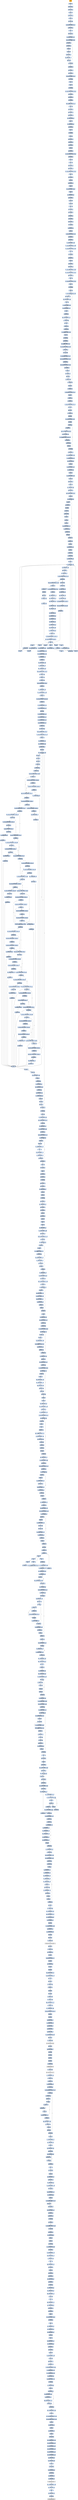 digraph G {
node[shape=rectangle,style=filled,fillcolor=lightsteelblue,color=lightsteelblue]
bgcolor="transparent"
a0x0041c000pusha_[label="start\npusha ",fillcolor="orange",color="lightgrey"];
a0x0041c001clc_[label="0x0041c001\nclc "];
a0x0041c002call_0x0041c009[label="0x0041c002\ncall 0x0041c009"];
a0x0041c009call_0x0041c00e[label="0x0041c009\ncall 0x0041c00e"];
a0x0041c00epopl_esi[label="0x0041c00e\npopl %esi"];
a0x0041c00fsubl_ecx_ecx[label="0x0041c00f\nsubl %ecx, %ecx"];
a0x0041c011popl_eax[label="0x0041c011\npopl %eax"];
a0x0041c012je_0x0041c016[label="0x0041c012\nje 0x0041c016"];
a0x0041c016movl_0x1951UINT32_ecx[label="0x0041c016\nmovl $0x1951<UINT32>, %ecx"];
a0x0041c01bmovl_ecx_eax[label="0x0041c01b\nmovl %ecx, %eax"];
a0x0041c01dclc_[label="0x0041c01d\nclc "];
a0x0041c01ejae_0x0041c022[label="0x0041c01e\njae 0x0041c022"];
a0x0041c022addl_0x33UINT8_esi[label="0x0041c022\naddl $0x33<UINT8>, %esi"];
a0x0041c025leal_0x67ecxeax4__eax[label="0x0041c025\nleal 0x67(%ecx,%eax,4), %eax"];
a0x0041c029call_0x0041c030[label="0x0041c029\ncall 0x0041c030"];
a0x0041c030xorb_al_esi_[label="0x0041c030\nxorb %al, (%esi)"];
a0x0041c032incl_esi[label="0x0041c032\nincl %esi"];
a0x0041c033popl_edx[label="0x0041c033\npopl %edx"];
a0x0041c034jmp_0x0041c037[label="0x0041c034\njmp 0x0041c037"];
a0x0041c037aam_0x9UINT8[label="0x0041c037\naam $0x9<UINT8>"];
a0x0041c039decl_ecx[label="0x0041c039\ndecl %ecx"];
a0x0041c03ajg_0x0041c025[label="0x0041c03a\njg 0x0041c025"];
a0x0041c03cjcxz_0x0041c041[label="0x0041c03c\njcxz 0x0041c041"];
a0x0041c041call_0x0041dbc4[label="0x0041c041\ncall 0x0041dbc4"];
a0x0041dbc4call_0x0041dbc9[label="0x0041dbc4\ncall 0x0041dbc9"];
a0x0041dbc9subl_0x237UINT32_esp_[label="0x0041dbc9\nsubl $0x237<UINT32>, (%esp)"];
a0x0041dbd0jmp_0x4esp_[label="0x0041dbd0\njmp 0x4(%esp)"];
a0x0041c046ret[label="0x0041c046\nret"];
a0x0041d992stc_[label="0x0041d992\nstc "];
a0x0041d993jb_0x0041d996[label="0x0041d993\njb 0x0041d996"];
a0x0041d996testl_0x72d12ee4UINT32_eax[label="0x0041d996\ntestl $0x72d12ee4<UINT32>, %eax"];
a0x0041d99bcall_0x0041d9da[label="0x0041d99b\ncall 0x0041d9da"];
a0x0041d9datestl_esp_esp[label="0x0041d9da\ntestl %esp, %esp"];
a0x0041d9dcjns_0x0041d9e1[label="0x0041d9dc\njns 0x0041d9e1"];
a0x0041d9e1xorl_0xffffffd0UINT8_eax[label="0x0041d9e1\nxorl $0xffffffd0<UINT8>, %eax"];
a0x0041d9e4pusha_[label="0x0041d9e4\npusha "];
a0x0041d9e5call_0x0041d9f0[label="0x0041d9e5\ncall 0x0041d9f0"];
a0x0041d9f0xorl_edx_edx[label="0x0041d9f0\nxorl %edx, %edx"];
a0x0041d9f2pushl_fs_edx_[label="0x0041d9f2\npushl %fs:(%edx)"];
a0x0041d9f5movl_esp_fs_edx_[label="0x0041d9f5\nmovl %esp, %fs:(%edx)"];
a0x0041d9f8int1_[label="0x0041d9f8\nint1 "];
a0x0041d9eamovl_0x8esp__esp[label="0x0041d9ea\nmovl 0x8(%esp), %esp"];
a0x0041d9eejmp_0x0041d9fd[label="0x0041d9ee\njmp 0x0041d9fd"];
a0x0041d9fdstc_[label="0x0041d9fd\nstc "];
a0x0041d9fejb_0x0041da01[label="0x0041d9fe\njb 0x0041da01"];
a0x0041da01incl_eax[label="0x0041da01\nincl %eax"];
a0x0041da02movl_esi_eax[label="0x0041da02\nmovl %esi, %eax"];
a0x0041da04subl_ecx_ecx[label="0x0041da04\nsubl %ecx, %ecx"];
a0x0041da06popl_fs_ecx_[label="0x0041da06\npopl %fs:(%ecx)"];
a0x0041da09popl_ecx[label="0x0041da09\npopl %ecx"];
a0x0041da0ajmp_0x0041da0e[label="0x0041da0a\njmp 0x0041da0e"];
a0x0041da0emovl_0x23789be3UINT32_eax[label="0x0041da0e\nmovl $0x23789be3<UINT32>, %eax"];
a0x0041da13call_0x0041da25[label="0x0041da13\ncall 0x0041da25"];
a0x0041da25ret[label="0x0041da25\nret"];
a0x0041da18stc_[label="0x0041da18\nstc "];
a0x0041da19subl_esi_eax[label="0x0041da19\nsubl %esi, %eax"];
a0x0041da1bjmp_0x0041da29[label="0x0041da1b\njmp 0x0041da29"];
a0x0041da29subl_0x146a095bUINT32_eax[label="0x0041da29\nsubl $0x146a095b<UINT32>, %eax"];
a0x0041da2epusha_[label="0x0041da2e\npusha "];
a0x0041da2fcall_0x0041da3a[label="0x0041da2f\ncall 0x0041da3a"];
a0x0041da3apushl_fs_0[label="0x0041da3a\npushl %fs:0"];
a0x0041da40movl_esp_fs_0[label="0x0041da40\nmovl %esp, %fs:0"];
a0x0041da46pushfl_[label="0x0041da46\npushfl "];
a0x0041da47orl_0x100UINT32_esp_[label="0x0041da47\norl $0x100<UINT32>, (%esp)"];
a0x0041da4epopfl_[label="0x0041da4e\npopfl "];
a0x0041da34movl_0x8esp__esp[label="0x0041da34\nmovl 0x8(%esp), %esp"];
a0x0041da38jmp_0x0041da54[label="0x0041da38\njmp 0x0041da54"];
a0x0041da54popl_fs_0[label="0x0041da54\npopl %fs:0"];
a0x0041da5apopl_eax[label="0x0041da5a\npopl %eax"];
a0x0041da5bpopa_[label="0x0041da5b\npopa "];
a0x0041da5corl_esp_esp[label="0x0041da5c\norl %esp, %esp"];
a0x0041da5ejne_0x0041da61[label="0x0041da5e\njne 0x0041da61"];
a0x0041da61andl_edi_eax[label="0x0041da61\nandl %edi, %eax"];
a0x0041da63call_0x0041da68[label="0x0041da63\ncall 0x0041da68"];
a0x0041da68testl_esp_esp[label="0x0041da68\ntestl %esp, %esp"];
a0x0041da6ajns_0x0041da6f[label="0x0041da6a\njns 0x0041da6f"];
a0x0041da6fmovl_esp__edi[label="0x0041da6f\nmovl (%esp), %edi"];
a0x0041da72popl_eax[label="0x0041da72\npopl %eax"];
a0x0041da73subl_0x411463UINT32_edi[label="0x0041da73\nsubl $0x411463<UINT32>, %edi"];
a0x0041da79jmp_0x0041da7d[label="0x0041da79\njmp 0x0041da7d"];
a0x0041da7dsubl_ecx_eax[label="0x0041da7d\nsubl %ecx, %eax"];
a0x0041da7fmovl_0x0UINT32_esi[label="0x0041da7f\nmovl $0x0<UINT32>, %esi"];
a0x0041da84xorl_0x19e4d80aUINT32_esi[label="0x0041da84\nxorl $0x19e4d80a<UINT32>, %esi"];
a0x0041da8aaddl_0xe65c3b91UINT32_esi[label="0x0041da8a\naddl $0xe65c3b91<UINT32>, %esi"];
a0x0041da90stc_[label="0x0041da90\nstc "];
a0x0041da91jb_0x0041da94[label="0x0041da91\njb 0x0041da94"];
a0x0041da94addl_edx_eax[label="0x0041da94\naddl %edx, %eax"];
a0x0041da96cld_[label="0x0041da96\ncld "];
a0x0041da97addl_edi_esi[label="0x0041da97\naddl %edi, %esi"];
a0x0041da99subl_ebx_ebx[label="0x0041da99\nsubl %ebx, %ebx"];
a0x0041da9bxorl_0x72d3fe28UINT32_ebx[label="0x0041da9b\nxorl $0x72d3fe28<UINT32>, %ebx"];
a0x0041daa1addl_0x8d2c01e5UINT32_ebx[label="0x0041daa1\naddl $0x8d2c01e5<UINT32>, %ebx"];
a0x0041daa7jmp_0x0041daab[label="0x0041daa7\njmp 0x0041daab"];
a0x0041daabnop_[label="0x0041daab\nnop "];
a0x0041daacmovl_0x82f20d77UINT32_edx[label="0x0041daac\nmovl $0x82f20d77<UINT32>, %edx"];
a0x0041dab1stc_[label="0x0041dab1\nstc "];
a0x0041dab2jb_0x0041dab5[label="0x0041dab2\njb 0x0041dab5"];
a0x0041dab5cwdel_[label="0x0041dab5\ncwdel "];
a0x0041dab6imull_0x3UINT8_edx_edx[label="0x0041dab6\nimull $0x3<UINT8>, %edx, %edx"];
a0x0041dab9xorl_edx_esi_[label="0x0041dab9\nxorl %edx, (%esi)"];
a0x0041dabbroll_0x3UINT8_edx[label="0x0041dabb\nroll $0x3<UINT8>, %edx"];
a0x0041dabestc_[label="0x0041dabe\nstc "];
a0x0041dabfadcl_0x61UINT8_edx[label="0x0041dabf\nadcl $0x61<UINT8>, %edx"];
a0x0041dac2addl_0x4UINT32_esi[label="0x0041dac2\naddl $0x4<UINT32>, %esi"];
a0x0041dac8clc_[label="0x0041dac8\nclc "];
a0x0041dac9jae_0x0041dacd[label="0x0041dac9\njae 0x0041dacd"];
a0x0041dacdshrl_0x10UINT8_eax[label="0x0041dacd\nshrl $0x10<UINT8>, %eax"];
a0x0041dad0jmp_0x0041dad3[label="0x0041dad0\njmp 0x0041dad3"];
a0x0041dad3cld_[label="0x0041dad3\ncld "];
a0x0041dad4orl_esp_eax[label="0x0041dad4\norl %esp, %eax"];
a0x0041dad6call_0x0041dae4[label="0x0041dad6\ncall 0x0041dae4"];
a0x0041dae4adcl_0xffffffbbUINT8_eax[label="0x0041dae4\nadcl $0xffffffbb<UINT8>, %eax"];
a0x0041dae7ret[label="0x0041dae7\nret"];
a0x0041dadborl_eax_eax[label="0x0041dadb\norl %eax, %eax"];
a0x0041daddjmp_0x0041daeb[label="0x0041dadd\njmp 0x0041daeb"];
a0x0041daebrcrl_0xfffffff6UINT8_eax[label="0x0041daeb\nrcrl $0xfffffff6<UINT8>, %eax"];
a0x0041daeeaddl_0x4f5f7501UINT32_edx[label="0x0041daee\naddl $0x4f5f7501<UINT32>, %edx"];
a0x0041daf4testl_esp_esp[label="0x0041daf4\ntestl %esp, %esp"];
a0x0041daf6jns_0x0041dafb[label="0x0041daf6\njns 0x0041dafb"];
a0x0041dafborl_0x52d53bf5UINT32_eax[label="0x0041dafb\norl $0x52d53bf5<UINT32>, %eax"];
a0x0041db00movl_0x3eddc125UINT32_eax[label="0x0041db00\nmovl $0x3eddc125<UINT32>, %eax"];
a0x0041db05subl_eax_ebx[label="0x0041db05\nsubl %eax, %ebx"];
a0x0041db07addl_0x3eddc124UINT32_ebx[label="0x0041db07\naddl $0x3eddc124<UINT32>, %ebx"];
a0x0041db0djmp_0x0041db10[label="0x0041db0d\njmp 0x0041db10"];
a0x0041db10incl_eax[label="0x0041db10\nincl %eax"];
a0x0041db11xorl_eax_eax[label="0x0041db11\nxorl %eax, %eax"];
a0x0041db13decl_eax[label="0x0041db13\ndecl %eax"];
a0x0041db14addl_ebx_eax[label="0x0041db14\naddl %ebx, %eax"];
a0x0041db16jns_0x0041dab6[label="0x0041db16\njns 0x0041dab6"];
a0x0041db18clc_[label="0x0041db18\nclc "];
a0x0041db19jae_0x0041db1d[label="0x0041db19\njae 0x0041db1d"];
a0x0041db1dxorl_0x33968721UINT32_eax[label="0x0041db1d\nxorl $0x33968721<UINT32>, %eax"];
a0x0041db22popa_[label="0x0041db22\npopa "];
a0x0041db23orl_esp_esp[label="0x0041db23\norl %esp, %esp"];
a0x0041db25jne_0x0041db28[label="0x0041db25\njne 0x0041db28"];
a0x0041db28subl_0x627ce535UINT32_eax[label="0x0041db28\nsubl $0x627ce535<UINT32>, %eax"];
a0x0041db2dret[label="0x0041db2d\nret"];
a0x0041d9a0popl_ebx[label="0x0041d9a0\npopl %ebx"];
a0x0041d9a1call_0x0041d9a6[label="0x0041d9a1\ncall 0x0041d9a6"];
a0x0041d9a6popl_edi[label="0x0041d9a6\npopl %edi"];
a0x0041d9a7movl_0x194aUINT32_ecx[label="0x0041d9a7\nmovl $0x194a<UINT32>, %ecx"];
a0x0041d9acincl_ebx[label="0x0041d9ac\nincl %ebx"];
a0x0041d9adorw_cx_cx[label="0x0041d9ad\norw %cx, %cx"];
a0x0041d9b0jne_0x0041d9b4[label="0x0041d9b0\njne 0x0041d9b4"];
a0x0041d9b4rolb_0x7UINT8_ebxecx_[label="0x0041d9b4\nrolb $0x7<UINT8>, (%ebx,%ecx)"];
a0x0041d9b8addb_cl_ebxecx_[label="0x0041d9b8\naddb %cl, (%ebx,%ecx)"];
a0x0041d9bbxorb_0xffffffdfUINT8_ebxecx_[label="0x0041d9bb\nxorb $0xffffffdf<UINT8>, (%ebx,%ecx)"];
a0x0041d9bfincb_ebxecx_[label="0x0041d9bf\nincb (%ebx,%ecx)"];
a0x0041d9c2jmp_0x0041d9c3[label="0x0041d9c2\njmp 0x0041d9c3"];
a0x0041d9c3decl_ecx[label="0x0041d9c3\ndecl %ecx"];
a0x0041d9c5jg_0x0041d9ad[label="0x0041d9c5\njg 0x0041d9ad"];
a0x0041d9c7movl_ecx_eax[label="0x0041d9c7\nmovl %ecx, %eax"];
a0x0041d9c9addl_0x26UINT8_ecx[label="0x0041d9c9\naddl $0x26<UINT8>, %ecx"];
a0x0041d9ccrepz_stosb_al_es_edi_[label="0x0041d9cc\nrepz stosb %al, %es:(%edi)"];
a0x0041d9cestosw_ax_es_edi_[label="0x0041d9ce\nstosw %ax, %es:(%edi)"];
a0x0041d9d0jmp_ebx[label="0x0041d9d0\njmp %ebx"];
a0x0041c047addl_0x7UINT8_ebx[label="0x0041c047\naddl $0x7<UINT8>, %ebx"];
a0x0041c04arepz_jmp_0x0041c04c[label="0x0041c04a\nrepz jmp 0x0041c04c"];
a0x0041c04cjmp_ebx[label="0x0041c04c\njmp %ebx"];
a0x0041c04eaddl_0x1bUINT8_ebx[label="0x0041c04e\naddl $0x1b<UINT8>, %ebx"];
a0x0041c051pushl_ebx[label="0x0041c051\npushl %ebx"];
a0x0041c052call_0x0041c057[label="0x0041c052\ncall 0x0041c057"];
a0x0041c057popl_esi[label="0x0041c057\npopl %esi"];
a0x0041c058leal_0x23esi__esi[label="0x0041c058\nleal 0x23(%esi), %esi"];
a0x0041c05bmovl_esi_edi[label="0x0041c05b\nmovl %esi, %edi"];
a0x0041c05dmovl_0x80cUINT32_ecx[label="0x0041c05d\nmovl $0x80c<UINT32>, %ecx"];
a0x0041c062popl_edx[label="0x0041c062\npopl %edx"];
a0x0041c063lodsb_ds_esi__al[label="0x0041c063\nlodsb %ds:(%esi), %al"];
a0x0041c064decb_al[label="0x0041c064\ndecb %al"];
a0x0041c066jmp_0x0041c067[label="0x0041c066\njmp 0x0041c067"];
a0x0041c067jmp_edx[label="0x0041c067\njmp %edx"];
a0x0041c069xorb_cl_al[label="0x0041c069\nxorb %cl, %al"];
a0x0041c06bjmp_0x0041c06c[label="0x0041c06b\njmp 0x0041c06c"];
a0x0041c06cpushl_eax[label="0x0041c06c\npushl %eax"];
a0x0041c06erolb_esp_[label="0x0041c06e\nrolb (%esp)"];
a0x0041c071popl_eax[label="0x0041c071\npopl %eax"];
a0x0041c072addb_0x7dUINT8_al[label="0x0041c072\naddb $0x7d<UINT8>, %al"];
a0x0041c074stosb_al_es_edi_[label="0x0041c074\nstosb %al, %es:(%edi)"];
a0x0041c075jmp_0x0041c076[label="0x0041c075\njmp 0x0041c076"];
a0x0041c076decl_ecx[label="0x0041c076\ndecl %ecx"];
a0x0041c078jg_0x0041c063[label="0x0041c078\njg 0x0041c063"];
a0x0041c07acall_0x0041c07f[label="0x0041c07a\ncall 0x0041c07f"];
a0x0041c07fpopl_ebp[label="0x0041c07f\npopl %ebp"];
a0x0041c080leal_0x46ebp__eax[label="0x0041c080\nleal 0x46(%ebp), %eax"];
a0x0041c083pushl_eax[label="0x0041c083\npushl %eax"];
a0x0041c084xorl_eax_eax[label="0x0041c084\nxorl %eax, %eax"];
a0x0041c086pushl_fs_eax_[label="0x0041c086\npushl %fs:(%eax)"];
a0x0041c089movl_esp_fs_eax_[label="0x0041c089\nmovl %esp, %fs:(%eax)"];
a0x0041c08cint3_[label="0x0041c08c\nint3 "];
a0x0041c0c5movl_0x4esp__eax[label="0x0041c0c5\nmovl 0x4(%esp), %eax"];
a0x0041c0c9movl_0xcesp__ecx[label="0x0041c0c9\nmovl 0xc(%esp), %ecx"];
a0x0041c0cdincl_0xb8ecx_[label="0x0041c0cd\nincl 0xb8(%ecx)"];
a0x0041c0d3movl_eax__eax[label="0x0041c0d3\nmovl (%eax), %eax"];
a0x0041c0d5cmpl_0xc0000094UINT32_eax[label="0x0041c0d5\ncmpl $0xc0000094<UINT32>, %eax"];
a0x0041c0dajne_0x0041c100[label="0x0041c0da\njne 0x0041c100"];
a0x0041c100cmpl_0x80000004UINT32_eax[label="0x0041c100\ncmpl $0x80000004<UINT32>, %eax"];
a0x0041c105je_0x0041c113[label="0x0041c105\nje 0x0041c113"];
a0x0041c107cmpl_0x80000003UINT32_eax[label="0x0041c107\ncmpl $0x80000003<UINT32>, %eax"];
a0x0041c10cje_0x0041c120[label="0x0041c10c\nje 0x0041c120"];
a0x0041c120movl_0xb4ecx__eax[label="0x0041c120\nmovl 0xb4(%ecx), %eax"];
a0x0041c126leal_0x24eax__eax[label="0x0041c126\nleal 0x24(%eax), %eax"];
a0x0041c129movl_eax_0x4ecx_[label="0x0041c129\nmovl %eax, 0x4(%ecx)"];
a0x0041c12cmovl_0xb4ecx__eax[label="0x0041c12c\nmovl 0xb4(%ecx), %eax"];
a0x0041c132leal_0x1feax__eax[label="0x0041c132\nleal 0x1f(%eax), %eax"];
a0x0041c135movl_eax_0x8ecx_[label="0x0041c135\nmovl %eax, 0x8(%ecx)"];
a0x0041c138movl_0xb4ecx__eax[label="0x0041c138\nmovl 0xb4(%ecx), %eax"];
a0x0041c13eleal_0x1aeax__eax[label="0x0041c13e\nleal 0x1a(%eax), %eax"];
a0x0041c141movl_eax_0xcecx_[label="0x0041c141\nmovl %eax, 0xc(%ecx)"];
a0x0041c144movl_0xb4ecx__eax[label="0x0041c144\nmovl 0xb4(%ecx), %eax"];
a0x0041c14aleal_0x11eax__eax[label="0x0041c14a\nleal 0x11(%eax), %eax"];
a0x0041c14dmovl_eax_0x10ecx_[label="0x0041c14d\nmovl %eax, 0x10(%ecx)"];
a0x0041c150xorl_eax_eax[label="0x0041c150\nxorl %eax, %eax"];
a0x0041c152andl_0xffff0ff0UINT32_0x14ecx_[label="0x0041c152\nandl $0xffff0ff0<UINT32>, 0x14(%ecx)"];
a0x0041c159movl_0x155UINT32_0x18ecx_[label="0x0041c159\nmovl $0x155<UINT32>, 0x18(%ecx)"];
a0x0041c160ret[label="0x0041c160\nret"];
a0x0041c08dnop_[label="0x0041c08d\nnop "];
a0x0041c08emovl_eax_eax[label="0x0041c08e\nmovl %eax, %eax"];
a0x0041c090stc_[label="0x0041c090\nstc "];
a0x0041c113call_0x0041c119[label="0x0041c113\ncall 0x0041c119"];
a0x0041c119popl_eax[label="0x0041c119\npopl %eax"];
a0x0041c11aincb_eax_[label="0x0041c11a\nincb (%eax)"];
a0x0041c11csubl_eax_eax[label="0x0041c11c\nsubl %eax, %eax"];
a0x0041c11ejmp_0x0041c160[label="0x0041c11e\njmp 0x0041c160"];
a0x0041c091nop_[label="0x0041c091\nnop "];
a0x0041c092leal_0x1234ebx2__eax[label="0x0041c092\nleal 0x1234(,%ebx,2), %eax"];
a0x0041c099clc_[label="0x0041c099\nclc "];
a0x0041c09anop_[label="0x0041c09a\nnop "];
a0x0041c09bshrl_0x5UINT8_ebx[label="0x0041c09b\nshrl $0x5<UINT8>, %ebx"];
a0x0041c09ecld_[label="0x0041c09e\ncld "];
a0x0041c09fnop_[label="0x0041c09f\nnop "];
a0x0041c0a0roll_0x7UINT8_eax[label="0x0041c0a0\nroll $0x7<UINT8>, %eax"];
a0x0041c0a3nop_[label="0x0041c0a3\nnop "];
a0x0041c0a4nop_[label="0x0041c0a4\nnop "];
a0x0041c0a5xorl_ebx_ebx[label="0x0041c0a5\nxorl %ebx, %ebx"];
a0x0041c0a7divl_ebx_eax[label="0x0041c0a7\ndivl %ebx, %eax"];
a0x0041c0dcincl_0xb8ecx_[label="0x0041c0dc\nincl 0xb8(%ecx)"];
a0x0041c0e2xorl_eax_eax[label="0x0041c0e2\nxorl %eax, %eax"];
a0x0041c0e4andl_eax_0x4ecx_[label="0x0041c0e4\nandl %eax, 0x4(%ecx)"];
a0x0041c0e7andl_eax_0x8ecx_[label="0x0041c0e7\nandl %eax, 0x8(%ecx)"];
a0x0041c0eaandl_eax_0xcecx_[label="0x0041c0ea\nandl %eax, 0xc(%ecx)"];
a0x0041c0edandl_eax_0x10ecx_[label="0x0041c0ed\nandl %eax, 0x10(%ecx)"];
a0x0041c0f0andl_0xffff0ff0UINT32_0x14ecx_[label="0x0041c0f0\nandl $0xffff0ff0<UINT32>, 0x14(%ecx)"];
a0x0041c0f7andl_0xdc00UINT32_0x18ecx_[label="0x0041c0f7\nandl $0xdc00<UINT32>, 0x18(%ecx)"];
a0x0041c0fejmp_0x0041c160[label="0x0041c0fe\njmp 0x0041c160"];
a0x0041c0a9popl_fs_0[label="0x0041c0a9\npopl %fs:0"];
a0x0041c0afaddl_0x4UINT8_esp[label="0x0041c0af\naddl $0x4<UINT8>, %esp"];
a0x0041c0b2movw_0x4647UINT16_si[label="0x0041c0b2\nmovw $0x4647<UINT16>, %si"];
a0x0041c0b6movw_0x4a4dUINT16_di[label="0x0041c0b6\nmovw $0x4a4d<UINT16>, %di"];
a0x0041c0bamovb_0x99ebp__al[label="0x0041c0ba\nmovb 0x99(%ebp), %al"];
a0x0041c0c0jmp_0x0041c161[label="0x0041c0c0\njmp 0x0041c161"];
a0x0041c161subb_0x4UINT8_al[label="0x0041c161\nsubb $0x4<UINT8>, %al"];
a0x0041c163movb_al_0x99ebp_[label="0x0041c163\nmovb %al, 0x99(%ebp)"];
a0x0041c169movl_0x1bafebp__edx[label="0x0041c169\nmovl 0x1baf(%ebp), %edx"];
a0x0041c16fandl_0xffff0000UINT32_edx[label="0x0041c16f\nandl $0xffff0000<UINT32>, %edx"];
a0x0041c175movl_esp_eax[label="0x0041c175\nmovl %esp, %eax"];
a0x0041c177xorl_esp_esp[label="0x0041c177\nxorl %esp, %esp"];
a0x0041c179movl_eax_esp[label="0x0041c179\nmovl %eax, %esp"];
a0x0041c17bcmpw_0x5a4dUINT16_edx_[label="0x0041c17b\ncmpw $0x5a4d<UINT16>, (%edx)"];
a0x0041c180je_0x0041c18a[label="0x0041c180\nje 0x0041c18a"];
a0x0041c18amovl_0x3cedx__eax[label="0x0041c18a\nmovl 0x3c(%edx), %eax"];
a0x0041c18dcmpl_0x200UINT32_eax[label="0x0041c18d\ncmpl $0x200<UINT32>, %eax"];
a0x0041c192ja_0x0041c17b[label="0x0041c192\nja 0x0041c17b"];
a0x0041c194cmpl_0x4550UINT32_eaxedx_[label="0x0041c194\ncmpl $0x4550<UINT32>, (%eax,%edx)"];
a0x0041c19bjne_0x0041c17b[label="0x0041c19b\njne 0x0041c17b"];
a0x0041c19dmovl_0x78eaxedx__eax[label="0x0041c19d\nmovl 0x78(%eax,%edx), %eax"];
a0x0041c1a1movl_0x1ceaxedx__ebx[label="0x0041c1a1\nmovl 0x1c(%eax,%edx), %ebx"];
a0x0041c1a5pushl_ebx[label="0x0041c1a5\npushl %ebx"];
a0x0041c1a6movl_0x24eaxedx__ebx[label="0x0041c1a6\nmovl 0x24(%eax,%edx), %ebx"];
a0x0041c1aamovl_0x20eaxedx__esi[label="0x0041c1aa\nmovl 0x20(%eax,%edx), %esi"];
a0x0041c1aemovl_0x18eaxedx__ecx[label="0x0041c1ae\nmovl 0x18(%eax,%edx), %ecx"];
a0x0041c1b2movl_0xceaxedx__eax[label="0x0041c1b2\nmovl 0xc(%eax,%edx), %eax"];
a0x0041c1b6addl_edx_eax[label="0x0041c1b6\naddl %edx, %eax"];
a0x0041c1b8movl_eax__eax[label="0x0041c1b8\nmovl (%eax), %eax"];
a0x0041c1baandl_0x5f5f5f5fUINT32_eax[label="0x0041c1ba\nandl $0x5f5f5f5f<UINT32>, %eax"];
a0x0041c1bfcmpl_0x4e52454bUINT32_eax[label="0x0041c1bf\ncmpl $0x4e52454b<UINT32>, %eax"];
a0x0041c1c4je_0x0041c1cd[label="0x0041c1c4\nje 0x0041c1cd"];
a0x0041c1cdleal__4esiedx__esi[label="0x0041c1cd\nleal -4(%esi,%edx), %esi"];
a0x0041c1d1leal__2ebxedx__ebx[label="0x0041c1d1\nleal -2(%ebx,%edx), %ebx"];
a0x0041c1d5pushl_0xdUINT8[label="0x0041c1d5\npushl $0xd<UINT8>"];
a0x0041c1d7popl_edi[label="0x0041c1d7\npopl %edi"];
a0x0041c1d8addl_0x4UINT8_esi[label="0x0041c1d8\naddl $0x4<UINT8>, %esi"];
a0x0041c1dbincl_ebx[label="0x0041c1db\nincl %ebx"];
a0x0041c1dcincl_ebx[label="0x0041c1dc\nincl %ebx"];
a0x0041c1dddecl_ecx[label="0x0041c1dd\ndecl %ecx"];
a0x0041c1dejl_0x0041c1c6[label="0x0041c1de\njl 0x0041c1c6"];
a0x0041c1e0movl_esi__eax[label="0x0041c1e0\nmovl (%esi), %eax"];
a0x0041c1e2addl_edx_eax[label="0x0041c1e2\naddl %edx, %eax"];
a0x0041c1e4cmpl_0x64616f4cUINT32_eax_[label="0x0041c1e4\ncmpl $0x64616f4c<UINT32>, (%eax)"];
a0x0041c1eajne_0x0041c226[label="0x0041c1ea\njne 0x0041c226"];
a0x0041c226cmpl_0x74697845UINT32_eax_[label="0x0041c226\ncmpl $0x74697845<UINT32>, (%eax)"];
a0x0041c22cjne_0x0041c247[label="0x0041c22c\njne 0x0041c247"];
a0x0041c247cmpl_0x74726956UINT32_eax_[label="0x0041c247\ncmpl $0x74726956<UINT32>, (%eax)"];
a0x0041c24djne_0x0041c26e[label="0x0041c24d\njne 0x0041c26e"];
a0x0041c26ecmpl_0x74726956UINT32_eax_[label="0x0041c26e\ncmpl $0x74726956<UINT32>, (%eax)"];
a0x0041c274jne_0x0041c292[label="0x0041c274\njne 0x0041c292"];
a0x0041c292cmpl_0x61657243UINT32_eax_[label="0x0041c292\ncmpl $0x61657243<UINT32>, (%eax)"];
a0x0041c298jne_0x0041c2b6[label="0x0041c298\njne 0x0041c2b6"];
a0x0041c2b6cmpl_0x6e65704fUINT32_eax_[label="0x0041c2b6\ncmpl $0x6e65704f<UINT32>, (%eax)"];
a0x0041c2bcjne_0x0041c2da[label="0x0041c2bc\njne 0x0041c2da"];
a0x0041c2dacmpl_0x43746547UINT32_eax_[label="0x0041c2da\ncmpl $0x43746547<UINT32>, (%eax)"];
a0x0041c2e0jne_0x0041c310[label="0x0041c2e0\njne 0x0041c310"];
a0x0041c310cmpl_0x74726956UINT32_eax_[label="0x0041c310\ncmpl $0x74726956<UINT32>, (%eax)"];
a0x0041c316jne_0x0041c33d[label="0x0041c316\njne 0x0041c33d"];
a0x0041c33dcmpl_0x61657243UINT32_eax_[label="0x0041c33d\ncmpl $0x61657243<UINT32>, (%eax)"];
a0x0041c343jne_0x0041c361[label="0x0041c343\njne 0x0041c361"];
a0x0041c361cmpl_0x736f6c43UINT32_eax_[label="0x0041c361\ncmpl $0x736f6c43<UINT32>, (%eax)"];
a0x0041c367jne_0x0041c385[label="0x0041c367\njne 0x0041c385"];
a0x0041c385cmpl_0x64616552UINT32_eax_[label="0x0041c385\ncmpl $0x64616552<UINT32>, (%eax)"];
a0x0041c38bjne_0x0041c3a6[label="0x0041c38b\njne 0x0041c3a6"];
a0x0041c3a6cmpl_0x4d746547UINT32_eax_[label="0x0041c3a6\ncmpl $0x4d746547<UINT32>, (%eax)"];
a0x0041c3acjne_0x0041c3db[label="0x0041c3ac\njne 0x0041c3db"];
a0x0041c3dbcmpl_0x50746547UINT32_eax_[label="0x0041c3db\ncmpl $0x50746547<UINT32>, (%eax)"];
a0x0041c3e1jne_0x0041c1d8[label="0x0041c3e1\njne 0x0041c1d8"];
a0x0041c369cmpl_0x6e614865UINT32_0x4eax_[label="0x0041c369\ncmpl $0x6e614865<UINT32>, 0x4(%eax)"];
a0x0041c370jne_0x0041c385[label="0x0041c370\njne 0x0041c385"];
a0x0041c372cmpl_0x656c64UINT32_0x8eax_[label="0x0041c372\ncmpl $0x656c64<UINT32>, 0x8(%eax)"];
a0x0041c379jne_0x0041c385[label="0x0041c379\njne 0x0041c385"];
a0x0041c37bpushl_0x3e3UINT32[label="0x0041c37b\npushl $0x3e3<UINT32>"];
a0x0041c380jmp_0x0041c203[label="0x0041c380\njmp 0x0041c203"];
a0x0041c203popl_eax[label="0x0041c203\npopl %eax"];
a0x0041c204popl_eax[label="0x0041c204\npopl %eax"];
a0x0041c205pushl_eax[label="0x0041c205\npushl %eax"];
a0x0041c206subl_0x4UINT8_esp[label="0x0041c206\nsubl $0x4<UINT8>, %esp"];
a0x0041c209pushl_ebx[label="0x0041c209\npushl %ebx"];
a0x0041c20aaddl_edx_eax[label="0x0041c20a\naddl %edx, %eax"];
a0x0041c20cmovzwl_ebx__ebx[label="0x0041c20c\nmovzwl (%ebx), %ebx"];
a0x0041c20fmovl_eaxebx4__ebx[label="0x0041c20f\nmovl (%eax,%ebx,4), %ebx"];
a0x0041c212addl_edx_ebx[label="0x0041c212\naddl %edx, %ebx"];
a0x0041c214movl_0x4esp__eax[label="0x0041c214\nmovl 0x4(%esp), %eax"];
a0x0041c218movl_ebx_eaxebp_[label="0x0041c218\nmovl %ebx, (%eax,%ebp)"];
a0x0041c21bpopl_ebx[label="0x0041c21b\npopl %ebx"];
a0x0041c21cpopl_eax[label="0x0041c21c\npopl %eax"];
a0x0041c21ddecl_edi[label="0x0041c21d\ndecl %edi"];
a0x0041c21ejne_0x0041c1d8[label="0x0041c21e\njne 0x0041c1d8"];
a0x0041c29acmpl_0x754d6574UINT32_0x4eax_[label="0x0041c29a\ncmpl $0x754d6574<UINT32>, 0x4(%eax)"];
a0x0041c2a1jne_0x0041c2b6[label="0x0041c2a1\njne 0x0041c2b6"];
a0x0041c345cmpl_0x69466574UINT32_0x4eax_[label="0x0041c345\ncmpl $0x69466574<UINT32>, 0x4(%eax)"];
a0x0041c34cjne_0x0041c361[label="0x0041c34c\njne 0x0041c361"];
a0x0041c34ecmpl_0x41656cUINT32_0x8eax_[label="0x0041c34e\ncmpl $0x41656c<UINT32>, 0x8(%eax)"];
a0x0041c355jne_0x0041c361[label="0x0041c355\njne 0x0041c361"];
a0x0041c357pushl_0x3ebUINT32[label="0x0041c357\npushl $0x3eb<UINT32>"];
a0x0041c35cjmp_0x0041c203[label="0x0041c35c\njmp 0x0041c203"];
a0x0041c2a3cmpl_0x41786574UINT32_0x8eax_[label="0x0041c2a3\ncmpl $0x41786574<UINT32>, 0x8(%eax)"];
a0x0041c2aajne_0x0041c2b6[label="0x0041c2aa\njne 0x0041c2b6"];
a0x0041c2acpushl_0x3d3UINT32[label="0x0041c2ac\npushl $0x3d3<UINT32>"];
a0x0041c2b1jmp_0x0041c203[label="0x0041c2b1\njmp 0x0041c203"];
a0x0041c22ecmpl_0x636f7250UINT32_0x4eax_[label="0x0041c22e\ncmpl $0x636f7250<UINT32>, 0x4(%eax)"];
a0x0041c235jne_0x0041c247[label="0x0041c235\njne 0x0041c247"];
a0x0041c237cmpl_0x737365UINT32_0x8eax_[label="0x0041c237\ncmpl $0x737365<UINT32>, 0x8(%eax)"];
a0x0041c23ejne_0x0041c247[label="0x0041c23e\njne 0x0041c247"];
a0x0041c240pushl_0x3c7UINT32[label="0x0041c240\npushl $0x3c7<UINT32>"];
a0x0041c245jmp_0x0041c203[label="0x0041c245\njmp 0x0041c203"];
a0x0041c2e2cmpl_0x65727275UINT32_0x4eax_[label="0x0041c2e2\ncmpl $0x65727275<UINT32>, 0x4(%eax)"];
a0x0041c2e9jne_0x0041c310[label="0x0041c2e9\njne 0x0041c310"];
a0x0041c2ebcmpl_0x7250746eUINT32_0x8eax_[label="0x0041c2eb\ncmpl $0x7250746e<UINT32>, 0x8(%eax)"];
a0x0041c2f2jne_0x0041c310[label="0x0041c2f2\njne 0x0041c310"];
a0x0041c2f4cmpl_0x7365636fUINT32_0xceax_[label="0x0041c2f4\ncmpl $0x7365636f<UINT32>, 0xc(%eax)"];
a0x0041c2fbjne_0x0041c310[label="0x0041c2fb\njne 0x0041c310"];
a0x0041c2fdcmpl_0x644973UINT32_0x10eax_[label="0x0041c2fd\ncmpl $0x644973<UINT32>, 0x10(%eax)"];
a0x0041c304jne_0x0041c310[label="0x0041c304\njne 0x0041c310"];
a0x0041c306pushl_0x3d7UINT32[label="0x0041c306\npushl $0x3d7<UINT32>"];
a0x0041c30bjmp_0x0041c203[label="0x0041c30b\njmp 0x0041c203"];
a0x0041c3aecmpl_0x6c75646fUINT32_0x4eax_[label="0x0041c3ae\ncmpl $0x6c75646f<UINT32>, 0x4(%eax)"];
a0x0041c3b5jne_0x0041c3db[label="0x0041c3b5\njne 0x0041c3db"];
a0x0041c3b7cmpl_0x6c694665UINT32_0x8eax_[label="0x0041c3b7\ncmpl $0x6c694665<UINT32>, 0x8(%eax)"];
a0x0041c3bejne_0x0041c3db[label="0x0041c3be\njne 0x0041c3db"];
a0x0041c3c0cmpl_0x6d614e65UINT32_0xceax_[label="0x0041c3c0\ncmpl $0x6d614e65<UINT32>, 0xc(%eax)"];
a0x0041c3c7jne_0x0041c3db[label="0x0041c3c7\njne 0x0041c3db"];
a0x0041c3c9cmpw_0x4165UINT16_0x10eax_[label="0x0041c3c9\ncmpw $0x4165<UINT16>, 0x10(%eax)"];
a0x0041c3cfjne_0x0041c3db[label="0x0041c3cf\njne 0x0041c3db"];
a0x0041c3d1pushl_0x3efUINT32[label="0x0041c3d1\npushl $0x3ef<UINT32>"];
a0x0041c3d6jmp_0x0041c203[label="0x0041c3d6\njmp 0x0041c203"];
a0x0041c3e7cmpl_0x41636f72UINT32_0x4eax_[label="0x0041c3e7\ncmpl $0x41636f72<UINT32>, 0x4(%eax)"];
a0x0041c3eejne_0x0041c1d8[label="0x0041c3ee\njne 0x0041c1d8"];
a0x0041c3f4cmpl_0x65726464UINT32_0x8eax_[label="0x0041c3f4\ncmpl $0x65726464<UINT32>, 0x8(%eax)"];
a0x0041c3fbjne_0x0041c1d8[label="0x0041c3fb\njne 0x0041c1d8"];
a0x0041c401pushl_0x3bfUINT32[label="0x0041c401\npushl $0x3bf<UINT32>"];
a0x0041c406jmp_0x0041c203[label="0x0041c406\njmp 0x0041c203"];
a0x0041c1eccmpl_0x7262694cUINT32_0x4eax_[label="0x0041c1ec\ncmpl $0x7262694c<UINT32>, 0x4(%eax)"];
a0x0041c1f3jne_0x0041c226[label="0x0041c1f3\njne 0x0041c226"];
a0x0041c1f5cmpl_0x41797261UINT32_0x8eax_[label="0x0041c1f5\ncmpl $0x41797261<UINT32>, 0x8(%eax)"];
a0x0041c1fcjne_0x0041c226[label="0x0041c1fc\njne 0x0041c226"];
a0x0041c1fepushl_0x3c3UINT32[label="0x0041c1fe\npushl $0x3c3<UINT32>"];
a0x0041c2becmpl_0x636f7250UINT32_0x4eax_[label="0x0041c2be\ncmpl $0x636f7250<UINT32>, 0x4(%eax)"];
a0x0041c2c5jne_0x0041c2da[label="0x0041c2c5\njne 0x0041c2da"];
a0x0041c2c7cmpl_0x737365UINT32_0x8eax_[label="0x0041c2c7\ncmpl $0x737365<UINT32>, 0x8(%eax)"];
a0x0041c2cejne_0x0041c2da[label="0x0041c2ce\njne 0x0041c2da"];
a0x0041c2d0pushl_0x3dbUINT32[label="0x0041c2d0\npushl $0x3db<UINT32>"];
a0x0041c2d5jmp_0x0041c203[label="0x0041c2d5\njmp 0x0041c203"];
a0x0041c38dcmpl_0x656c6946UINT32_0x4eax_[label="0x0041c38d\ncmpl $0x656c6946<UINT32>, 0x4(%eax)"];
a0x0041c394jne_0x0041c3a6[label="0x0041c394\njne 0x0041c3a6"];
a0x0041c396cmpb_0x0UINT8_0x8eax_[label="0x0041c396\ncmpb $0x0<UINT8>, 0x8(%eax)"];
a0x0041c39ajne_0x0041c3a6[label="0x0041c39a\njne 0x0041c3a6"];
a0x0041c39cpushl_0x3e7UINT32[label="0x0041c39c\npushl $0x3e7<UINT32>"];
a0x0041c3a1jmp_0x0041c203[label="0x0041c3a1\njmp 0x0041c203"];
a0x0041c24fcmpl_0x416c6175UINT32_0x4eax_[label="0x0041c24f\ncmpl $0x416c6175<UINT32>, 0x4(%eax)"];
a0x0041c256jne_0x0041c26e[label="0x0041c256\njne 0x0041c26e"];
a0x0041c258cmpl_0x636f6c6cUINT32_0x8eax_[label="0x0041c258\ncmpl $0x636f6c6c<UINT32>, 0x8(%eax)"];
a0x0041c25fjne_0x0041c26e[label="0x0041c25f\njne 0x0041c26e"];
a0x0041c261cmpb_0x0UINT8_0xceax_[label="0x0041c261\ncmpb $0x0<UINT8>, 0xc(%eax)"];
a0x0041c265jne_0x0041c26e[label="0x0041c265\njne 0x0041c26e"];
a0x0041c267pushl_0x3cbUINT32[label="0x0041c267\npushl $0x3cb<UINT32>"];
a0x0041c26cjmp_0x0041c203[label="0x0041c26c\njmp 0x0041c203"];
a0x0041c276cmpl_0x466c6175UINT32_0x4eax_[label="0x0041c276\ncmpl $0x466c6175<UINT32>, 0x4(%eax)"];
a0x0041c27djne_0x0041c292[label="0x0041c27d\njne 0x0041c292"];
a0x0041c318cmpl_0x506c6175UINT32_0x4eax_[label="0x0041c318\ncmpl $0x506c6175<UINT32>, 0x4(%eax)"];
a0x0041c31fjne_0x0041c33d[label="0x0041c31f\njne 0x0041c33d"];
a0x0041c27fcmpl_0x656572UINT32_0x8eax_[label="0x0041c27f\ncmpl $0x656572<UINT32>, 0x8(%eax)"];
a0x0041c286jne_0x0041c292[label="0x0041c286\njne 0x0041c292"];
a0x0041c288pushl_0x3cfUINT32[label="0x0041c288\npushl $0x3cf<UINT32>"];
a0x0041c28djmp_0x0041c203[label="0x0041c28d\njmp 0x0041c203"];
a0x0041c321cmpl_0x65746f72UINT32_0x8eax_[label="0x0041c321\ncmpl $0x65746f72<UINT32>, 0x8(%eax)"];
a0x0041c328jne_0x0041c33d[label="0x0041c328\njne 0x0041c33d"];
a0x0041c32acmpl_0x78457463UINT32_0xceax_[label="0x0041c32a\ncmpl $0x78457463<UINT32>, 0xc(%eax)"];
a0x0041c331jne_0x0041c33d[label="0x0041c331\njne 0x0041c33d"];
a0x0041c333pushl_0x3dfUINT32[label="0x0041c333\npushl $0x3df<UINT32>"];
a0x0041c338jmp_0x0041c203[label="0x0041c338\njmp 0x0041c203"];
a0x0041c220je_0x0041c40b[label="0x0041c220\nje 0x0041c40b"];
a0x0041c40bpopl_eax[label="0x0041c40b\npopl %eax"];
a0x0041c40cmovl_edx_0x1d21ebp_[label="0x0041c40c\nmovl %edx, 0x1d21(%ebp)"];
a0x0041c412movl_0x63cUINT32_edx[label="0x0041c412\nmovl $0x63c<UINT32>, %edx"];
a0x0041c417xorb_bl_bl[label="0x0041c417\nxorb %bl, %bl"];
a0x0041c419leal_ebpedx__esi[label="0x0041c419\nleal (%ebp,%edx), %esi"];
a0x0041c41daddl_0x23UINT8_edx[label="0x0041c41d\naddl $0x23<UINT8>, %edx"];
a0x0041c420movl_esi_edi[label="0x0041c420\nmovl %esi, %edi"];
a0x0041c422movl_0x12d7UINT32_ecx[label="0x0041c422\nmovl $0x12d7<UINT32>, %ecx"];
a0x0041c427lodsb_ds_esi__al[label="0x0041c427\nlodsb %ds:(%esi), %al"];
a0x0041c428xorb_bl_al[label="0x0041c428\nxorb %bl, %al"];
a0x0041c42aincb_al[label="0x0041c42a\nincb %al"];
a0x0041c42cxorb_0x3bUINT8_al[label="0x0041c42c\nxorb $0x3b<UINT8>, %al"];
a0x0041c42eclc_[label="0x0041c42e\nclc "];
a0x0041c42frolb_0x1UINT8_al[label="0x0041c42f\nrolb $0x1<UINT8>, %al"];
a0x0041c432stosb_al_es_edi_[label="0x0041c432\nstosb %al, %es:(%edi)"];
a0x0041c433movb_al_bl[label="0x0041c433\nmovb %al, %bl"];
a0x0041c435loop_0x0041c427[label="0x0041c435\nloop 0x0041c427"];
a0x0041c437clc_[label="0x0041c437\nclc "];
a0x0041c438jae_0x0041c684[label="0x0041c438\njae 0x0041c684"];
a0x0041c684pusha_[label="0x0041c684\npusha "];
a0x0041c685call_0x0041c693[label="0x0041c685\ncall 0x0041c693"];
a0x0041c693subl_ecx_ecx[label="0x0041c693\nsubl %ecx, %ecx"];
a0x0041c695je_0x0041c699[label="0x0041c695\nje 0x0041c699"];
a0x0041c699pushl_fs_ecx_[label="0x0041c699\npushl %fs:(%ecx)"];
a0x0041c69cjmp_0x0041c6a0[label="0x0041c69c\njmp 0x0041c6a0"];
a0x0041c6a0movl_esp_fs_ecx_[label="0x0041c6a0\nmovl %esp, %fs:(%ecx)"];
a0x0041c6a3incl_ecx[label="0x0041c6a3\nincl %ecx"];
a0x0041c6a4decl_ecx[label="0x0041c6a4\ndecl %ecx"];
a0x0041c6a5je_0x0041c6a8[label="0x0041c6a5\nje 0x0041c6a8"];
a0x0041c6a8leal_eax_eax[label="0x0041c6a8\nleal %eax, %eax"];
a0x0041c68amovl_0x8esp__esp[label="0x0041c68a\nmovl 0x8(%esp), %esp"];
a0x0041c68ejmp_0x0041c691[label="0x0041c68e\njmp 0x0041c691"];
a0x0041c691jmp_0x0041c6ae[label="0x0041c691\njmp 0x0041c6ae"];
a0x0041c6aepopl_fs_0[label="0x0041c6ae\npopl %fs:0"];
a0x0041c6b4jmp_0x0041c6b8[label="0x0041c6b4\njmp 0x0041c6b8"];
a0x0041c6b8popl_ecx[label="0x0041c6b8\npopl %ecx"];
a0x0041c6b9popa_[label="0x0041c6b9\npopa "];
a0x0041c6bacmc_[label="0x0041c6ba\ncmc "];
a0x0041c6bbleal_ebpedx__esi[label="0x0041c6bb\nleal (%ebp,%edx), %esi"];
a0x0041c6bfaddl_0x22UINT8_edx[label="0x0041c6bf\naddl $0x22<UINT8>, %edx"];
a0x0041c6c2movl_esi_edi[label="0x0041c6c2\nmovl %esi, %edi"];
a0x0041c6c4movl_0x12b4UINT32_ecx[label="0x0041c6c4\nmovl $0x12b4<UINT32>, %ecx"];
a0x0041c6c9subb_bl_bl[label="0x0041c6c9\nsubb %bl, %bl"];
a0x0041c6cblodsb_ds_esi__al[label="0x0041c6cb\nlodsb %ds:(%esi), %al"];
a0x0041c6ccxorb_bl_al[label="0x0041c6cc\nxorb %bl, %al"];
a0x0041c6ceincb_al[label="0x0041c6ce\nincb %al"];
a0x0041c6d0xorb_0xffffffc7UINT8_al[label="0x0041c6d0\nxorb $0xffffffc7<UINT8>, %al"];
a0x0041c6d2jmp_0x0041c6d6[label="0x0041c6d2\njmp 0x0041c6d6"];
a0x0041c6d6addb_0x3bUINT8_al[label="0x0041c6d6\naddb $0x3b<UINT8>, %al"];
a0x0041c6d8stosb_al_es_edi_[label="0x0041c6d8\nstosb %al, %es:(%edi)"];
a0x0041c6d9movb_al_bl[label="0x0041c6d9\nmovb %al, %bl"];
a0x0041c6dbdecl_ecx[label="0x0041c6db\ndecl %ecx"];
a0x0041c6dcjg_0x0041c6cb[label="0x0041c6dc\njg 0x0041c6cb"];
a0x0041c6deleal_ebpedx__esi[label="0x0041c6de\nleal (%ebp,%edx), %esi"];
a0x0041c6e2addl_0x1eUINT8_edx[label="0x0041c6e2\naddl $0x1e<UINT8>, %edx"];
a0x0041c6e5movl_esi_edi[label="0x0041c6e5\nmovl %esi, %edi"];
a0x0041c6e7movl_0x1292UINT32_ecx[label="0x0041c6e7\nmovl $0x1292<UINT32>, %ecx"];
a0x0041c6ecxorw_bx_bx[label="0x0041c6ec\nxorw %bx, %bx"];
a0x0041c6eflodsb_ds_esi__al[label="0x0041c6ef\nlodsb %ds:(%esi), %al"];
a0x0041c6f0xorb_bl_al[label="0x0041c6f0\nxorb %bl, %al"];
a0x0041c6f2addb_0x1UINT8_al[label="0x0041c6f2\naddb $0x1<UINT8>, %al"];
a0x0041c6f4xorb_0x17UINT8_al[label="0x0041c6f4\nxorb $0x17<UINT8>, %al"];
a0x0041c6f6rolb_0x1UINT8_al[label="0x0041c6f6\nrolb $0x1<UINT8>, %al"];
a0x0041c6f9stosb_al_es_edi_[label="0x0041c6f9\nstosb %al, %es:(%edi)"];
a0x0041c6famovb_al_bl[label="0x0041c6fa\nmovb %al, %bl"];
a0x0041c6fcdecl_ecx[label="0x0041c6fc\ndecl %ecx"];
a0x0041c6fdjg_0x0041c6ef[label="0x0041c6fd\njg 0x0041c6ef"];
a0x0041c6ffstc_[label="0x0041c6ff\nstc "];
a0x0041c700leal_ebpedx__esi[label="0x0041c700\nleal (%ebp,%edx), %esi"];
a0x0041c704addl_0x22UINT8_edx[label="0x0041c704\naddl $0x22<UINT8>, %edx"];
a0x0041c707movl_esi_edi[label="0x0041c707\nmovl %esi, %edi"];
a0x0041c709subl_ebx_ebx[label="0x0041c709\nsubl %ebx, %ebx"];
a0x0041c70bmovl_0x1274UINT32_ecx[label="0x0041c70b\nmovl $0x1274<UINT32>, %ecx"];
a0x0041c710lodsb_ds_esi__al[label="0x0041c710\nlodsb %ds:(%esi), %al"];
a0x0041c711xorb_bl_al[label="0x0041c711\nxorb %bl, %al"];
a0x0041c713incb_al[label="0x0041c713\nincb %al"];
a0x0041c715xorb_0x31UINT8_al[label="0x0041c715\nxorb $0x31<UINT8>, %al"];
a0x0041c717addb_0xffffff93UINT8_al[label="0x0041c717\naddb $0xffffff93<UINT8>, %al"];
a0x0041c719stosb_al_es_edi_[label="0x0041c719\nstosb %al, %es:(%edi)"];
a0x0041c71axchgb_bl_al[label="0x0041c71a\nxchgb %bl, %al"];
a0x0041c71cloop_0x0041c710[label="0x0041c71c\nloop 0x0041c710"];
a0x0041c71eleal_ebpedx__esi[label="0x0041c71e\nleal (%ebp,%edx), %esi"];
a0x0041c722xorb_bl_bl[label="0x0041c722\nxorb %bl, %bl"];
a0x0041c724addl_0x28UINT8_edx[label="0x0041c724\naddl $0x28<UINT8>, %edx"];
a0x0041c727movl_esi_edi[label="0x0041c727\nmovl %esi, %edi"];
a0x0041c729movl_0x1252UINT32_ecx[label="0x0041c729\nmovl $0x1252<UINT32>, %ecx"];
a0x0041c72elodsb_ds_esi__al[label="0x0041c72e\nlodsb %ds:(%esi), %al"];
a0x0041c72fxorb_bl_al[label="0x0041c72f\nxorb %bl, %al"];
a0x0041c731incb_al[label="0x0041c731\nincb %al"];
a0x0041c733xorb_0x75UINT8_al[label="0x0041c733\nxorb $0x75<UINT8>, %al"];
a0x0041c735rolb_0x3UINT8_al[label="0x0041c735\nrolb $0x3<UINT8>, %al"];
a0x0041c738stosb_al_es_edi_[label="0x0041c738\nstosb %al, %es:(%edi)"];
a0x0041c739movb_al_bl[label="0x0041c739\nmovb %al, %bl"];
a0x0041c73bdecl_ecx[label="0x0041c73b\ndecl %ecx"];
a0x0041c73cjg_0x0041c72e[label="0x0041c73c\njg 0x0041c72e"];
a0x0041c73eincl_eax[label="0x0041c73e\nincl %eax"];
a0x0041c73fdecl_eax[label="0x0041c73f\ndecl %eax"];
a0x0041c740leal_ebpedx__esi[label="0x0041c740\nleal (%ebp,%edx), %esi"];
a0x0041c744addl_0x23UINT8_edx[label="0x0041c744\naddl $0x23<UINT8>, %edx"];
a0x0041c747movl_esi_edi[label="0x0041c747\nmovl %esi, %edi"];
a0x0041c749andl_0x0UINT8_ebx[label="0x0041c749\nandl $0x0<UINT8>, %ebx"];
a0x0041c74cmovl_0x122aUINT32_ecx[label="0x0041c74c\nmovl $0x122a<UINT32>, %ecx"];
a0x0041c751lodsb_ds_esi__al[label="0x0041c751\nlodsb %ds:(%esi), %al"];
a0x0041c752xorb_bl_al[label="0x0041c752\nxorb %bl, %al"];
a0x0041c754incb_al[label="0x0041c754\nincb %al"];
a0x0041c756stc_[label="0x0041c756\nstc "];
a0x0041c757jb_0x0041c75a[label="0x0041c757\njb 0x0041c75a"];
a0x0041c75axorb_0xffffffa7UINT8_al[label="0x0041c75a\nxorb $0xffffffa7<UINT8>, %al"];
a0x0041c75caddb_0x75UINT8_al[label="0x0041c75c\naddb $0x75<UINT8>, %al"];
a0x0041c75estosb_al_es_edi_[label="0x0041c75e\nstosb %al, %es:(%edi)"];
a0x0041c75fxorb_al_bl[label="0x0041c75f\nxorb %al, %bl"];
a0x0041c761xorb_bl_al[label="0x0041c761\nxorb %bl, %al"];
a0x0041c763xorb_al_bl[label="0x0041c763\nxorb %al, %bl"];
a0x0041c765decl_ecx[label="0x0041c765\ndecl %ecx"];
a0x0041c766jg_0x0041c751[label="0x0041c766\njg 0x0041c751"];
a0x0041c768leal_ebpedx__esi[label="0x0041c768\nleal (%ebp,%edx), %esi"];
a0x0041c76caddl_0x23UINT8_edx[label="0x0041c76c\naddl $0x23<UINT8>, %edx"];
a0x0041c76fmovl_esi_edi[label="0x0041c76f\nmovl %esi, %edi"];
a0x0041c771movl_0x1207UINT32_ecx[label="0x0041c771\nmovl $0x1207<UINT32>, %ecx"];
a0x0041c776xorl_ebx_ebx[label="0x0041c776\nxorl %ebx, %ebx"];
a0x0041c778lodsb_ds_esi__al[label="0x0041c778\nlodsb %ds:(%esi), %al"];
a0x0041c779xorb_bl_al[label="0x0041c779\nxorb %bl, %al"];
a0x0041c77bincb_al[label="0x0041c77b\nincb %al"];
a0x0041c77dxorb_0x55UINT8_al[label="0x0041c77d\nxorb $0x55<UINT8>, %al"];
a0x0041c77fjmp_0x0041c782[label="0x0041c77f\njmp 0x0041c782"];
a0x0041c782rolb_0x7UINT8_al[label="0x0041c782\nrolb $0x7<UINT8>, %al"];
a0x0041c785stosb_al_es_edi_[label="0x0041c785\nstosb %al, %es:(%edi)"];
a0x0041c786movb_al_bl[label="0x0041c786\nmovb %al, %bl"];
a0x0041c788decl_ecx[label="0x0041c788\ndecl %ecx"];
a0x0041c789jg_0x0041c778[label="0x0041c789\njg 0x0041c778"];
a0x0041c78bleal_ebpedx__esi[label="0x0041c78b\nleal (%ebp,%edx), %esi"];
a0x0041c78fmovl_esi_edi[label="0x0041c78f\nmovl %esi, %edi"];
a0x0041c791andb_0x0UINT8_bl[label="0x0041c791\nandb $0x0<UINT8>, %bl"];
a0x0041c794movl_0x11e4UINT32_ecx[label="0x0041c794\nmovl $0x11e4<UINT32>, %ecx"];
a0x0041c799lodsb_ds_esi__al[label="0x0041c799\nlodsb %ds:(%esi), %al"];
a0x0041c79axorb_bl_al[label="0x0041c79a\nxorb %bl, %al"];
a0x0041c79cincb_al[label="0x0041c79c\nincb %al"];
a0x0041c79exorb_0x29UINT8_al[label="0x0041c79e\nxorb $0x29<UINT8>, %al"];
a0x0041c7a0subb_bl_bl[label="0x0041c7a0\nsubb %bl, %bl"];
a0x0041c7a2je_0x0041c7a6[label="0x0041c7a2\nje 0x0041c7a6"];
a0x0041c7a6addb_0x59UINT8_al[label="0x0041c7a6\naddb $0x59<UINT8>, %al"];
a0x0041c7a8stosb_al_es_edi_[label="0x0041c7a8\nstosb %al, %es:(%edi)"];
a0x0041c7a9xchgb_al_bl[label="0x0041c7a9\nxchgb %al, %bl"];
a0x0041c7abdecl_ecx[label="0x0041c7ab\ndecl %ecx"];
a0x0041c7acjg_0x0041c799[label="0x0041c7ac\njg 0x0041c799"];
a0x0041c7aepushl_ebp[label="0x0041c7ae\npushl %ebp"];
a0x0041c7afcall_0x0041c7c2[label="0x0041c7af\ncall 0x0041c7c2"];
a0x0041c7c2call_0x0041c7c1[label="0x0041c7c2\ncall 0x0041c7c1"];
a0x0041c7c1ret[label="0x0041c7c1\nret"];
a0x0041c7c7ret[label="0x0041c7c7\nret"];
a0x0041c7b4nop_[label="0x0041c7b4\nnop "];
a0x0041c7b5call_0x0041c7c8[label="0x0041c7b5\ncall 0x0041c7c8"];
a0x0041c7c8call_0x0041c7c2[label="0x0041c7c8\ncall 0x0041c7c2"];
a0x0041c7cdret[label="0x0041c7cd\nret"];
a0x0041c7basubl_0xfffff8b1UINT32_esp_[label="0x0041c7ba\nsubl $0xfffff8b1<UINT32>, (%esp)"];
a0x0041c7ceclc_[label="0x0041c7ce\nclc "];
a0x0041c7cfjae_0x0041c7d3[label="0x0041c7cf\njae 0x0041c7d3"];
a0x0041c7d3movl_0xdUINT32_ecx[label="0x0041c7d3\nmovl $0xd<UINT32>, %ecx"];
a0x0041c7d8leal_0x3bfebp__esi[label="0x0041c7d8\nleal 0x3bf(%ebp), %esi"];
a0x0041c7deleal__4esiecx4__edi[label="0x0041c7de\nleal -4(%esi,%ecx,4), %edi"];
a0x0041c7e2lodsl_ds_esi__eax[label="0x0041c7e2\nlodsl %ds:(%esi), %eax"];
a0x0041c7e3pushl_eax[label="0x0041c7e3\npushl %eax"];
a0x0041c7e4andl_0x0UINT8__4esi_[label="0x0041c7e4\nandl $0x0<UINT8>, -4(%esi)"];
a0x0041c7e8loop_0x0041c7e2[label="0x0041c7e8\nloop 0x0041c7e2"];
a0x0041c7ealeal__127ebp__esi[label="0x0041c7ea\nleal -127(%ebp), %esi"];
a0x0041c7edmovl_0x1992UINT32_ebx[label="0x0041c7ed\nmovl $0x1992<UINT32>, %ebx"];
a0x0041c7f2leal__1ecx__edx[label="0x0041c7f2\nleal -1(%ecx), %edx"];
a0x0041c7f5xorl_eax_eax[label="0x0041c7f5\nxorl %eax, %eax"];
a0x0041c7f7lodsb_ds_esi__al[label="0x0041c7f7\nlodsb %ds:(%esi), %al"];
a0x0041c7f8xorb_dl_al[label="0x0041c7f8\nxorb %dl, %al"];
a0x0041c7fashrl_eax[label="0x0041c7fa\nshrl %eax"];
a0x0041c7fcjae_0x0041c806[label="0x0041c7fc\njae 0x0041c806"];
a0x0041c7fejmp_0x0041c801[label="0x0041c7fe\njmp 0x0041c801"];
a0x0041c801xorl_0xcdc795e1UINT32_eax[label="0x0041c801\nxorl $0xcdc795e1<UINT32>, %eax"];
a0x0041c806incl_ecx[label="0x0041c806\nincl %ecx"];
a0x0041c807andb_0x7UINT8_cl[label="0x0041c807\nandb $0x7<UINT8>, %cl"];
a0x0041c80ajne_0x0041c7fa[label="0x0041c80a\njne 0x0041c7fa"];
a0x0041c80cshrl_0x8UINT8_edx[label="0x0041c80c\nshrl $0x8<UINT8>, %edx"];
a0x0041c80fxorl_eax_edx[label="0x0041c80f\nxorl %eax, %edx"];
a0x0041c811decl_ebx[label="0x0041c811\ndecl %ebx"];
a0x0041c812jg_0x0041c7f5[label="0x0041c812\njg 0x0041c7f5"];
a0x0041c814je_0x0041c818[label="0x0041c814\nje 0x0041c818"];
a0x0041c818movl_0xdUINT32_ecx[label="0x0041c818\nmovl $0xd<UINT32>, %ecx"];
a0x0041c81dpopl_eax[label="0x0041c81d\npopl %eax"];
a0x0041c81estosl_eax_es_edi_[label="0x0041c81e\nstosl %eax, %es:(%edi)"];
a0x0041c81fsubl_0x8UINT8_edi[label="0x0041c81f\nsubl $0x8<UINT8>, %edi"];
a0x0041c822loop_0x0041c81d[label="0x0041c822\nloop 0x0041c81d"];
a0x0041c824xorw_0x1b55ebp__dx[label="0x0041c824\nxorw 0x1b55(%ebp), %dx"];
a0x0041c82bmovl_edx_0x1c55ebp_[label="0x0041c82b\nmovl %edx, 0x1c55(%ebp)"];
a0x0041c831stc_[label="0x0041c831\nstc "];
a0x0041c832jb_0x0041c835[label="0x0041c832\njb 0x0041c835"];
a0x0041c835leal_0x1d3debp__edi[label="0x0041c835\nleal 0x1d3d(%ebp), %edi"];
a0x0041c83bmovl_0x1d25ebp__edx[label="0x0041c83b\nmovl 0x1d25(%ebp), %edx"];
a0x0041c841movl_0x1c4UINT32_ecx[label="0x0041c841\nmovl $0x1c4<UINT32>, %ecx"];
a0x0041c846roll_edx[label="0x0041c846\nroll %edx"];
a0x0041c848xorb_dl_edi_[label="0x0041c848\nxorb %dl, (%edi)"];
a0x0041c84aincl_edx[label="0x0041c84a\nincl %edx"];
a0x0041c84bincl_edi[label="0x0041c84b\nincl %edi"];
a0x0041c84cdecl_ecx[label="0x0041c84c\ndecl %ecx"];
a0x0041c84djg_0x0041c846[label="0x0041c84d\njg 0x0041c846"];
a0x0041c84fleal_0x81bebp__esi[label="0x0041c84f\nleal 0x81b(%ebp), %esi"];
a0x0041c855movl_0x10f8UINT32_ecx[label="0x0041c855\nmovl $0x10f8<UINT32>, %ecx"];
a0x0041c85amovl_0x14UINT32_edx[label="0x0041c85a\nmovl $0x14<UINT32>, %edx"];
a0x0041c85fmovl_esi_edi[label="0x0041c85f\nmovl %esi, %edi"];
a0x0041c861movb_0x6fUINT8_bl[label="0x0041c861\nmovb $0x6f<UINT8>, %bl"];
a0x0041c863lodsb_ds_esi__al[label="0x0041c863\nlodsb %ds:(%esi), %al"];
a0x0041c864xorb_0x806ebpedx__al[label="0x0041c864\nxorb 0x806(%ebp,%edx), %al"];
a0x0041c86bdecl_edx[label="0x0041c86b\ndecl %edx"];
a0x0041c86cjg_0x0041c873[label="0x0041c86c\njg 0x0041c873"];
a0x0041c873subb_0xffffffb0UINT8_al[label="0x0041c873\nsubb $0xffffffb0<UINT8>, %al"];
a0x0041c875xorb_cl_al[label="0x0041c875\nxorb %cl, %al"];
a0x0041c877movb_al_edi_[label="0x0041c877\nmovb %al, (%edi)"];
a0x0041c879rorb_cl_al[label="0x0041c879\nrorb %cl, %al"];
a0x0041c87bxorb_bl_al[label="0x0041c87b\nxorb %bl, %al"];
a0x0041c87daddb_edi__bl[label="0x0041c87d\naddb (%edi), %bl"];
a0x0041c87fstosb_al_es_edi_[label="0x0041c87f\nstosb %al, %es:(%edi)"];
a0x0041c880decl_ecx[label="0x0041c880\ndecl %ecx"];
a0x0041c881jg_0x0041c863[label="0x0041c881\njg 0x0041c863"];
a0x0041c86emovl_0x14UINT32_edx[label="0x0041c86e\nmovl $0x14<UINT32>, %edx"];
a0x0041c883clc_[label="0x0041c883\nclc "];
a0x0041c884jae_0x0041c89a[label="0x0041c884\njae 0x0041c89a"];
a0x0041c89apusha_[label="0x0041c89a\npusha "];
a0x0041c89bmovl_esp_edi[label="0x0041c89b\nmovl %esp, %edi"];
a0x0041c89dsubl_0x200UINT32_edi[label="0x0041c89d\nsubl $0x200<UINT32>, %edi"];
a0x0041c8a3xorl_eax_eax[label="0x0041c8a3\nxorl %eax, %eax"];
a0x0041c8a5stosb_al_es_edi_[label="0x0041c8a5\nstosb %al, %es:(%edi)"];
a0x0041c8a6incb_al[label="0x0041c8a6\nincb %al"];
a0x0041c8a8jne_0x0041c8a5[label="0x0041c8a8\njne 0x0041c8a5"];
a0x0041c8aamovl_esp_edi[label="0x0041c8aa\nmovl %esp, %edi"];
a0x0041c8acsubl_0x100UINT32_edi[label="0x0041c8ac\nsubl $0x100<UINT32>, %edi"];
a0x0041c8b2xorl_ebx_ebx[label="0x0041c8b2\nxorl %ebx, %ebx"];
a0x0041c8b4leal_0x1ef1ebp__esi[label="0x0041c8b4\nleal 0x1ef1(%ebp), %esi"];
a0x0041c8bamovl_0x10UINT32_ecx[label="0x0041c8ba\nmovl $0x10<UINT32>, %ecx"];
a0x0041c8bfmovsb_ds_esi__es_edi_[label="0x0041c8bf\nmovsb %ds:(%esi), %es:(%edi)"];
a0x0041c8c0incb_bl[label="0x0041c8c0\nincb %bl"];
a0x0041c8c2je_0x0041c8c9[label="0x0041c8c2\nje 0x0041c8c9"];
a0x0041c8c4decl_ecx[label="0x0041c8c4\ndecl %ecx"];
a0x0041c8c5jne_0x0041c8bf[label="0x0041c8c5\njne 0x0041c8bf"];
a0x0041c8c7jmp_0x0041c8b4[label="0x0041c8c7\njmp 0x0041c8b4"];
a0x0041c8c9movl_esp_edi[label="0x0041c8c9\nmovl %esp, %edi"];
a0x0041c8cbsubl_0x200UINT32_edi[label="0x0041c8cb\nsubl $0x200<UINT32>, %edi"];
a0x0041c8d1movl_esp_esi[label="0x0041c8d1\nmovl %esp, %esi"];
a0x0041c8d3subl_0x100UINT32_esi[label="0x0041c8d3\nsubl $0x100<UINT32>, %esi"];
a0x0041c8d9xorl_ecx_ecx[label="0x0041c8d9\nxorl %ecx, %ecx"];
a0x0041c8dbxorl_eax_eax[label="0x0041c8db\nxorl %eax, %eax"];
a0x0041c8ddaddb_ediecx__al[label="0x0041c8dd\naddb (%edi,%ecx), %al"];
a0x0041c8e0addb_esiecx__al[label="0x0041c8e0\naddb (%esi,%ecx), %al"];
a0x0041c8e3movb_edieax__bl[label="0x0041c8e3\nmovb (%edi,%eax), %bl"];
a0x0041c8e6movb_ediecx__bh[label="0x0041c8e6\nmovb (%edi,%ecx), %bh"];
a0x0041c8e9movb_bl_ediecx_[label="0x0041c8e9\nmovb %bl, (%edi,%ecx)"];
a0x0041c8ecmovb_bh_edieax_[label="0x0041c8ec\nmovb %bh, (%edi,%eax)"];
a0x0041c8efincb_cl[label="0x0041c8ef\nincb %cl"];
a0x0041c8f1jne_0x0041c8dd[label="0x0041c8f1\njne 0x0041c8dd"];
a0x0041c8f3leal_0x1c5debp__edi[label="0x0041c8f3\nleal 0x1c5d(%ebp), %edi"];
a0x0041c8f9movl_esp_esi[label="0x0041c8f9\nmovl %esp, %esi"];
a0x0041c8fbsubl_0x200UINT32_esi[label="0x0041c8fb\nsubl $0x200<UINT32>, %esi"];
a0x0041c901movl_0xbcUINT32_edx[label="0x0041c901\nmovl $0xbc<UINT32>, %edx"];
a0x0041c906xorl_ecx_ecx[label="0x0041c906\nxorl %ecx, %ecx"];
a0x0041c908xorl_eax_eax[label="0x0041c908\nxorl %eax, %eax"];
a0x0041c90aincb_cl[label="0x0041c90a\nincb %cl"];
a0x0041c90caddb_esiecx__al[label="0x0041c90c\naddb (%esi,%ecx), %al"];
a0x0041c90fmovb_esiecx__bl[label="0x0041c90f\nmovb (%esi,%ecx), %bl"];
a0x0041c912movb_esieax__bh[label="0x0041c912\nmovb (%esi,%eax), %bh"];
a0x0041c915movb_bl_esieax_[label="0x0041c915\nmovb %bl, (%esi,%eax)"];
a0x0041c918movb_bh_esiecx_[label="0x0041c918\nmovb %bh, (%esi,%ecx)"];
a0x0041c91baddb_bh_bl[label="0x0041c91b\naddb %bh, %bl"];
a0x0041c91dmovzbl_bl_ebx[label="0x0041c91d\nmovzbl %bl, %ebx"];
a0x0041c920movb_esiebx__al[label="0x0041c920\nmovb (%esi,%ebx), %al"];
a0x0041c923xorb_bl_edi_[label="0x0041c923\nxorb %bl, (%edi)"];
a0x0041c925incl_edi[label="0x0041c925\nincl %edi"];
a0x0041c926decl_edx[label="0x0041c926\ndecl %edx"];
a0x0041c927jne_0x0041c90a[label="0x0041c927\njne 0x0041c90a"];
a0x0041c929popa_[label="0x0041c929\npopa "];
a0x0041c92amovl_ebp_eax[label="0x0041c92a\nmovl %ebp, %eax"];
a0x0041c92csubl_0x1c3debp__eax[label="0x0041c92c\nsubl 0x1c3d(%ebp), %eax"];
a0x0041c932subl_0x7fUINT8_eax[label="0x0041c932\nsubl $0x7f<UINT8>, %eax"];
a0x0041c935movl_eax_0x1c41ebp_[label="0x0041c935\nmovl %eax, 0x1c41(%ebp)"];
a0x0041c93bleal__127ebp__edi[label="0x0041c93b\nleal -127(%ebp), %edi"];
a0x0041c93epushl_edi[label="0x0041c93e\npushl %edi"];
a0x0041c93fmovl_0x400UINT32_ebx[label="0x0041c93f\nmovl $0x400<UINT32>, %ebx"];
a0x0041c944leal_0x8edi__esi[label="0x0041c944\nleal 0x8(%edi), %esi"];
a0x0041c947pushl_0x104UINT32[label="0x0041c947\npushl $0x104<UINT32>"];
a0x0041c94cpushl_edi[label="0x0041c94c\npushl %edi"];
a0x0041c94dpushl_eax[label="0x0041c94d\npushl %eax"];
a0x0041c94ecall_0x3efebp_[label="0x0041c94e\ncall 0x3ef(%ebp)"];
GetModuleFileNameA_kernel32_dll[label="GetModuleFileNameA@kernel32.dll",fillcolor="lightgrey",color="lightgrey"];
a0x0041c954pushl_esi[label="0x0041c954\npushl %esi"];
a0x0041c955xorl_eax_eax[label="0x0041c955\nxorl %eax, %eax"];
a0x0041c957leal__1eax__ecx[label="0x0041c957\nleal -1(%eax), %ecx"];
a0x0041c95acld_[label="0x0041c95a\ncld "];
a0x0041c95brepnz_scasb_es_edi__al[label="0x0041c95b\nrepnz scasb %es:(%edi), %al"];
a0x0041c95dnotl_ecx[label="0x0041c95d\nnotl %ecx"];
a0x0041c95fleal__1ecx__edx[label="0x0041c95f\nleal -1(%ecx), %edx"];
a0x0041c962std_[label="0x0041c962\nstd "];
a0x0041c963decl_edi[label="0x0041c963\ndecl %edi"];
a0x0041c964movb_0x5cUINT8_al[label="0x0041c964\nmovb $0x5c<UINT8>, %al"];
a0x0041c966repnz_scasb_es_edi__al[label="0x0041c966\nrepnz scasb %es:(%edi), %al"];
a0x0041c968cld_[label="0x0041c968\ncld "];
a0x0041c969incl_edi[label="0x0041c969\nincl %edi"];
a0x0041c96atestl_ecx_ecx[label="0x0041c96a\ntestl %ecx, %ecx"];
a0x0041c96cje_0x0041c970[label="0x0041c96c\nje 0x0041c970"];
a0x0041c96eincl_ecx[label="0x0041c96e\nincl %ecx"];
a0x0041c96fincl_edi[label="0x0041c96f\nincl %edi"];
a0x0041c970subl_ecx_edx[label="0x0041c970\nsubl %ecx, %edx"];
a0x0041c972movl_edx_ecx[label="0x0041c972\nmovl %edx, %ecx"];
a0x0041c974andl_0x1fUINT8_ecx[label="0x0041c974\nandl $0x1f<UINT8>, %ecx"];
a0x0041c977movl_edi_esi[label="0x0041c977\nmovl %edi, %esi"];
a0x0041c979leal_0x1d3debp__edi[label="0x0041c979\nleal 0x1d3d(%ebp), %edi"];
a0x0041c97frepz_movsb_ds_esi__es_edi_[label="0x0041c97f\nrepz movsb %ds:(%esi), %es:(%edi)"];
a0x0041c981popl_esi[label="0x0041c981\npopl %esi"];
a0x0041c982popl_edi[label="0x0041c982\npopl %edi"];
a0x0041c983pushl_0x0UINT8[label="0x0041c983\npushl $0x0<UINT8>"];
a0x0041c985pushl_0x80UINT32[label="0x0041c985\npushl $0x80<UINT32>"];
a0x0041c98apushl_0x3UINT8[label="0x0041c98a\npushl $0x3<UINT8>"];
a0x0041c98cpushl_0x0UINT8[label="0x0041c98c\npushl $0x0<UINT8>"];
a0x0041c98epushl_0x1UINT8[label="0x0041c98e\npushl $0x1<UINT8>"];
a0x0041c990pushl_0x80000000UINT32[label="0x0041c990\npushl $0x80000000<UINT32>"];
a0x0041c995pushl_edi[label="0x0041c995\npushl %edi"];
a0x0041c996call_0x3ebebp_[label="0x0041c996\ncall 0x3eb(%ebp)"];
CreateFileA_kernel32_dll[label="CreateFileA@kernel32.dll",fillcolor="lightgrey",color="lightgrey"];
a0x0041c99cpushl_eax[label="0x0041c99c\npushl %eax"];
a0x0041c99dpushl_0x0UINT8[label="0x0041c99d\npushl $0x0<UINT8>"];
a0x0041c99fpushl_edi[label="0x0041c99f\npushl %edi"];
a0x0041c9a0pushl_ebx[label="0x0041c9a0\npushl %ebx"];
a0x0041c9a1pushl_esi[label="0x0041c9a1\npushl %esi"];
a0x0041c9a2pushl_eax[label="0x0041c9a2\npushl %eax"];
a0x0041c9a3call_0x3e7ebp_[label="0x0041c9a3\ncall 0x3e7(%ebp)"];
ReadFile_kernel32_dll[label="ReadFile@kernel32.dll",fillcolor="lightgrey",color="lightgrey"];
a0x0041c9a9call_0x3e3ebp_[label="0x0041c9a9\ncall 0x3e3(%ebp)"];
CloseHandle_kernel32_dll[label="CloseHandle@kernel32.dll",fillcolor="lightgrey",color="lightgrey"];
a0x0041c9afmovl_0x3cesi__eax[label="0x0041c9af\nmovl 0x3c(%esi), %eax"];
a0x0041c9b2xorl_ecx_ecx[label="0x0041c9b2\nxorl %ecx, %ecx"];
a0x0041c9b4addl_esi_eax[label="0x0041c9b4\naddl %esi, %eax"];
a0x0041c9b6andl_ecx_0x58eax_[label="0x0041c9b6\nandl %ecx, 0x58(%eax)"];
a0x0041c9b9leal__1ecx__eax[label="0x0041c9b9\nleal -1(%ecx), %eax"];
a0x0041c9bcmovl_0xedb88320UINT32_edi[label="0x0041c9bc\nmovl $0xedb88320<UINT32>, %edi"];
a0x0041c9c1xorl_edx_edx[label="0x0041c9c1\nxorl %edx, %edx"];
a0x0041c9c3movb_esi__dl[label="0x0041c9c3\nmovb (%esi), %dl"];
a0x0041c9c5xorb_al_dl[label="0x0041c9c5\nxorb %al, %dl"];
a0x0041c9c7shrl_edx[label="0x0041c9c7\nshrl %edx"];
a0x0041c9c9jae_0x0041c9cd[label="0x0041c9c9\njae 0x0041c9cd"];
a0x0041c9cdincl_ecx[label="0x0041c9cd\nincl %ecx"];
a0x0041c9ceandb_0x7UINT8_cl[label="0x0041c9ce\nandb $0x7<UINT8>, %cl"];
a0x0041c9d1jne_0x0041c9c7[label="0x0041c9d1\njne 0x0041c9c7"];
a0x0041c9cbxorl_edi_edx[label="0x0041c9cb\nxorl %edi, %edx"];
a0x0041c9d3shrl_0x8UINT8_eax[label="0x0041c9d3\nshrl $0x8<UINT8>, %eax"];
a0x0041c9d6xorl_edx_eax[label="0x0041c9d6\nxorl %edx, %eax"];
a0x0041c9d8incl_esi[label="0x0041c9d8\nincl %esi"];
a0x0041c9d9decl_ebx[label="0x0041c9d9\ndecl %ebx"];
a0x0041c9dajg_0x0041c9c1[label="0x0041c9da\njg 0x0041c9c1"];
a0x0041c9dcnotl_eax[label="0x0041c9dc\nnotl %eax"];
a0x0041c9dexorl_eax_0x1b5febp_[label="0x0041c9de\nxorl %eax, 0x1b5f(%ebp)"];
a0x0041c9e4pushl_0xcUINT8[label="0x0041c9e4\npushl $0xc<UINT8>"];
a0x0041c9e6popl_ecx[label="0x0041c9e6\npopl %ecx"];
a0x0041c9e7leal_0x3c3ebp__esi[label="0x0041c9e7\nleal 0x3c3(%ebp), %esi"];
a0x0041c9edpushl_0x4esi_[label="0x0041c9ed\npushl 0x4(%esi)"];
a0x0041c9f0lodsl_ds_esi__eax[label="0x0041c9f0\nlodsl %ds:(%esi), %eax"];
a0x0041c9f1testl_eax_eax[label="0x0041c9f1\ntestl %eax, %eax"];
a0x0041c9f3je_0x0041c9fa[label="0x0041c9f3\nje 0x0041c9fa"];
a0x0041c9f5loop_0x0041c9f0[label="0x0041c9f5\nloop 0x0041c9f0"];
a0x0041c9f7stc_[label="0x0041c9f7\nstc "];
a0x0041c9f8jb_0x0041ca02[label="0x0041c9f8\njb 0x0041ca02"];
a0x0041ca02popl_eax[label="0x0041ca02\npopl %eax"];
a0x0041ca03leal_0x3d3ebp__esi[label="0x0041ca03\nleal 0x3d3(%ebp), %esi"];
a0x0041ca09movl_esi__esi[label="0x0041ca09\nmovl (%esi), %esi"];
a0x0041ca0blodsb_ds_esi__al[label="0x0041ca0b\nlodsb %ds:(%esi), %al"];
a0x0041ca0caddb_0x34UINT8_al[label="0x0041ca0c\naddb $0x34<UINT8>, %al"];
a0x0041ca0ejne_0x0041ca1c[label="0x0041ca0e\njne 0x0041ca1c"];
a0x0041ca1cleal_0x1ce1ebp__ebx[label="0x0041ca1c\nleal 0x1ce1(%ebp), %ebx"];
a0x0041ca22pushl_0x40UINT8[label="0x0041ca22\npushl $0x40<UINT8>"];
a0x0041ca24popl_ecx[label="0x0041ca24\npopl %ecx"];
a0x0041ca25xorb_0xffffffccUINT8_ebx_[label="0x0041ca25\nxorb $0xffffffcc<UINT8>, (%ebx)"];
a0x0041ca28incl_ebx[label="0x0041ca28\nincl %ebx"];
a0x0041ca29loop_0x0041ca25[label="0x0041ca29\nloop 0x0041ca25"];
a0x0041ca2bleal_0x1ce1ebp__eax[label="0x0041ca2b\nleal 0x1ce1(%ebp), %eax"];
a0x0041ca31xorl_ebx_ebx[label="0x0041ca31\nxorl %ebx, %ebx"];
a0x0041ca33cmpb_bl_eax_[label="0x0041ca33\ncmpb %bl, (%eax)"];
a0x0041ca35je_0x0041ca5b[label="0x0041ca35\nje 0x0041ca5b"];
a0x0041ca37jne_0x0041ca3a[label="0x0041ca37\njne 0x0041ca3a"];
a0x0041ca3acmpb_0xffffffccUINT8_eax_[label="0x0041ca3a\ncmpb $0xffffffcc<UINT8>, (%eax)"];
a0x0041ca3dje_0x0041ca5b[label="0x0041ca3d\nje 0x0041ca5b"];
a0x0041ca5bmovl_eax_edi[label="0x0041ca5b\nmovl %eax, %edi"];
a0x0041ca5dpushl_0x10UINT8[label="0x0041ca5d\npushl $0x10<UINT8>"];
a0x0041ca5fnotl_eax[label="0x0041ca5f\nnotl %eax"];
a0x0041ca61popl_ecx[label="0x0041ca61\npopl %ecx"];
a0x0041ca62shrl_cl_eax[label="0x0041ca62\nshrl %cl, %eax"];
a0x0041ca64repz_stosl_eax_es_edi_[label="0x0041ca64\nrepz stosl %eax, %es:(%edi)"];
a0x0041ca66call_0x0041ca6c[label="0x0041ca66\ncall 0x0041ca6c"];
a0x0041ca6cmovb_0x1b56ebp__al[label="0x0041ca6c\nmovb 0x1b56(%ebp), %al"];
a0x0041ca72movb_al_0xa7debp_[label="0x0041ca72\nmovb %al, 0xa7d(%ebp)"];
a0x0041ca78movl_ebp_esp_[label="0x0041ca78\nmovl %ebp, (%esp)"];
a0x0041ca7bnop_[label="0x0041ca7b\nnop "];
a0x0041ca7cleal_0xa11ebp__eax[label="0x0041ca7c\nleal 0xa11(%ebp), %eax"];
a0x0041ca82subw_bx_bx[label="0x0041ca82\nsubw %bx, %bx"];
a0x0041ca85pushl_eax[label="0x0041ca85\npushl %eax"];
a0x0041ca86xorl_eax_eax[label="0x0041ca86\nxorl %eax, %eax"];
a0x0041ca88pushl_fs_eax_[label="0x0041ca88\npushl %fs:(%eax)"];
a0x0041ca8bmovl_esp_fs_eax_[label="0x0041ca8b\nmovl %esp, %fs:(%eax)"];
a0x0041ca8ejmp_0x0041caa1[label="0x0041ca8e\njmp 0x0041caa1"];
a0x0041caa1divw_bx_ax[label="0x0041caa1\ndivw %bx, %ax"];
a0x0041ca90movl_0x8esp__esp[label="0x0041ca90\nmovl 0x8(%esp), %esp"];
a0x0041ca94movl_0x8esp__ebp[label="0x0041ca94\nmovl 0x8(%esp), %ebp"];
a0x0041ca98leal_0xa31ebp__eax[label="0x0041ca98\nleal 0xa31(%ebp), %eax"];
a0x0041ca9epushl_eax[label="0x0041ca9e\npushl %eax"];
a0x0041ca9fret[label="0x0041ca9f\nret"];
a0x0041cab0leal_0xa43ebp__eax[label="0x0041cab0\nleal 0xa43(%ebp), %eax"];
a0x0041cab6movl_eax_0x4esp_[label="0x0041cab6\nmovl %eax, 0x4(%esp)"];
a0x0041cabamovl_esp_fs_0[label="0x0041caba\nmovl %esp, %fs:0"];
a0x0041cac0jmp_0x0041cad4[label="0x0041cac0\njmp 0x0041cad4"];
a0x0041cad4pushfl_[label="0x0041cad4\npushfl "];
a0x0041cad5orl_0x100UINT32_esp_[label="0x0041cad5\norl $0x100<UINT32>, (%esp)"];
a0x0041cadcjne_0x0041cae0[label="0x0041cadc\njne 0x0041cae0"];
a0x0041cae0popfl_[label="0x0041cae0\npopfl "];
a0x0041cac2movl_0x8esp__esp[label="0x0041cac2\nmovl 0x8(%esp), %esp"];
a0x0041cac6movl_0x8esp__ebp[label="0x0041cac6\nmovl 0x8(%esp), %ebp"];
a0x0041cacaleal_0xa6cebp__eax[label="0x0041caca\nleal 0xa6c(%ebp), %eax"];
a0x0041cad0pushl_eax[label="0x0041cad0\npushl %eax"];
a0x0041cad1ret[label="0x0041cad1\nret"];
a0x0041caebleal_0xa84ebp__eax[label="0x0041caeb\nleal 0xa84(%ebp), %eax"];
a0x0041caf1movl_eax_0x4esp_[label="0x0041caf1\nmovl %eax, 0x4(%esp)"];
a0x0041caf5movl_esp_fs_0[label="0x0041caf5\nmovl %esp, %fs:0"];
a0x0041cafbjmp_0x0041cbf9[label="0x0041cafb\njmp 0x0041cbf9"];
a0x0041cbf9popl_fs_0[label="0x0041cbf9\npopl %fs:0"];
a0x0041cbffaddl_0x4UINT8_esp[label="0x0041cbff\naddl $0x4<UINT8>, %esp"];
a0x0041cc02popl_ebp[label="0x0041cc02\npopl %ebp"];
a0x0041cc03jmp_0x0041cc1b[label="0x0041cc03\njmp 0x0041cc1b"];
a0x0041cc1bmovl_ebp_ebx[label="0x0041cc1b\nmovl %ebp, %ebx"];
a0x0041cc1dsubl_0x40b721UINT32_ebp[label="0x0041cc1d\nsubl $0x40b721<UINT32>, %ebp"];
a0x0041cc23leal_0x40bae4ebp__edi[label="0x0041cc23\nleal 0x40bae4(%ebp), %edi"];
a0x0041cc29movl_0x40d2d8ebp__esi[label="0x0041cc29\nmovl 0x40d2d8(%ebp), %esi"];
a0x0041cc2flodsb_ds_esi__al[label="0x0041cc2f\nlodsb %ds:(%esi), %al"];
a0x0041cc30addb_0x34UINT8_al[label="0x0041cc30\naddb $0x34<UINT8>, %al"];
a0x0041cc32je_0x0041d5e0[label="0x0041cc32\nje 0x0041d5e0"];
a0x0041cc38pushl_0xaUINT8[label="0x0041cc38\npushl $0xa<UINT8>"];
a0x0041cc3apopl_ecx[label="0x0041cc3a\npopl %ecx"];
a0x0041cc3bmovl_edi__esi[label="0x0041cc3b\nmovl (%edi), %esi"];
a0x0041cc3daddl_0x4UINT8_edi[label="0x0041cc3d\naddl $0x4<UINT8>, %edi"];
a0x0041cc40lodsb_ds_esi__al[label="0x0041cc40\nlodsb %ds:(%esi), %al"];
a0x0041cc41addb_0x34UINT8_al[label="0x0041cc41\naddb $0x34<UINT8>, %al"];
a0x0041cc43je_0x0041d2d6[label="0x0041cc43\nje 0x0041d2d6"];
a0x0041cc49loop_0x0041cc3b[label="0x0041cc49\nloop 0x0041cc3b"];
a0x0041cc4bmovl_0x40d280ebp__eax[label="0x0041cc4b\nmovl 0x40d280(%ebp), %eax"];
a0x0041cc51pushl_eax[label="0x0041cc51\npushl %eax"];
a0x0041cc52xorl_0xade5aeedUINT32_eax[label="0x0041cc52\nxorl $0xade5aeed<UINT32>, %eax"];
a0x0041cc57subl_0x991ad387UINT32_eax[label="0x0041cc57\nsubl $0x991ad387<UINT32>, %eax"];
a0x0041cc5cpopl_ebx[label="0x0041cc5c\npopl %ebx"];
a0x0041cc5dpushl_0x1UINT8[label="0x0041cc5d\npushl $0x1<UINT8>"];
a0x0041cc5fpopl_eax[label="0x0041cc5f\npopl %eax"];
a0x0041cc60pushl_0x8UINT8[label="0x0041cc60\npushl $0x8<UINT8>"];
a0x0041cc62popl_ecx[label="0x0041cc62\npopl %ecx"];
a0x0041cc63jne_0x0041d27b[label="0x0041cc63\njne 0x0041d27b"];
a0x0041d27bmovl_0x40d362ebp__edx[label="0x0041d27b\nmovl 0x40d362(%ebp), %edx"];
a0x0041d281addl_edx_0x40d32aebp_[label="0x0041d281\naddl %edx, 0x40d32a(%ebp)"];
a0x0041d287addl_edx_0x40d32eebp_[label="0x0041d287\naddl %edx, 0x40d32e(%ebp)"];
a0x0041d28daddl_edx_0x40d33eebp_[label="0x0041d28d\naddl %edx, 0x40d33e(%ebp)"];
a0x0041d293addl_edx_0x40d342ebp_[label="0x0041d293\naddl %edx, 0x40d342(%ebp)"];
a0x0041d299addl_edx_0x40d346ebp_[label="0x0041d299\naddl %edx, 0x40d346(%ebp)"];
a0x0041d29fpushl_0x30UINT8[label="0x0041d29f\npushl $0x30<UINT8>"];
a0x0041d2a1pushl_0x40d32aebp_[label="0x0041d2a1\npushl 0x40d32a(%ebp)"];
a0x0041d2a7decl_eax[label="0x0041d2a7\ndecl %eax"];
a0x0041d2a8jne_0x0041d2b2[label="0x0041d2a8\njne 0x0041d2b2"];
a0x0041d2aapushl_0x40d346ebp_[label="0x0041d2aa\npushl 0x40d346(%ebp)"];
a0x0041d2b0jmp_0x0041d2ce[label="0x0041d2b0\njmp 0x0041d2ce"];
a0x0041d2cepushl_0x0UINT8[label="0x0041d2ce\npushl $0x0<UINT8>"];
a0x0041d2d0call_0x40d2d8ebp_[label="0x0041d2d0\ncall 0x40d2d8(%ebp)"];
MessageBoxA_user32_dll[label="MessageBoxA@user32.dll",fillcolor="lightgrey",color="lightgrey"];
a0x0041d2d6movl_0x40bae8ebp__eax[label="0x0041d2d6\nmovl 0x40bae8(%ebp), %eax"];
a0x0041d2dcmovl_eax__4esp_[label="0x0041d2dc\nmovl %eax, -4(%esp)"];
a0x0041d2e0popa_[label="0x0041d2e0\npopa "];
a0x0041d2e1pushl_0x0UINT8[label="0x0041d2e1\npushl $0x0<UINT8>"];
a0x0041d2e3call__32esp_[label="0x0041d2e3\ncall -32(%esp)"];
ExitProcess_kernel32_dll[label="ExitProcess@kernel32.dll",fillcolor="lightgrey",color="lightgrey"];
a0x0041c000pusha_ -> a0x0041c001clc_ [color="#000000"];
a0x0041c001clc_ -> a0x0041c002call_0x0041c009 [color="#000000"];
a0x0041c002call_0x0041c009 -> a0x0041c009call_0x0041c00e [color="#000000"];
a0x0041c009call_0x0041c00e -> a0x0041c00epopl_esi [color="#000000"];
a0x0041c00epopl_esi -> a0x0041c00fsubl_ecx_ecx [color="#000000"];
a0x0041c00fsubl_ecx_ecx -> a0x0041c011popl_eax [color="#000000"];
a0x0041c011popl_eax -> a0x0041c012je_0x0041c016 [color="#000000"];
a0x0041c012je_0x0041c016 -> a0x0041c016movl_0x1951UINT32_ecx [color="#000000",label="T"];
a0x0041c016movl_0x1951UINT32_ecx -> a0x0041c01bmovl_ecx_eax [color="#000000"];
a0x0041c01bmovl_ecx_eax -> a0x0041c01dclc_ [color="#000000"];
a0x0041c01dclc_ -> a0x0041c01ejae_0x0041c022 [color="#000000"];
a0x0041c01ejae_0x0041c022 -> a0x0041c022addl_0x33UINT8_esi [color="#000000",label="T"];
a0x0041c022addl_0x33UINT8_esi -> a0x0041c025leal_0x67ecxeax4__eax [color="#000000"];
a0x0041c025leal_0x67ecxeax4__eax -> a0x0041c029call_0x0041c030 [color="#000000"];
a0x0041c029call_0x0041c030 -> a0x0041c030xorb_al_esi_ [color="#000000"];
a0x0041c030xorb_al_esi_ -> a0x0041c032incl_esi [color="#000000"];
a0x0041c032incl_esi -> a0x0041c033popl_edx [color="#000000"];
a0x0041c033popl_edx -> a0x0041c034jmp_0x0041c037 [color="#000000"];
a0x0041c034jmp_0x0041c037 -> a0x0041c037aam_0x9UINT8 [color="#000000"];
a0x0041c037aam_0x9UINT8 -> a0x0041c039decl_ecx [color="#000000"];
a0x0041c039decl_ecx -> a0x0041c03ajg_0x0041c025 [color="#000000"];
a0x0041c03ajg_0x0041c025 -> a0x0041c025leal_0x67ecxeax4__eax [color="#000000",label="T"];
a0x0041c03ajg_0x0041c025 -> a0x0041c03cjcxz_0x0041c041 [color="#000000",label="F"];
a0x0041c03cjcxz_0x0041c041 -> a0x0041c041call_0x0041dbc4 [color="#000000",label="T"];
a0x0041c041call_0x0041dbc4 -> a0x0041dbc4call_0x0041dbc9 [color="#000000"];
a0x0041dbc4call_0x0041dbc9 -> a0x0041dbc9subl_0x237UINT32_esp_ [color="#000000"];
a0x0041dbc9subl_0x237UINT32_esp_ -> a0x0041dbd0jmp_0x4esp_ [color="#000000"];
a0x0041dbd0jmp_0x4esp_ -> a0x0041c046ret [color="#000000"];
a0x0041c046ret -> a0x0041d992stc_ [color="#000000"];
a0x0041d992stc_ -> a0x0041d993jb_0x0041d996 [color="#000000"];
a0x0041d993jb_0x0041d996 -> a0x0041d996testl_0x72d12ee4UINT32_eax [color="#000000",label="T"];
a0x0041d996testl_0x72d12ee4UINT32_eax -> a0x0041d99bcall_0x0041d9da [color="#000000"];
a0x0041d99bcall_0x0041d9da -> a0x0041d9datestl_esp_esp [color="#000000"];
a0x0041d9datestl_esp_esp -> a0x0041d9dcjns_0x0041d9e1 [color="#000000"];
a0x0041d9dcjns_0x0041d9e1 -> a0x0041d9e1xorl_0xffffffd0UINT8_eax [color="#000000",label="T"];
a0x0041d9e1xorl_0xffffffd0UINT8_eax -> a0x0041d9e4pusha_ [color="#000000"];
a0x0041d9e4pusha_ -> a0x0041d9e5call_0x0041d9f0 [color="#000000"];
a0x0041d9e5call_0x0041d9f0 -> a0x0041d9f0xorl_edx_edx [color="#000000"];
a0x0041d9f0xorl_edx_edx -> a0x0041d9f2pushl_fs_edx_ [color="#000000"];
a0x0041d9f2pushl_fs_edx_ -> a0x0041d9f5movl_esp_fs_edx_ [color="#000000"];
a0x0041d9f5movl_esp_fs_edx_ -> a0x0041d9f8int1_ [color="#000000"];
a0x0041d9f8int1_ -> a0x0041d9eamovl_0x8esp__esp [color="#000000"];
a0x0041d9eamovl_0x8esp__esp -> a0x0041d9eejmp_0x0041d9fd [color="#000000"];
a0x0041d9eejmp_0x0041d9fd -> a0x0041d9fdstc_ [color="#000000"];
a0x0041d9fdstc_ -> a0x0041d9fejb_0x0041da01 [color="#000000"];
a0x0041d9fejb_0x0041da01 -> a0x0041da01incl_eax [color="#000000",label="T"];
a0x0041da01incl_eax -> a0x0041da02movl_esi_eax [color="#000000"];
a0x0041da02movl_esi_eax -> a0x0041da04subl_ecx_ecx [color="#000000"];
a0x0041da04subl_ecx_ecx -> a0x0041da06popl_fs_ecx_ [color="#000000"];
a0x0041da06popl_fs_ecx_ -> a0x0041da09popl_ecx [color="#000000"];
a0x0041da09popl_ecx -> a0x0041da0ajmp_0x0041da0e [color="#000000"];
a0x0041da0ajmp_0x0041da0e -> a0x0041da0emovl_0x23789be3UINT32_eax [color="#000000"];
a0x0041da0emovl_0x23789be3UINT32_eax -> a0x0041da13call_0x0041da25 [color="#000000"];
a0x0041da13call_0x0041da25 -> a0x0041da25ret [color="#000000"];
a0x0041da25ret -> a0x0041da18stc_ [color="#000000"];
a0x0041da18stc_ -> a0x0041da19subl_esi_eax [color="#000000"];
a0x0041da19subl_esi_eax -> a0x0041da1bjmp_0x0041da29 [color="#000000"];
a0x0041da1bjmp_0x0041da29 -> a0x0041da29subl_0x146a095bUINT32_eax [color="#000000"];
a0x0041da29subl_0x146a095bUINT32_eax -> a0x0041da2epusha_ [color="#000000"];
a0x0041da2epusha_ -> a0x0041da2fcall_0x0041da3a [color="#000000"];
a0x0041da2fcall_0x0041da3a -> a0x0041da3apushl_fs_0 [color="#000000"];
a0x0041da3apushl_fs_0 -> a0x0041da40movl_esp_fs_0 [color="#000000"];
a0x0041da40movl_esp_fs_0 -> a0x0041da46pushfl_ [color="#000000"];
a0x0041da46pushfl_ -> a0x0041da47orl_0x100UINT32_esp_ [color="#000000"];
a0x0041da47orl_0x100UINT32_esp_ -> a0x0041da4epopfl_ [color="#000000"];
a0x0041da4epopfl_ -> a0x0041da34movl_0x8esp__esp [color="#000000"];
a0x0041da34movl_0x8esp__esp -> a0x0041da38jmp_0x0041da54 [color="#000000"];
a0x0041da38jmp_0x0041da54 -> a0x0041da54popl_fs_0 [color="#000000"];
a0x0041da54popl_fs_0 -> a0x0041da5apopl_eax [color="#000000"];
a0x0041da5apopl_eax -> a0x0041da5bpopa_ [color="#000000"];
a0x0041da5bpopa_ -> a0x0041da5corl_esp_esp [color="#000000"];
a0x0041da5corl_esp_esp -> a0x0041da5ejne_0x0041da61 [color="#000000"];
a0x0041da5ejne_0x0041da61 -> a0x0041da61andl_edi_eax [color="#000000",label="T"];
a0x0041da61andl_edi_eax -> a0x0041da63call_0x0041da68 [color="#000000"];
a0x0041da63call_0x0041da68 -> a0x0041da68testl_esp_esp [color="#000000"];
a0x0041da68testl_esp_esp -> a0x0041da6ajns_0x0041da6f [color="#000000"];
a0x0041da6ajns_0x0041da6f -> a0x0041da6fmovl_esp__edi [color="#000000",label="T"];
a0x0041da6fmovl_esp__edi -> a0x0041da72popl_eax [color="#000000"];
a0x0041da72popl_eax -> a0x0041da73subl_0x411463UINT32_edi [color="#000000"];
a0x0041da73subl_0x411463UINT32_edi -> a0x0041da79jmp_0x0041da7d [color="#000000"];
a0x0041da79jmp_0x0041da7d -> a0x0041da7dsubl_ecx_eax [color="#000000"];
a0x0041da7dsubl_ecx_eax -> a0x0041da7fmovl_0x0UINT32_esi [color="#000000"];
a0x0041da7fmovl_0x0UINT32_esi -> a0x0041da84xorl_0x19e4d80aUINT32_esi [color="#000000"];
a0x0041da84xorl_0x19e4d80aUINT32_esi -> a0x0041da8aaddl_0xe65c3b91UINT32_esi [color="#000000"];
a0x0041da8aaddl_0xe65c3b91UINT32_esi -> a0x0041da90stc_ [color="#000000"];
a0x0041da90stc_ -> a0x0041da91jb_0x0041da94 [color="#000000"];
a0x0041da91jb_0x0041da94 -> a0x0041da94addl_edx_eax [color="#000000",label="T"];
a0x0041da94addl_edx_eax -> a0x0041da96cld_ [color="#000000"];
a0x0041da96cld_ -> a0x0041da97addl_edi_esi [color="#000000"];
a0x0041da97addl_edi_esi -> a0x0041da99subl_ebx_ebx [color="#000000"];
a0x0041da99subl_ebx_ebx -> a0x0041da9bxorl_0x72d3fe28UINT32_ebx [color="#000000"];
a0x0041da9bxorl_0x72d3fe28UINT32_ebx -> a0x0041daa1addl_0x8d2c01e5UINT32_ebx [color="#000000"];
a0x0041daa1addl_0x8d2c01e5UINT32_ebx -> a0x0041daa7jmp_0x0041daab [color="#000000"];
a0x0041daa7jmp_0x0041daab -> a0x0041daabnop_ [color="#000000"];
a0x0041daabnop_ -> a0x0041daacmovl_0x82f20d77UINT32_edx [color="#000000"];
a0x0041daacmovl_0x82f20d77UINT32_edx -> a0x0041dab1stc_ [color="#000000"];
a0x0041dab1stc_ -> a0x0041dab2jb_0x0041dab5 [color="#000000"];
a0x0041dab2jb_0x0041dab5 -> a0x0041dab5cwdel_ [color="#000000",label="T"];
a0x0041dab5cwdel_ -> a0x0041dab6imull_0x3UINT8_edx_edx [color="#000000"];
a0x0041dab6imull_0x3UINT8_edx_edx -> a0x0041dab9xorl_edx_esi_ [color="#000000"];
a0x0041dab9xorl_edx_esi_ -> a0x0041dabbroll_0x3UINT8_edx [color="#000000"];
a0x0041dabbroll_0x3UINT8_edx -> a0x0041dabestc_ [color="#000000"];
a0x0041dabestc_ -> a0x0041dabfadcl_0x61UINT8_edx [color="#000000"];
a0x0041dabfadcl_0x61UINT8_edx -> a0x0041dac2addl_0x4UINT32_esi [color="#000000"];
a0x0041dac2addl_0x4UINT32_esi -> a0x0041dac8clc_ [color="#000000"];
a0x0041dac8clc_ -> a0x0041dac9jae_0x0041dacd [color="#000000"];
a0x0041dac9jae_0x0041dacd -> a0x0041dacdshrl_0x10UINT8_eax [color="#000000",label="T"];
a0x0041dacdshrl_0x10UINT8_eax -> a0x0041dad0jmp_0x0041dad3 [color="#000000"];
a0x0041dad0jmp_0x0041dad3 -> a0x0041dad3cld_ [color="#000000"];
a0x0041dad3cld_ -> a0x0041dad4orl_esp_eax [color="#000000"];
a0x0041dad4orl_esp_eax -> a0x0041dad6call_0x0041dae4 [color="#000000"];
a0x0041dad6call_0x0041dae4 -> a0x0041dae4adcl_0xffffffbbUINT8_eax [color="#000000"];
a0x0041dae4adcl_0xffffffbbUINT8_eax -> a0x0041dae7ret [color="#000000"];
a0x0041dae7ret -> a0x0041dadborl_eax_eax [color="#000000"];
a0x0041dadborl_eax_eax -> a0x0041daddjmp_0x0041daeb [color="#000000"];
a0x0041daddjmp_0x0041daeb -> a0x0041daebrcrl_0xfffffff6UINT8_eax [color="#000000"];
a0x0041daebrcrl_0xfffffff6UINT8_eax -> a0x0041daeeaddl_0x4f5f7501UINT32_edx [color="#000000"];
a0x0041daeeaddl_0x4f5f7501UINT32_edx -> a0x0041daf4testl_esp_esp [color="#000000"];
a0x0041daf4testl_esp_esp -> a0x0041daf6jns_0x0041dafb [color="#000000"];
a0x0041daf6jns_0x0041dafb -> a0x0041dafborl_0x52d53bf5UINT32_eax [color="#000000",label="T"];
a0x0041dafborl_0x52d53bf5UINT32_eax -> a0x0041db00movl_0x3eddc125UINT32_eax [color="#000000"];
a0x0041db00movl_0x3eddc125UINT32_eax -> a0x0041db05subl_eax_ebx [color="#000000"];
a0x0041db05subl_eax_ebx -> a0x0041db07addl_0x3eddc124UINT32_ebx [color="#000000"];
a0x0041db07addl_0x3eddc124UINT32_ebx -> a0x0041db0djmp_0x0041db10 [color="#000000"];
a0x0041db0djmp_0x0041db10 -> a0x0041db10incl_eax [color="#000000"];
a0x0041db10incl_eax -> a0x0041db11xorl_eax_eax [color="#000000"];
a0x0041db11xorl_eax_eax -> a0x0041db13decl_eax [color="#000000"];
a0x0041db13decl_eax -> a0x0041db14addl_ebx_eax [color="#000000"];
a0x0041db14addl_ebx_eax -> a0x0041db16jns_0x0041dab6 [color="#000000"];
a0x0041db16jns_0x0041dab6 -> a0x0041dab6imull_0x3UINT8_edx_edx [color="#000000",label="T"];
a0x0041db16jns_0x0041dab6 -> a0x0041db18clc_ [color="#000000",label="F"];
a0x0041db18clc_ -> a0x0041db19jae_0x0041db1d [color="#000000"];
a0x0041db19jae_0x0041db1d -> a0x0041db1dxorl_0x33968721UINT32_eax [color="#000000",label="T"];
a0x0041db1dxorl_0x33968721UINT32_eax -> a0x0041db22popa_ [color="#000000"];
a0x0041db22popa_ -> a0x0041db23orl_esp_esp [color="#000000"];
a0x0041db23orl_esp_esp -> a0x0041db25jne_0x0041db28 [color="#000000"];
a0x0041db25jne_0x0041db28 -> a0x0041db28subl_0x627ce535UINT32_eax [color="#000000",label="T"];
a0x0041db28subl_0x627ce535UINT32_eax -> a0x0041db2dret [color="#000000"];
a0x0041db2dret -> a0x0041d9a0popl_ebx [color="#000000"];
a0x0041d9a0popl_ebx -> a0x0041d9a1call_0x0041d9a6 [color="#000000"];
a0x0041d9a1call_0x0041d9a6 -> a0x0041d9a6popl_edi [color="#000000"];
a0x0041d9a6popl_edi -> a0x0041d9a7movl_0x194aUINT32_ecx [color="#000000"];
a0x0041d9a7movl_0x194aUINT32_ecx -> a0x0041d9acincl_ebx [color="#000000"];
a0x0041d9acincl_ebx -> a0x0041d9adorw_cx_cx [color="#000000"];
a0x0041d9adorw_cx_cx -> a0x0041d9b0jne_0x0041d9b4 [color="#000000"];
a0x0041d9b0jne_0x0041d9b4 -> a0x0041d9b4rolb_0x7UINT8_ebxecx_ [color="#000000",label="T"];
a0x0041d9b4rolb_0x7UINT8_ebxecx_ -> a0x0041d9b8addb_cl_ebxecx_ [color="#000000"];
a0x0041d9b8addb_cl_ebxecx_ -> a0x0041d9bbxorb_0xffffffdfUINT8_ebxecx_ [color="#000000"];
a0x0041d9bbxorb_0xffffffdfUINT8_ebxecx_ -> a0x0041d9bfincb_ebxecx_ [color="#000000"];
a0x0041d9bfincb_ebxecx_ -> a0x0041d9c2jmp_0x0041d9c3 [color="#000000"];
a0x0041d9c2jmp_0x0041d9c3 -> a0x0041d9c3decl_ecx [color="#000000"];
a0x0041d9c3decl_ecx -> a0x0041d9c5jg_0x0041d9ad [color="#000000"];
a0x0041d9c5jg_0x0041d9ad -> a0x0041d9adorw_cx_cx [color="#000000",label="T"];
a0x0041d9c5jg_0x0041d9ad -> a0x0041d9c7movl_ecx_eax [color="#000000",label="F"];
a0x0041d9c7movl_ecx_eax -> a0x0041d9c9addl_0x26UINT8_ecx [color="#000000"];
a0x0041d9c9addl_0x26UINT8_ecx -> a0x0041d9ccrepz_stosb_al_es_edi_ [color="#000000"];
a0x0041d9ccrepz_stosb_al_es_edi_ -> a0x0041d9cestosw_ax_es_edi_ [color="#000000"];
a0x0041d9cestosw_ax_es_edi_ -> a0x0041d9d0jmp_ebx [color="#000000"];
a0x0041d9d0jmp_ebx -> a0x0041c047addl_0x7UINT8_ebx [color="#000000"];
a0x0041c047addl_0x7UINT8_ebx -> a0x0041c04arepz_jmp_0x0041c04c [color="#000000"];
a0x0041c04arepz_jmp_0x0041c04c -> a0x0041c04cjmp_ebx [color="#000000"];
a0x0041c04cjmp_ebx -> a0x0041c04eaddl_0x1bUINT8_ebx [color="#000000"];
a0x0041c04eaddl_0x1bUINT8_ebx -> a0x0041c051pushl_ebx [color="#000000"];
a0x0041c051pushl_ebx -> a0x0041c052call_0x0041c057 [color="#000000"];
a0x0041c052call_0x0041c057 -> a0x0041c057popl_esi [color="#000000"];
a0x0041c057popl_esi -> a0x0041c058leal_0x23esi__esi [color="#000000"];
a0x0041c058leal_0x23esi__esi -> a0x0041c05bmovl_esi_edi [color="#000000"];
a0x0041c05bmovl_esi_edi -> a0x0041c05dmovl_0x80cUINT32_ecx [color="#000000"];
a0x0041c05dmovl_0x80cUINT32_ecx -> a0x0041c062popl_edx [color="#000000"];
a0x0041c062popl_edx -> a0x0041c063lodsb_ds_esi__al [color="#000000"];
a0x0041c063lodsb_ds_esi__al -> a0x0041c064decb_al [color="#000000"];
a0x0041c064decb_al -> a0x0041c066jmp_0x0041c067 [color="#000000"];
a0x0041c066jmp_0x0041c067 -> a0x0041c067jmp_edx [color="#000000"];
a0x0041c067jmp_edx -> a0x0041c069xorb_cl_al [color="#000000"];
a0x0041c069xorb_cl_al -> a0x0041c06bjmp_0x0041c06c [color="#000000"];
a0x0041c06bjmp_0x0041c06c -> a0x0041c06cpushl_eax [color="#000000"];
a0x0041c06cpushl_eax -> a0x0041c06erolb_esp_ [color="#000000"];
a0x0041c06erolb_esp_ -> a0x0041c071popl_eax [color="#000000"];
a0x0041c071popl_eax -> a0x0041c072addb_0x7dUINT8_al [color="#000000"];
a0x0041c072addb_0x7dUINT8_al -> a0x0041c074stosb_al_es_edi_ [color="#000000"];
a0x0041c074stosb_al_es_edi_ -> a0x0041c075jmp_0x0041c076 [color="#000000"];
a0x0041c075jmp_0x0041c076 -> a0x0041c076decl_ecx [color="#000000"];
a0x0041c076decl_ecx -> a0x0041c078jg_0x0041c063 [color="#000000"];
a0x0041c078jg_0x0041c063 -> a0x0041c063lodsb_ds_esi__al [color="#000000",label="T"];
a0x0041c078jg_0x0041c063 -> a0x0041c07acall_0x0041c07f [color="#000000",label="F"];
a0x0041c07acall_0x0041c07f -> a0x0041c07fpopl_ebp [color="#000000"];
a0x0041c07fpopl_ebp -> a0x0041c080leal_0x46ebp__eax [color="#000000"];
a0x0041c080leal_0x46ebp__eax -> a0x0041c083pushl_eax [color="#000000"];
a0x0041c083pushl_eax -> a0x0041c084xorl_eax_eax [color="#000000"];
a0x0041c084xorl_eax_eax -> a0x0041c086pushl_fs_eax_ [color="#000000"];
a0x0041c086pushl_fs_eax_ -> a0x0041c089movl_esp_fs_eax_ [color="#000000"];
a0x0041c089movl_esp_fs_eax_ -> a0x0041c08cint3_ [color="#000000"];
a0x0041c08cint3_ -> a0x0041c0c5movl_0x4esp__eax [color="#000000"];
a0x0041c0c5movl_0x4esp__eax -> a0x0041c0c9movl_0xcesp__ecx [color="#000000"];
a0x0041c0c9movl_0xcesp__ecx -> a0x0041c0cdincl_0xb8ecx_ [color="#000000"];
a0x0041c0cdincl_0xb8ecx_ -> a0x0041c0d3movl_eax__eax [color="#000000"];
a0x0041c0d3movl_eax__eax -> a0x0041c0d5cmpl_0xc0000094UINT32_eax [color="#000000"];
a0x0041c0d5cmpl_0xc0000094UINT32_eax -> a0x0041c0dajne_0x0041c100 [color="#000000"];
a0x0041c0dajne_0x0041c100 -> a0x0041c100cmpl_0x80000004UINT32_eax [color="#000000",label="T"];
a0x0041c100cmpl_0x80000004UINT32_eax -> a0x0041c105je_0x0041c113 [color="#000000"];
a0x0041c105je_0x0041c113 -> a0x0041c107cmpl_0x80000003UINT32_eax [color="#000000",label="F"];
a0x0041c107cmpl_0x80000003UINT32_eax -> a0x0041c10cje_0x0041c120 [color="#000000"];
a0x0041c10cje_0x0041c120 -> a0x0041c120movl_0xb4ecx__eax [color="#000000",label="T"];
a0x0041c120movl_0xb4ecx__eax -> a0x0041c126leal_0x24eax__eax [color="#000000"];
a0x0041c126leal_0x24eax__eax -> a0x0041c129movl_eax_0x4ecx_ [color="#000000"];
a0x0041c129movl_eax_0x4ecx_ -> a0x0041c12cmovl_0xb4ecx__eax [color="#000000"];
a0x0041c12cmovl_0xb4ecx__eax -> a0x0041c132leal_0x1feax__eax [color="#000000"];
a0x0041c132leal_0x1feax__eax -> a0x0041c135movl_eax_0x8ecx_ [color="#000000"];
a0x0041c135movl_eax_0x8ecx_ -> a0x0041c138movl_0xb4ecx__eax [color="#000000"];
a0x0041c138movl_0xb4ecx__eax -> a0x0041c13eleal_0x1aeax__eax [color="#000000"];
a0x0041c13eleal_0x1aeax__eax -> a0x0041c141movl_eax_0xcecx_ [color="#000000"];
a0x0041c141movl_eax_0xcecx_ -> a0x0041c144movl_0xb4ecx__eax [color="#000000"];
a0x0041c144movl_0xb4ecx__eax -> a0x0041c14aleal_0x11eax__eax [color="#000000"];
a0x0041c14aleal_0x11eax__eax -> a0x0041c14dmovl_eax_0x10ecx_ [color="#000000"];
a0x0041c14dmovl_eax_0x10ecx_ -> a0x0041c150xorl_eax_eax [color="#000000"];
a0x0041c150xorl_eax_eax -> a0x0041c152andl_0xffff0ff0UINT32_0x14ecx_ [color="#000000"];
a0x0041c152andl_0xffff0ff0UINT32_0x14ecx_ -> a0x0041c159movl_0x155UINT32_0x18ecx_ [color="#000000"];
a0x0041c159movl_0x155UINT32_0x18ecx_ -> a0x0041c160ret [color="#000000"];
a0x0041c160ret -> a0x0041c08dnop_ [color="#000000"];
a0x0041c08dnop_ -> a0x0041c08emovl_eax_eax [color="#000000"];
a0x0041c08emovl_eax_eax -> a0x0041c090stc_ [color="#000000"];
a0x0041c090stc_ -> a0x0041c0c5movl_0x4esp__eax [color="#000000"];
a0x0041c105je_0x0041c113 -> a0x0041c113call_0x0041c119 [color="#000000",label="T"];
a0x0041c113call_0x0041c119 -> a0x0041c119popl_eax [color="#000000"];
a0x0041c119popl_eax -> a0x0041c11aincb_eax_ [color="#000000"];
a0x0041c11aincb_eax_ -> a0x0041c11csubl_eax_eax [color="#000000"];
a0x0041c11csubl_eax_eax -> a0x0041c11ejmp_0x0041c160 [color="#000000"];
a0x0041c11ejmp_0x0041c160 -> a0x0041c160ret [color="#000000"];
a0x0041c160ret -> a0x0041c091nop_ [color="#000000"];
a0x0041c091nop_ -> a0x0041c092leal_0x1234ebx2__eax [color="#000000"];
a0x0041c092leal_0x1234ebx2__eax -> a0x0041c099clc_ [color="#000000"];
a0x0041c099clc_ -> a0x0041c0c5movl_0x4esp__eax [color="#000000"];
a0x0041c160ret -> a0x0041c09anop_ [color="#000000"];
a0x0041c09anop_ -> a0x0041c09bshrl_0x5UINT8_ebx [color="#000000"];
a0x0041c09bshrl_0x5UINT8_ebx -> a0x0041c09ecld_ [color="#000000"];
a0x0041c09ecld_ -> a0x0041c0c5movl_0x4esp__eax [color="#000000"];
a0x0041c160ret -> a0x0041c09fnop_ [color="#000000"];
a0x0041c09fnop_ -> a0x0041c0a0roll_0x7UINT8_eax [color="#000000"];
a0x0041c0a0roll_0x7UINT8_eax -> a0x0041c0a3nop_ [color="#000000"];
a0x0041c0a3nop_ -> a0x0041c0c5movl_0x4esp__eax [color="#000000"];
a0x0041c160ret -> a0x0041c0a4nop_ [color="#000000"];
a0x0041c0a4nop_ -> a0x0041c0a5xorl_ebx_ebx [color="#000000"];
a0x0041c0a5xorl_ebx_ebx -> a0x0041c0a7divl_ebx_eax [color="#000000"];
a0x0041c0a7divl_ebx_eax -> a0x0041c0c5movl_0x4esp__eax [color="#000000"];
a0x0041c0dajne_0x0041c100 -> a0x0041c0dcincl_0xb8ecx_ [color="#000000",label="F"];
a0x0041c0dcincl_0xb8ecx_ -> a0x0041c0e2xorl_eax_eax [color="#000000"];
a0x0041c0e2xorl_eax_eax -> a0x0041c0e4andl_eax_0x4ecx_ [color="#000000"];
a0x0041c0e4andl_eax_0x4ecx_ -> a0x0041c0e7andl_eax_0x8ecx_ [color="#000000"];
a0x0041c0e7andl_eax_0x8ecx_ -> a0x0041c0eaandl_eax_0xcecx_ [color="#000000"];
a0x0041c0eaandl_eax_0xcecx_ -> a0x0041c0edandl_eax_0x10ecx_ [color="#000000"];
a0x0041c0edandl_eax_0x10ecx_ -> a0x0041c0f0andl_0xffff0ff0UINT32_0x14ecx_ [color="#000000"];
a0x0041c0f0andl_0xffff0ff0UINT32_0x14ecx_ -> a0x0041c0f7andl_0xdc00UINT32_0x18ecx_ [color="#000000"];
a0x0041c0f7andl_0xdc00UINT32_0x18ecx_ -> a0x0041c0fejmp_0x0041c160 [color="#000000"];
a0x0041c0fejmp_0x0041c160 -> a0x0041c160ret [color="#000000"];
a0x0041c160ret -> a0x0041c0a9popl_fs_0 [color="#000000"];
a0x0041c0a9popl_fs_0 -> a0x0041c0afaddl_0x4UINT8_esp [color="#000000"];
a0x0041c0afaddl_0x4UINT8_esp -> a0x0041c0b2movw_0x4647UINT16_si [color="#000000"];
a0x0041c0b2movw_0x4647UINT16_si -> a0x0041c0b6movw_0x4a4dUINT16_di [color="#000000"];
a0x0041c0b6movw_0x4a4dUINT16_di -> a0x0041c0bamovb_0x99ebp__al [color="#000000"];
a0x0041c0bamovb_0x99ebp__al -> a0x0041c0c0jmp_0x0041c161 [color="#000000"];
a0x0041c0c0jmp_0x0041c161 -> a0x0041c161subb_0x4UINT8_al [color="#000000"];
a0x0041c161subb_0x4UINT8_al -> a0x0041c163movb_al_0x99ebp_ [color="#000000"];
a0x0041c163movb_al_0x99ebp_ -> a0x0041c169movl_0x1bafebp__edx [color="#000000"];
a0x0041c169movl_0x1bafebp__edx -> a0x0041c16fandl_0xffff0000UINT32_edx [color="#000000"];
a0x0041c16fandl_0xffff0000UINT32_edx -> a0x0041c175movl_esp_eax [color="#000000"];
a0x0041c175movl_esp_eax -> a0x0041c177xorl_esp_esp [color="#000000"];
a0x0041c177xorl_esp_esp -> a0x0041c179movl_eax_esp [color="#000000"];
a0x0041c179movl_eax_esp -> a0x0041c17bcmpw_0x5a4dUINT16_edx_ [color="#000000"];
a0x0041c17bcmpw_0x5a4dUINT16_edx_ -> a0x0041c180je_0x0041c18a [color="#000000"];
a0x0041c180je_0x0041c18a -> a0x0041c18amovl_0x3cedx__eax [color="#000000",label="T"];
a0x0041c18amovl_0x3cedx__eax -> a0x0041c18dcmpl_0x200UINT32_eax [color="#000000"];
a0x0041c18dcmpl_0x200UINT32_eax -> a0x0041c192ja_0x0041c17b [color="#000000"];
a0x0041c192ja_0x0041c17b -> a0x0041c194cmpl_0x4550UINT32_eaxedx_ [color="#000000",label="F"];
a0x0041c194cmpl_0x4550UINT32_eaxedx_ -> a0x0041c19bjne_0x0041c17b [color="#000000"];
a0x0041c19bjne_0x0041c17b -> a0x0041c19dmovl_0x78eaxedx__eax [color="#000000",label="F"];
a0x0041c19dmovl_0x78eaxedx__eax -> a0x0041c1a1movl_0x1ceaxedx__ebx [color="#000000"];
a0x0041c1a1movl_0x1ceaxedx__ebx -> a0x0041c1a5pushl_ebx [color="#000000"];
a0x0041c1a5pushl_ebx -> a0x0041c1a6movl_0x24eaxedx__ebx [color="#000000"];
a0x0041c1a6movl_0x24eaxedx__ebx -> a0x0041c1aamovl_0x20eaxedx__esi [color="#000000"];
a0x0041c1aamovl_0x20eaxedx__esi -> a0x0041c1aemovl_0x18eaxedx__ecx [color="#000000"];
a0x0041c1aemovl_0x18eaxedx__ecx -> a0x0041c1b2movl_0xceaxedx__eax [color="#000000"];
a0x0041c1b2movl_0xceaxedx__eax -> a0x0041c1b6addl_edx_eax [color="#000000"];
a0x0041c1b6addl_edx_eax -> a0x0041c1b8movl_eax__eax [color="#000000"];
a0x0041c1b8movl_eax__eax -> a0x0041c1baandl_0x5f5f5f5fUINT32_eax [color="#000000"];
a0x0041c1baandl_0x5f5f5f5fUINT32_eax -> a0x0041c1bfcmpl_0x4e52454bUINT32_eax [color="#000000"];
a0x0041c1bfcmpl_0x4e52454bUINT32_eax -> a0x0041c1c4je_0x0041c1cd [color="#000000"];
a0x0041c1c4je_0x0041c1cd -> a0x0041c1cdleal__4esiedx__esi [color="#000000",label="T"];
a0x0041c1cdleal__4esiedx__esi -> a0x0041c1d1leal__2ebxedx__ebx [color="#000000"];
a0x0041c1d1leal__2ebxedx__ebx -> a0x0041c1d5pushl_0xdUINT8 [color="#000000"];
a0x0041c1d5pushl_0xdUINT8 -> a0x0041c1d7popl_edi [color="#000000"];
a0x0041c1d7popl_edi -> a0x0041c1d8addl_0x4UINT8_esi [color="#000000"];
a0x0041c1d8addl_0x4UINT8_esi -> a0x0041c1dbincl_ebx [color="#000000"];
a0x0041c1dbincl_ebx -> a0x0041c1dcincl_ebx [color="#000000"];
a0x0041c1dcincl_ebx -> a0x0041c1dddecl_ecx [color="#000000"];
a0x0041c1dddecl_ecx -> a0x0041c1dejl_0x0041c1c6 [color="#000000"];
a0x0041c1dejl_0x0041c1c6 -> a0x0041c1e0movl_esi__eax [color="#000000",label="F"];
a0x0041c1e0movl_esi__eax -> a0x0041c1e2addl_edx_eax [color="#000000"];
a0x0041c1e2addl_edx_eax -> a0x0041c1e4cmpl_0x64616f4cUINT32_eax_ [color="#000000"];
a0x0041c1e4cmpl_0x64616f4cUINT32_eax_ -> a0x0041c1eajne_0x0041c226 [color="#000000"];
a0x0041c1eajne_0x0041c226 -> a0x0041c226cmpl_0x74697845UINT32_eax_ [color="#000000",label="T"];
a0x0041c226cmpl_0x74697845UINT32_eax_ -> a0x0041c22cjne_0x0041c247 [color="#000000"];
a0x0041c22cjne_0x0041c247 -> a0x0041c247cmpl_0x74726956UINT32_eax_ [color="#000000",label="T"];
a0x0041c247cmpl_0x74726956UINT32_eax_ -> a0x0041c24djne_0x0041c26e [color="#000000"];
a0x0041c24djne_0x0041c26e -> a0x0041c26ecmpl_0x74726956UINT32_eax_ [color="#000000",label="T"];
a0x0041c26ecmpl_0x74726956UINT32_eax_ -> a0x0041c274jne_0x0041c292 [color="#000000"];
a0x0041c274jne_0x0041c292 -> a0x0041c292cmpl_0x61657243UINT32_eax_ [color="#000000",label="T"];
a0x0041c292cmpl_0x61657243UINT32_eax_ -> a0x0041c298jne_0x0041c2b6 [color="#000000"];
a0x0041c298jne_0x0041c2b6 -> a0x0041c2b6cmpl_0x6e65704fUINT32_eax_ [color="#000000",label="T"];
a0x0041c2b6cmpl_0x6e65704fUINT32_eax_ -> a0x0041c2bcjne_0x0041c2da [color="#000000"];
a0x0041c2bcjne_0x0041c2da -> a0x0041c2dacmpl_0x43746547UINT32_eax_ [color="#000000",label="T"];
a0x0041c2dacmpl_0x43746547UINT32_eax_ -> a0x0041c2e0jne_0x0041c310 [color="#000000"];
a0x0041c2e0jne_0x0041c310 -> a0x0041c310cmpl_0x74726956UINT32_eax_ [color="#000000",label="T"];
a0x0041c310cmpl_0x74726956UINT32_eax_ -> a0x0041c316jne_0x0041c33d [color="#000000"];
a0x0041c316jne_0x0041c33d -> a0x0041c33dcmpl_0x61657243UINT32_eax_ [color="#000000",label="T"];
a0x0041c33dcmpl_0x61657243UINT32_eax_ -> a0x0041c343jne_0x0041c361 [color="#000000"];
a0x0041c343jne_0x0041c361 -> a0x0041c361cmpl_0x736f6c43UINT32_eax_ [color="#000000",label="T"];
a0x0041c361cmpl_0x736f6c43UINT32_eax_ -> a0x0041c367jne_0x0041c385 [color="#000000"];
a0x0041c367jne_0x0041c385 -> a0x0041c385cmpl_0x64616552UINT32_eax_ [color="#000000",label="T"];
a0x0041c385cmpl_0x64616552UINT32_eax_ -> a0x0041c38bjne_0x0041c3a6 [color="#000000"];
a0x0041c38bjne_0x0041c3a6 -> a0x0041c3a6cmpl_0x4d746547UINT32_eax_ [color="#000000",label="T"];
a0x0041c3a6cmpl_0x4d746547UINT32_eax_ -> a0x0041c3acjne_0x0041c3db [color="#000000"];
a0x0041c3acjne_0x0041c3db -> a0x0041c3dbcmpl_0x50746547UINT32_eax_ [color="#000000",label="T"];
a0x0041c3dbcmpl_0x50746547UINT32_eax_ -> a0x0041c3e1jne_0x0041c1d8 [color="#000000"];
a0x0041c3e1jne_0x0041c1d8 -> a0x0041c1d8addl_0x4UINT8_esi [color="#000000",label="T"];
a0x0041c367jne_0x0041c385 -> a0x0041c369cmpl_0x6e614865UINT32_0x4eax_ [color="#000000",label="F"];
a0x0041c369cmpl_0x6e614865UINT32_0x4eax_ -> a0x0041c370jne_0x0041c385 [color="#000000"];
a0x0041c370jne_0x0041c385 -> a0x0041c385cmpl_0x64616552UINT32_eax_ [color="#000000",label="T"];
a0x0041c370jne_0x0041c385 -> a0x0041c372cmpl_0x656c64UINT32_0x8eax_ [color="#000000",label="F"];
a0x0041c372cmpl_0x656c64UINT32_0x8eax_ -> a0x0041c379jne_0x0041c385 [color="#000000"];
a0x0041c379jne_0x0041c385 -> a0x0041c37bpushl_0x3e3UINT32 [color="#000000",label="F"];
a0x0041c37bpushl_0x3e3UINT32 -> a0x0041c380jmp_0x0041c203 [color="#000000"];
a0x0041c380jmp_0x0041c203 -> a0x0041c203popl_eax [color="#000000"];
a0x0041c203popl_eax -> a0x0041c204popl_eax [color="#000000"];
a0x0041c204popl_eax -> a0x0041c205pushl_eax [color="#000000"];
a0x0041c205pushl_eax -> a0x0041c206subl_0x4UINT8_esp [color="#000000"];
a0x0041c206subl_0x4UINT8_esp -> a0x0041c209pushl_ebx [color="#000000"];
a0x0041c209pushl_ebx -> a0x0041c20aaddl_edx_eax [color="#000000"];
a0x0041c20aaddl_edx_eax -> a0x0041c20cmovzwl_ebx__ebx [color="#000000"];
a0x0041c20cmovzwl_ebx__ebx -> a0x0041c20fmovl_eaxebx4__ebx [color="#000000"];
a0x0041c20fmovl_eaxebx4__ebx -> a0x0041c212addl_edx_ebx [color="#000000"];
a0x0041c212addl_edx_ebx -> a0x0041c214movl_0x4esp__eax [color="#000000"];
a0x0041c214movl_0x4esp__eax -> a0x0041c218movl_ebx_eaxebp_ [color="#000000"];
a0x0041c218movl_ebx_eaxebp_ -> a0x0041c21bpopl_ebx [color="#000000"];
a0x0041c21bpopl_ebx -> a0x0041c21cpopl_eax [color="#000000"];
a0x0041c21cpopl_eax -> a0x0041c21ddecl_edi [color="#000000"];
a0x0041c21ddecl_edi -> a0x0041c21ejne_0x0041c1d8 [color="#000000"];
a0x0041c21ejne_0x0041c1d8 -> a0x0041c1d8addl_0x4UINT8_esi [color="#000000",label="T"];
a0x0041c298jne_0x0041c2b6 -> a0x0041c29acmpl_0x754d6574UINT32_0x4eax_ [color="#000000",label="F"];
a0x0041c29acmpl_0x754d6574UINT32_0x4eax_ -> a0x0041c2a1jne_0x0041c2b6 [color="#000000"];
a0x0041c2a1jne_0x0041c2b6 -> a0x0041c2b6cmpl_0x6e65704fUINT32_eax_ [color="#000000",label="T"];
a0x0041c343jne_0x0041c361 -> a0x0041c345cmpl_0x69466574UINT32_0x4eax_ [color="#000000",label="F"];
a0x0041c345cmpl_0x69466574UINT32_0x4eax_ -> a0x0041c34cjne_0x0041c361 [color="#000000"];
a0x0041c34cjne_0x0041c361 -> a0x0041c361cmpl_0x736f6c43UINT32_eax_ [color="#000000",label="T"];
a0x0041c34cjne_0x0041c361 -> a0x0041c34ecmpl_0x41656cUINT32_0x8eax_ [color="#000000",label="F"];
a0x0041c34ecmpl_0x41656cUINT32_0x8eax_ -> a0x0041c355jne_0x0041c361 [color="#000000"];
a0x0041c355jne_0x0041c361 -> a0x0041c361cmpl_0x736f6c43UINT32_eax_ [color="#000000",label="T"];
a0x0041c355jne_0x0041c361 -> a0x0041c357pushl_0x3ebUINT32 [color="#000000",label="F"];
a0x0041c357pushl_0x3ebUINT32 -> a0x0041c35cjmp_0x0041c203 [color="#000000"];
a0x0041c35cjmp_0x0041c203 -> a0x0041c203popl_eax [color="#000000"];
a0x0041c2a1jne_0x0041c2b6 -> a0x0041c2a3cmpl_0x41786574UINT32_0x8eax_ [color="#000000",label="F"];
a0x0041c2a3cmpl_0x41786574UINT32_0x8eax_ -> a0x0041c2aajne_0x0041c2b6 [color="#000000"];
a0x0041c2aajne_0x0041c2b6 -> a0x0041c2acpushl_0x3d3UINT32 [color="#000000",label="F"];
a0x0041c2acpushl_0x3d3UINT32 -> a0x0041c2b1jmp_0x0041c203 [color="#000000"];
a0x0041c2b1jmp_0x0041c203 -> a0x0041c203popl_eax [color="#000000"];
a0x0041c2aajne_0x0041c2b6 -> a0x0041c2b6cmpl_0x6e65704fUINT32_eax_ [color="#000000",label="T"];
a0x0041c22cjne_0x0041c247 -> a0x0041c22ecmpl_0x636f7250UINT32_0x4eax_ [color="#000000",label="F"];
a0x0041c22ecmpl_0x636f7250UINT32_0x4eax_ -> a0x0041c235jne_0x0041c247 [color="#000000"];
a0x0041c235jne_0x0041c247 -> a0x0041c237cmpl_0x737365UINT32_0x8eax_ [color="#000000",label="F"];
a0x0041c237cmpl_0x737365UINT32_0x8eax_ -> a0x0041c23ejne_0x0041c247 [color="#000000"];
a0x0041c23ejne_0x0041c247 -> a0x0041c240pushl_0x3c7UINT32 [color="#000000",label="F"];
a0x0041c240pushl_0x3c7UINT32 -> a0x0041c245jmp_0x0041c203 [color="#000000"];
a0x0041c245jmp_0x0041c203 -> a0x0041c203popl_eax [color="#000000"];
a0x0041c235jne_0x0041c247 -> a0x0041c247cmpl_0x74726956UINT32_eax_ [color="#000000",label="T"];
a0x0041c2e0jne_0x0041c310 -> a0x0041c2e2cmpl_0x65727275UINT32_0x4eax_ [color="#000000",label="F"];
a0x0041c2e2cmpl_0x65727275UINT32_0x4eax_ -> a0x0041c2e9jne_0x0041c310 [color="#000000"];
a0x0041c2e9jne_0x0041c310 -> a0x0041c310cmpl_0x74726956UINT32_eax_ [color="#000000",label="T"];
a0x0041c2e9jne_0x0041c310 -> a0x0041c2ebcmpl_0x7250746eUINT32_0x8eax_ [color="#000000",label="F"];
a0x0041c2ebcmpl_0x7250746eUINT32_0x8eax_ -> a0x0041c2f2jne_0x0041c310 [color="#000000"];
a0x0041c2f2jne_0x0041c310 -> a0x0041c310cmpl_0x74726956UINT32_eax_ [color="#000000",label="T"];
a0x0041c2f2jne_0x0041c310 -> a0x0041c2f4cmpl_0x7365636fUINT32_0xceax_ [color="#000000",label="F"];
a0x0041c2f4cmpl_0x7365636fUINT32_0xceax_ -> a0x0041c2fbjne_0x0041c310 [color="#000000"];
a0x0041c2fbjne_0x0041c310 -> a0x0041c2fdcmpl_0x644973UINT32_0x10eax_ [color="#000000",label="F"];
a0x0041c2fdcmpl_0x644973UINT32_0x10eax_ -> a0x0041c304jne_0x0041c310 [color="#000000"];
a0x0041c304jne_0x0041c310 -> a0x0041c310cmpl_0x74726956UINT32_eax_ [color="#000000",label="T"];
a0x0041c304jne_0x0041c310 -> a0x0041c306pushl_0x3d7UINT32 [color="#000000",label="F"];
a0x0041c306pushl_0x3d7UINT32 -> a0x0041c30bjmp_0x0041c203 [color="#000000"];
a0x0041c30bjmp_0x0041c203 -> a0x0041c203popl_eax [color="#000000"];
a0x0041c3acjne_0x0041c3db -> a0x0041c3aecmpl_0x6c75646fUINT32_0x4eax_ [color="#000000",label="F"];
a0x0041c3aecmpl_0x6c75646fUINT32_0x4eax_ -> a0x0041c3b5jne_0x0041c3db [color="#000000"];
a0x0041c3b5jne_0x0041c3db -> a0x0041c3dbcmpl_0x50746547UINT32_eax_ [color="#000000",label="T"];
a0x0041c3b5jne_0x0041c3db -> a0x0041c3b7cmpl_0x6c694665UINT32_0x8eax_ [color="#000000",label="F"];
a0x0041c3b7cmpl_0x6c694665UINT32_0x8eax_ -> a0x0041c3bejne_0x0041c3db [color="#000000"];
a0x0041c3bejne_0x0041c3db -> a0x0041c3c0cmpl_0x6d614e65UINT32_0xceax_ [color="#000000",label="F"];
a0x0041c3c0cmpl_0x6d614e65UINT32_0xceax_ -> a0x0041c3c7jne_0x0041c3db [color="#000000"];
a0x0041c3c7jne_0x0041c3db -> a0x0041c3c9cmpw_0x4165UINT16_0x10eax_ [color="#000000",label="F"];
a0x0041c3c9cmpw_0x4165UINT16_0x10eax_ -> a0x0041c3cfjne_0x0041c3db [color="#000000"];
a0x0041c3cfjne_0x0041c3db -> a0x0041c3d1pushl_0x3efUINT32 [color="#000000",label="F"];
a0x0041c3d1pushl_0x3efUINT32 -> a0x0041c3d6jmp_0x0041c203 [color="#000000"];
a0x0041c3d6jmp_0x0041c203 -> a0x0041c203popl_eax [color="#000000"];
a0x0041c3cfjne_0x0041c3db -> a0x0041c3dbcmpl_0x50746547UINT32_eax_ [color="#000000",label="T"];
a0x0041c3bejne_0x0041c3db -> a0x0041c3dbcmpl_0x50746547UINT32_eax_ [color="#000000",label="T"];
a0x0041c3e1jne_0x0041c1d8 -> a0x0041c3e7cmpl_0x41636f72UINT32_0x4eax_ [color="#000000",label="F"];
a0x0041c3e7cmpl_0x41636f72UINT32_0x4eax_ -> a0x0041c3eejne_0x0041c1d8 [color="#000000"];
a0x0041c3eejne_0x0041c1d8 -> a0x0041c1d8addl_0x4UINT8_esi [color="#000000",label="T"];
a0x0041c3eejne_0x0041c1d8 -> a0x0041c3f4cmpl_0x65726464UINT32_0x8eax_ [color="#000000",label="F"];
a0x0041c3f4cmpl_0x65726464UINT32_0x8eax_ -> a0x0041c3fbjne_0x0041c1d8 [color="#000000"];
a0x0041c3fbjne_0x0041c1d8 -> a0x0041c401pushl_0x3bfUINT32 [color="#000000",label="F"];
a0x0041c401pushl_0x3bfUINT32 -> a0x0041c406jmp_0x0041c203 [color="#000000"];
a0x0041c406jmp_0x0041c203 -> a0x0041c203popl_eax [color="#000000"];
a0x0041c1eajne_0x0041c226 -> a0x0041c1eccmpl_0x7262694cUINT32_0x4eax_ [color="#000000",label="F"];
a0x0041c1eccmpl_0x7262694cUINT32_0x4eax_ -> a0x0041c1f3jne_0x0041c226 [color="#000000"];
a0x0041c1f3jne_0x0041c226 -> a0x0041c1f5cmpl_0x41797261UINT32_0x8eax_ [color="#000000",label="F"];
a0x0041c1f5cmpl_0x41797261UINT32_0x8eax_ -> a0x0041c1fcjne_0x0041c226 [color="#000000"];
a0x0041c1fcjne_0x0041c226 -> a0x0041c1fepushl_0x3c3UINT32 [color="#000000",label="F"];
a0x0041c1fepushl_0x3c3UINT32 -> a0x0041c203popl_eax [color="#000000"];
a0x0041c1fcjne_0x0041c226 -> a0x0041c226cmpl_0x74697845UINT32_eax_ [color="#000000",label="T"];
a0x0041c1f3jne_0x0041c226 -> a0x0041c226cmpl_0x74697845UINT32_eax_ [color="#000000",label="T"];
a0x0041c2bcjne_0x0041c2da -> a0x0041c2becmpl_0x636f7250UINT32_0x4eax_ [color="#000000",label="F"];
a0x0041c2becmpl_0x636f7250UINT32_0x4eax_ -> a0x0041c2c5jne_0x0041c2da [color="#000000"];
a0x0041c2c5jne_0x0041c2da -> a0x0041c2dacmpl_0x43746547UINT32_eax_ [color="#000000",label="T"];
a0x0041c2c5jne_0x0041c2da -> a0x0041c2c7cmpl_0x737365UINT32_0x8eax_ [color="#000000",label="F"];
a0x0041c2c7cmpl_0x737365UINT32_0x8eax_ -> a0x0041c2cejne_0x0041c2da [color="#000000"];
a0x0041c2cejne_0x0041c2da -> a0x0041c2d0pushl_0x3dbUINT32 [color="#000000",label="F"];
a0x0041c2d0pushl_0x3dbUINT32 -> a0x0041c2d5jmp_0x0041c203 [color="#000000"];
a0x0041c2d5jmp_0x0041c203 -> a0x0041c203popl_eax [color="#000000"];
a0x0041c38bjne_0x0041c3a6 -> a0x0041c38dcmpl_0x656c6946UINT32_0x4eax_ [color="#000000",label="F"];
a0x0041c38dcmpl_0x656c6946UINT32_0x4eax_ -> a0x0041c394jne_0x0041c3a6 [color="#000000"];
a0x0041c394jne_0x0041c3a6 -> a0x0041c3a6cmpl_0x4d746547UINT32_eax_ [color="#000000",label="T"];
a0x0041c394jne_0x0041c3a6 -> a0x0041c396cmpb_0x0UINT8_0x8eax_ [color="#000000",label="F"];
a0x0041c396cmpb_0x0UINT8_0x8eax_ -> a0x0041c39ajne_0x0041c3a6 [color="#000000"];
a0x0041c39ajne_0x0041c3a6 -> a0x0041c39cpushl_0x3e7UINT32 [color="#000000",label="F"];
a0x0041c39cpushl_0x3e7UINT32 -> a0x0041c3a1jmp_0x0041c203 [color="#000000"];
a0x0041c3a1jmp_0x0041c203 -> a0x0041c203popl_eax [color="#000000"];
a0x0041c39ajne_0x0041c3a6 -> a0x0041c3a6cmpl_0x4d746547UINT32_eax_ [color="#000000",label="T"];
a0x0041c24djne_0x0041c26e -> a0x0041c24fcmpl_0x416c6175UINT32_0x4eax_ [color="#000000",label="F"];
a0x0041c24fcmpl_0x416c6175UINT32_0x4eax_ -> a0x0041c256jne_0x0041c26e [color="#000000"];
a0x0041c256jne_0x0041c26e -> a0x0041c258cmpl_0x636f6c6cUINT32_0x8eax_ [color="#000000",label="F"];
a0x0041c258cmpl_0x636f6c6cUINT32_0x8eax_ -> a0x0041c25fjne_0x0041c26e [color="#000000"];
a0x0041c25fjne_0x0041c26e -> a0x0041c261cmpb_0x0UINT8_0xceax_ [color="#000000",label="F"];
a0x0041c261cmpb_0x0UINT8_0xceax_ -> a0x0041c265jne_0x0041c26e [color="#000000"];
a0x0041c265jne_0x0041c26e -> a0x0041c267pushl_0x3cbUINT32 [color="#000000",label="F"];
a0x0041c267pushl_0x3cbUINT32 -> a0x0041c26cjmp_0x0041c203 [color="#000000"];
a0x0041c26cjmp_0x0041c203 -> a0x0041c203popl_eax [color="#000000"];
a0x0041c265jne_0x0041c26e -> a0x0041c26ecmpl_0x74726956UINT32_eax_ [color="#000000",label="T"];
a0x0041c274jne_0x0041c292 -> a0x0041c276cmpl_0x466c6175UINT32_0x4eax_ [color="#000000",label="F"];
a0x0041c276cmpl_0x466c6175UINT32_0x4eax_ -> a0x0041c27djne_0x0041c292 [color="#000000"];
a0x0041c27djne_0x0041c292 -> a0x0041c292cmpl_0x61657243UINT32_eax_ [color="#000000",label="T"];
a0x0041c316jne_0x0041c33d -> a0x0041c318cmpl_0x506c6175UINT32_0x4eax_ [color="#000000",label="F"];
a0x0041c318cmpl_0x506c6175UINT32_0x4eax_ -> a0x0041c31fjne_0x0041c33d [color="#000000"];
a0x0041c31fjne_0x0041c33d -> a0x0041c33dcmpl_0x61657243UINT32_eax_ [color="#000000",label="T"];
a0x0041c256jne_0x0041c26e -> a0x0041c26ecmpl_0x74726956UINT32_eax_ [color="#000000",label="T"];
a0x0041c27djne_0x0041c292 -> a0x0041c27fcmpl_0x656572UINT32_0x8eax_ [color="#000000",label="F"];
a0x0041c27fcmpl_0x656572UINT32_0x8eax_ -> a0x0041c286jne_0x0041c292 [color="#000000"];
a0x0041c286jne_0x0041c292 -> a0x0041c288pushl_0x3cfUINT32 [color="#000000",label="F"];
a0x0041c288pushl_0x3cfUINT32 -> a0x0041c28djmp_0x0041c203 [color="#000000"];
a0x0041c28djmp_0x0041c203 -> a0x0041c203popl_eax [color="#000000"];
a0x0041c286jne_0x0041c292 -> a0x0041c292cmpl_0x61657243UINT32_eax_ [color="#000000",label="T"];
a0x0041c31fjne_0x0041c33d -> a0x0041c321cmpl_0x65746f72UINT32_0x8eax_ [color="#000000",label="F"];
a0x0041c321cmpl_0x65746f72UINT32_0x8eax_ -> a0x0041c328jne_0x0041c33d [color="#000000"];
a0x0041c328jne_0x0041c33d -> a0x0041c32acmpl_0x78457463UINT32_0xceax_ [color="#000000",label="F"];
a0x0041c32acmpl_0x78457463UINT32_0xceax_ -> a0x0041c331jne_0x0041c33d [color="#000000"];
a0x0041c331jne_0x0041c33d -> a0x0041c33dcmpl_0x61657243UINT32_eax_ [color="#000000",label="T"];
a0x0041c331jne_0x0041c33d -> a0x0041c333pushl_0x3dfUINT32 [color="#000000",label="F"];
a0x0041c333pushl_0x3dfUINT32 -> a0x0041c338jmp_0x0041c203 [color="#000000"];
a0x0041c338jmp_0x0041c203 -> a0x0041c203popl_eax [color="#000000"];
a0x0041c21ejne_0x0041c1d8 -> a0x0041c220je_0x0041c40b [color="#000000",label="F"];
a0x0041c220je_0x0041c40b -> a0x0041c40bpopl_eax [color="#000000",label="T"];
a0x0041c40bpopl_eax -> a0x0041c40cmovl_edx_0x1d21ebp_ [color="#000000"];
a0x0041c40cmovl_edx_0x1d21ebp_ -> a0x0041c412movl_0x63cUINT32_edx [color="#000000"];
a0x0041c412movl_0x63cUINT32_edx -> a0x0041c417xorb_bl_bl [color="#000000"];
a0x0041c417xorb_bl_bl -> a0x0041c419leal_ebpedx__esi [color="#000000"];
a0x0041c419leal_ebpedx__esi -> a0x0041c41daddl_0x23UINT8_edx [color="#000000"];
a0x0041c41daddl_0x23UINT8_edx -> a0x0041c420movl_esi_edi [color="#000000"];
a0x0041c420movl_esi_edi -> a0x0041c422movl_0x12d7UINT32_ecx [color="#000000"];
a0x0041c422movl_0x12d7UINT32_ecx -> a0x0041c427lodsb_ds_esi__al [color="#000000"];
a0x0041c427lodsb_ds_esi__al -> a0x0041c428xorb_bl_al [color="#000000"];
a0x0041c428xorb_bl_al -> a0x0041c42aincb_al [color="#000000"];
a0x0041c42aincb_al -> a0x0041c42cxorb_0x3bUINT8_al [color="#000000"];
a0x0041c42cxorb_0x3bUINT8_al -> a0x0041c42eclc_ [color="#000000"];
a0x0041c42eclc_ -> a0x0041c42frolb_0x1UINT8_al [color="#000000"];
a0x0041c42frolb_0x1UINT8_al -> a0x0041c432stosb_al_es_edi_ [color="#000000"];
a0x0041c432stosb_al_es_edi_ -> a0x0041c433movb_al_bl [color="#000000"];
a0x0041c433movb_al_bl -> a0x0041c435loop_0x0041c427 [color="#000000"];
a0x0041c435loop_0x0041c427 -> a0x0041c427lodsb_ds_esi__al [color="#000000",label="T"];
a0x0041c435loop_0x0041c427 -> a0x0041c437clc_ [color="#000000",label="F"];
a0x0041c437clc_ -> a0x0041c438jae_0x0041c684 [color="#000000"];
a0x0041c438jae_0x0041c684 -> a0x0041c684pusha_ [color="#000000",label="T"];
a0x0041c684pusha_ -> a0x0041c685call_0x0041c693 [color="#000000"];
a0x0041c685call_0x0041c693 -> a0x0041c693subl_ecx_ecx [color="#000000"];
a0x0041c693subl_ecx_ecx -> a0x0041c695je_0x0041c699 [color="#000000"];
a0x0041c695je_0x0041c699 -> a0x0041c699pushl_fs_ecx_ [color="#000000",label="T"];
a0x0041c699pushl_fs_ecx_ -> a0x0041c69cjmp_0x0041c6a0 [color="#000000"];
a0x0041c69cjmp_0x0041c6a0 -> a0x0041c6a0movl_esp_fs_ecx_ [color="#000000"];
a0x0041c6a0movl_esp_fs_ecx_ -> a0x0041c6a3incl_ecx [color="#000000"];
a0x0041c6a3incl_ecx -> a0x0041c6a4decl_ecx [color="#000000"];
a0x0041c6a4decl_ecx -> a0x0041c6a5je_0x0041c6a8 [color="#000000"];
a0x0041c6a5je_0x0041c6a8 -> a0x0041c6a8leal_eax_eax [color="#000000",label="T"];
a0x0041c6a8leal_eax_eax -> a0x0041c68amovl_0x8esp__esp [color="#000000"];
a0x0041c68amovl_0x8esp__esp -> a0x0041c68ejmp_0x0041c691 [color="#000000"];
a0x0041c68ejmp_0x0041c691 -> a0x0041c691jmp_0x0041c6ae [color="#000000"];
a0x0041c691jmp_0x0041c6ae -> a0x0041c6aepopl_fs_0 [color="#000000"];
a0x0041c6aepopl_fs_0 -> a0x0041c6b4jmp_0x0041c6b8 [color="#000000"];
a0x0041c6b4jmp_0x0041c6b8 -> a0x0041c6b8popl_ecx [color="#000000"];
a0x0041c6b8popl_ecx -> a0x0041c6b9popa_ [color="#000000"];
a0x0041c6b9popa_ -> a0x0041c6bacmc_ [color="#000000"];
a0x0041c6bacmc_ -> a0x0041c6bbleal_ebpedx__esi [color="#000000"];
a0x0041c6bbleal_ebpedx__esi -> a0x0041c6bfaddl_0x22UINT8_edx [color="#000000"];
a0x0041c6bfaddl_0x22UINT8_edx -> a0x0041c6c2movl_esi_edi [color="#000000"];
a0x0041c6c2movl_esi_edi -> a0x0041c6c4movl_0x12b4UINT32_ecx [color="#000000"];
a0x0041c6c4movl_0x12b4UINT32_ecx -> a0x0041c6c9subb_bl_bl [color="#000000"];
a0x0041c6c9subb_bl_bl -> a0x0041c6cblodsb_ds_esi__al [color="#000000"];
a0x0041c6cblodsb_ds_esi__al -> a0x0041c6ccxorb_bl_al [color="#000000"];
a0x0041c6ccxorb_bl_al -> a0x0041c6ceincb_al [color="#000000"];
a0x0041c6ceincb_al -> a0x0041c6d0xorb_0xffffffc7UINT8_al [color="#000000"];
a0x0041c6d0xorb_0xffffffc7UINT8_al -> a0x0041c6d2jmp_0x0041c6d6 [color="#000000"];
a0x0041c6d2jmp_0x0041c6d6 -> a0x0041c6d6addb_0x3bUINT8_al [color="#000000"];
a0x0041c6d6addb_0x3bUINT8_al -> a0x0041c6d8stosb_al_es_edi_ [color="#000000"];
a0x0041c6d8stosb_al_es_edi_ -> a0x0041c6d9movb_al_bl [color="#000000"];
a0x0041c6d9movb_al_bl -> a0x0041c6dbdecl_ecx [color="#000000"];
a0x0041c6dbdecl_ecx -> a0x0041c6dcjg_0x0041c6cb [color="#000000"];
a0x0041c6dcjg_0x0041c6cb -> a0x0041c6cblodsb_ds_esi__al [color="#000000",label="T"];
a0x0041c6dcjg_0x0041c6cb -> a0x0041c6deleal_ebpedx__esi [color="#000000",label="F"];
a0x0041c6deleal_ebpedx__esi -> a0x0041c6e2addl_0x1eUINT8_edx [color="#000000"];
a0x0041c6e2addl_0x1eUINT8_edx -> a0x0041c6e5movl_esi_edi [color="#000000"];
a0x0041c6e5movl_esi_edi -> a0x0041c6e7movl_0x1292UINT32_ecx [color="#000000"];
a0x0041c6e7movl_0x1292UINT32_ecx -> a0x0041c6ecxorw_bx_bx [color="#000000"];
a0x0041c6ecxorw_bx_bx -> a0x0041c6eflodsb_ds_esi__al [color="#000000"];
a0x0041c6eflodsb_ds_esi__al -> a0x0041c6f0xorb_bl_al [color="#000000"];
a0x0041c6f0xorb_bl_al -> a0x0041c6f2addb_0x1UINT8_al [color="#000000"];
a0x0041c6f2addb_0x1UINT8_al -> a0x0041c6f4xorb_0x17UINT8_al [color="#000000"];
a0x0041c6f4xorb_0x17UINT8_al -> a0x0041c6f6rolb_0x1UINT8_al [color="#000000"];
a0x0041c6f6rolb_0x1UINT8_al -> a0x0041c6f9stosb_al_es_edi_ [color="#000000"];
a0x0041c6f9stosb_al_es_edi_ -> a0x0041c6famovb_al_bl [color="#000000"];
a0x0041c6famovb_al_bl -> a0x0041c6fcdecl_ecx [color="#000000"];
a0x0041c6fcdecl_ecx -> a0x0041c6fdjg_0x0041c6ef [color="#000000"];
a0x0041c6fdjg_0x0041c6ef -> a0x0041c6eflodsb_ds_esi__al [color="#000000",label="T"];
a0x0041c6fdjg_0x0041c6ef -> a0x0041c6ffstc_ [color="#000000",label="F"];
a0x0041c6ffstc_ -> a0x0041c700leal_ebpedx__esi [color="#000000"];
a0x0041c700leal_ebpedx__esi -> a0x0041c704addl_0x22UINT8_edx [color="#000000"];
a0x0041c704addl_0x22UINT8_edx -> a0x0041c707movl_esi_edi [color="#000000"];
a0x0041c707movl_esi_edi -> a0x0041c709subl_ebx_ebx [color="#000000"];
a0x0041c709subl_ebx_ebx -> a0x0041c70bmovl_0x1274UINT32_ecx [color="#000000"];
a0x0041c70bmovl_0x1274UINT32_ecx -> a0x0041c710lodsb_ds_esi__al [color="#000000"];
a0x0041c710lodsb_ds_esi__al -> a0x0041c711xorb_bl_al [color="#000000"];
a0x0041c711xorb_bl_al -> a0x0041c713incb_al [color="#000000"];
a0x0041c713incb_al -> a0x0041c715xorb_0x31UINT8_al [color="#000000"];
a0x0041c715xorb_0x31UINT8_al -> a0x0041c717addb_0xffffff93UINT8_al [color="#000000"];
a0x0041c717addb_0xffffff93UINT8_al -> a0x0041c719stosb_al_es_edi_ [color="#000000"];
a0x0041c719stosb_al_es_edi_ -> a0x0041c71axchgb_bl_al [color="#000000"];
a0x0041c71axchgb_bl_al -> a0x0041c71cloop_0x0041c710 [color="#000000"];
a0x0041c71cloop_0x0041c710 -> a0x0041c710lodsb_ds_esi__al [color="#000000",label="T"];
a0x0041c71cloop_0x0041c710 -> a0x0041c71eleal_ebpedx__esi [color="#000000",label="F"];
a0x0041c71eleal_ebpedx__esi -> a0x0041c722xorb_bl_bl [color="#000000"];
a0x0041c722xorb_bl_bl -> a0x0041c724addl_0x28UINT8_edx [color="#000000"];
a0x0041c724addl_0x28UINT8_edx -> a0x0041c727movl_esi_edi [color="#000000"];
a0x0041c727movl_esi_edi -> a0x0041c729movl_0x1252UINT32_ecx [color="#000000"];
a0x0041c729movl_0x1252UINT32_ecx -> a0x0041c72elodsb_ds_esi__al [color="#000000"];
a0x0041c72elodsb_ds_esi__al -> a0x0041c72fxorb_bl_al [color="#000000"];
a0x0041c72fxorb_bl_al -> a0x0041c731incb_al [color="#000000"];
a0x0041c731incb_al -> a0x0041c733xorb_0x75UINT8_al [color="#000000"];
a0x0041c733xorb_0x75UINT8_al -> a0x0041c735rolb_0x3UINT8_al [color="#000000"];
a0x0041c735rolb_0x3UINT8_al -> a0x0041c738stosb_al_es_edi_ [color="#000000"];
a0x0041c738stosb_al_es_edi_ -> a0x0041c739movb_al_bl [color="#000000"];
a0x0041c739movb_al_bl -> a0x0041c73bdecl_ecx [color="#000000"];
a0x0041c73bdecl_ecx -> a0x0041c73cjg_0x0041c72e [color="#000000"];
a0x0041c73cjg_0x0041c72e -> a0x0041c72elodsb_ds_esi__al [color="#000000",label="T"];
a0x0041c73cjg_0x0041c72e -> a0x0041c73eincl_eax [color="#000000",label="F"];
a0x0041c73eincl_eax -> a0x0041c73fdecl_eax [color="#000000"];
a0x0041c73fdecl_eax -> a0x0041c740leal_ebpedx__esi [color="#000000"];
a0x0041c740leal_ebpedx__esi -> a0x0041c744addl_0x23UINT8_edx [color="#000000"];
a0x0041c744addl_0x23UINT8_edx -> a0x0041c747movl_esi_edi [color="#000000"];
a0x0041c747movl_esi_edi -> a0x0041c749andl_0x0UINT8_ebx [color="#000000"];
a0x0041c749andl_0x0UINT8_ebx -> a0x0041c74cmovl_0x122aUINT32_ecx [color="#000000"];
a0x0041c74cmovl_0x122aUINT32_ecx -> a0x0041c751lodsb_ds_esi__al [color="#000000"];
a0x0041c751lodsb_ds_esi__al -> a0x0041c752xorb_bl_al [color="#000000"];
a0x0041c752xorb_bl_al -> a0x0041c754incb_al [color="#000000"];
a0x0041c754incb_al -> a0x0041c756stc_ [color="#000000"];
a0x0041c756stc_ -> a0x0041c757jb_0x0041c75a [color="#000000"];
a0x0041c757jb_0x0041c75a -> a0x0041c75axorb_0xffffffa7UINT8_al [color="#000000",label="T"];
a0x0041c75axorb_0xffffffa7UINT8_al -> a0x0041c75caddb_0x75UINT8_al [color="#000000"];
a0x0041c75caddb_0x75UINT8_al -> a0x0041c75estosb_al_es_edi_ [color="#000000"];
a0x0041c75estosb_al_es_edi_ -> a0x0041c75fxorb_al_bl [color="#000000"];
a0x0041c75fxorb_al_bl -> a0x0041c761xorb_bl_al [color="#000000"];
a0x0041c761xorb_bl_al -> a0x0041c763xorb_al_bl [color="#000000"];
a0x0041c763xorb_al_bl -> a0x0041c765decl_ecx [color="#000000"];
a0x0041c765decl_ecx -> a0x0041c766jg_0x0041c751 [color="#000000"];
a0x0041c766jg_0x0041c751 -> a0x0041c751lodsb_ds_esi__al [color="#000000",label="T"];
a0x0041c766jg_0x0041c751 -> a0x0041c768leal_ebpedx__esi [color="#000000",label="F"];
a0x0041c768leal_ebpedx__esi -> a0x0041c76caddl_0x23UINT8_edx [color="#000000"];
a0x0041c76caddl_0x23UINT8_edx -> a0x0041c76fmovl_esi_edi [color="#000000"];
a0x0041c76fmovl_esi_edi -> a0x0041c771movl_0x1207UINT32_ecx [color="#000000"];
a0x0041c771movl_0x1207UINT32_ecx -> a0x0041c776xorl_ebx_ebx [color="#000000"];
a0x0041c776xorl_ebx_ebx -> a0x0041c778lodsb_ds_esi__al [color="#000000"];
a0x0041c778lodsb_ds_esi__al -> a0x0041c779xorb_bl_al [color="#000000"];
a0x0041c779xorb_bl_al -> a0x0041c77bincb_al [color="#000000"];
a0x0041c77bincb_al -> a0x0041c77dxorb_0x55UINT8_al [color="#000000"];
a0x0041c77dxorb_0x55UINT8_al -> a0x0041c77fjmp_0x0041c782 [color="#000000"];
a0x0041c77fjmp_0x0041c782 -> a0x0041c782rolb_0x7UINT8_al [color="#000000"];
a0x0041c782rolb_0x7UINT8_al -> a0x0041c785stosb_al_es_edi_ [color="#000000"];
a0x0041c785stosb_al_es_edi_ -> a0x0041c786movb_al_bl [color="#000000"];
a0x0041c786movb_al_bl -> a0x0041c788decl_ecx [color="#000000"];
a0x0041c788decl_ecx -> a0x0041c789jg_0x0041c778 [color="#000000"];
a0x0041c789jg_0x0041c778 -> a0x0041c778lodsb_ds_esi__al [color="#000000",label="T"];
a0x0041c789jg_0x0041c778 -> a0x0041c78bleal_ebpedx__esi [color="#000000",label="F"];
a0x0041c78bleal_ebpedx__esi -> a0x0041c78fmovl_esi_edi [color="#000000"];
a0x0041c78fmovl_esi_edi -> a0x0041c791andb_0x0UINT8_bl [color="#000000"];
a0x0041c791andb_0x0UINT8_bl -> a0x0041c794movl_0x11e4UINT32_ecx [color="#000000"];
a0x0041c794movl_0x11e4UINT32_ecx -> a0x0041c799lodsb_ds_esi__al [color="#000000"];
a0x0041c799lodsb_ds_esi__al -> a0x0041c79axorb_bl_al [color="#000000"];
a0x0041c79axorb_bl_al -> a0x0041c79cincb_al [color="#000000"];
a0x0041c79cincb_al -> a0x0041c79exorb_0x29UINT8_al [color="#000000"];
a0x0041c79exorb_0x29UINT8_al -> a0x0041c7a0subb_bl_bl [color="#000000"];
a0x0041c7a0subb_bl_bl -> a0x0041c7a2je_0x0041c7a6 [color="#000000"];
a0x0041c7a2je_0x0041c7a6 -> a0x0041c7a6addb_0x59UINT8_al [color="#000000",label="T"];
a0x0041c7a6addb_0x59UINT8_al -> a0x0041c7a8stosb_al_es_edi_ [color="#000000"];
a0x0041c7a8stosb_al_es_edi_ -> a0x0041c7a9xchgb_al_bl [color="#000000"];
a0x0041c7a9xchgb_al_bl -> a0x0041c7abdecl_ecx [color="#000000"];
a0x0041c7abdecl_ecx -> a0x0041c7acjg_0x0041c799 [color="#000000"];
a0x0041c7acjg_0x0041c799 -> a0x0041c799lodsb_ds_esi__al [color="#000000",label="T"];
a0x0041c7acjg_0x0041c799 -> a0x0041c7aepushl_ebp [color="#000000",label="F"];
a0x0041c7aepushl_ebp -> a0x0041c7afcall_0x0041c7c2 [color="#000000"];
a0x0041c7afcall_0x0041c7c2 -> a0x0041c7c2call_0x0041c7c1 [color="#000000"];
a0x0041c7c2call_0x0041c7c1 -> a0x0041c7c1ret [color="#000000"];
a0x0041c7c1ret -> a0x0041c7c7ret [color="#000000"];
a0x0041c7c7ret -> a0x0041c7b4nop_ [color="#000000"];
a0x0041c7b4nop_ -> a0x0041c7b5call_0x0041c7c8 [color="#000000"];
a0x0041c7b5call_0x0041c7c8 -> a0x0041c7c8call_0x0041c7c2 [color="#000000"];
a0x0041c7c8call_0x0041c7c2 -> a0x0041c7c2call_0x0041c7c1 [color="#000000"];
a0x0041c7c7ret -> a0x0041c7cdret [color="#000000"];
a0x0041c7cdret -> a0x0041c7basubl_0xfffff8b1UINT32_esp_ [color="#000000"];
a0x0041c7basubl_0xfffff8b1UINT32_esp_ -> a0x0041c7c1ret [color="#000000"];
a0x0041c7c1ret -> a0x0041c7ceclc_ [color="#000000"];
a0x0041c7ceclc_ -> a0x0041c7cfjae_0x0041c7d3 [color="#000000"];
a0x0041c7cfjae_0x0041c7d3 -> a0x0041c7d3movl_0xdUINT32_ecx [color="#000000",label="T"];
a0x0041c7d3movl_0xdUINT32_ecx -> a0x0041c7d8leal_0x3bfebp__esi [color="#000000"];
a0x0041c7d8leal_0x3bfebp__esi -> a0x0041c7deleal__4esiecx4__edi [color="#000000"];
a0x0041c7deleal__4esiecx4__edi -> a0x0041c7e2lodsl_ds_esi__eax [color="#000000"];
a0x0041c7e2lodsl_ds_esi__eax -> a0x0041c7e3pushl_eax [color="#000000"];
a0x0041c7e3pushl_eax -> a0x0041c7e4andl_0x0UINT8__4esi_ [color="#000000"];
a0x0041c7e4andl_0x0UINT8__4esi_ -> a0x0041c7e8loop_0x0041c7e2 [color="#000000"];
a0x0041c7e8loop_0x0041c7e2 -> a0x0041c7e2lodsl_ds_esi__eax [color="#000000",label="T"];
a0x0041c7e8loop_0x0041c7e2 -> a0x0041c7ealeal__127ebp__esi [color="#000000",label="F"];
a0x0041c7ealeal__127ebp__esi -> a0x0041c7edmovl_0x1992UINT32_ebx [color="#000000"];
a0x0041c7edmovl_0x1992UINT32_ebx -> a0x0041c7f2leal__1ecx__edx [color="#000000"];
a0x0041c7f2leal__1ecx__edx -> a0x0041c7f5xorl_eax_eax [color="#000000"];
a0x0041c7f5xorl_eax_eax -> a0x0041c7f7lodsb_ds_esi__al [color="#000000"];
a0x0041c7f7lodsb_ds_esi__al -> a0x0041c7f8xorb_dl_al [color="#000000"];
a0x0041c7f8xorb_dl_al -> a0x0041c7fashrl_eax [color="#000000"];
a0x0041c7fashrl_eax -> a0x0041c7fcjae_0x0041c806 [color="#000000"];
a0x0041c7fcjae_0x0041c806 -> a0x0041c7fejmp_0x0041c801 [color="#000000",label="F"];
a0x0041c7fejmp_0x0041c801 -> a0x0041c801xorl_0xcdc795e1UINT32_eax [color="#000000"];
a0x0041c801xorl_0xcdc795e1UINT32_eax -> a0x0041c806incl_ecx [color="#000000"];
a0x0041c806incl_ecx -> a0x0041c807andb_0x7UINT8_cl [color="#000000"];
a0x0041c807andb_0x7UINT8_cl -> a0x0041c80ajne_0x0041c7fa [color="#000000"];
a0x0041c80ajne_0x0041c7fa -> a0x0041c7fashrl_eax [color="#000000",label="T"];
a0x0041c7fcjae_0x0041c806 -> a0x0041c806incl_ecx [color="#000000",label="T"];
a0x0041c80ajne_0x0041c7fa -> a0x0041c80cshrl_0x8UINT8_edx [color="#000000",label="F"];
a0x0041c80cshrl_0x8UINT8_edx -> a0x0041c80fxorl_eax_edx [color="#000000"];
a0x0041c80fxorl_eax_edx -> a0x0041c811decl_ebx [color="#000000"];
a0x0041c811decl_ebx -> a0x0041c812jg_0x0041c7f5 [color="#000000"];
a0x0041c812jg_0x0041c7f5 -> a0x0041c7f5xorl_eax_eax [color="#000000",label="T"];
a0x0041c812jg_0x0041c7f5 -> a0x0041c814je_0x0041c818 [color="#000000",label="F"];
a0x0041c814je_0x0041c818 -> a0x0041c818movl_0xdUINT32_ecx [color="#000000",label="T"];
a0x0041c818movl_0xdUINT32_ecx -> a0x0041c81dpopl_eax [color="#000000"];
a0x0041c81dpopl_eax -> a0x0041c81estosl_eax_es_edi_ [color="#000000"];
a0x0041c81estosl_eax_es_edi_ -> a0x0041c81fsubl_0x8UINT8_edi [color="#000000"];
a0x0041c81fsubl_0x8UINT8_edi -> a0x0041c822loop_0x0041c81d [color="#000000"];
a0x0041c822loop_0x0041c81d -> a0x0041c81dpopl_eax [color="#000000",label="T"];
a0x0041c822loop_0x0041c81d -> a0x0041c824xorw_0x1b55ebp__dx [color="#000000",label="F"];
a0x0041c824xorw_0x1b55ebp__dx -> a0x0041c82bmovl_edx_0x1c55ebp_ [color="#000000"];
a0x0041c82bmovl_edx_0x1c55ebp_ -> a0x0041c831stc_ [color="#000000"];
a0x0041c831stc_ -> a0x0041c832jb_0x0041c835 [color="#000000"];
a0x0041c832jb_0x0041c835 -> a0x0041c835leal_0x1d3debp__edi [color="#000000",label="T"];
a0x0041c835leal_0x1d3debp__edi -> a0x0041c83bmovl_0x1d25ebp__edx [color="#000000"];
a0x0041c83bmovl_0x1d25ebp__edx -> a0x0041c841movl_0x1c4UINT32_ecx [color="#000000"];
a0x0041c841movl_0x1c4UINT32_ecx -> a0x0041c846roll_edx [color="#000000"];
a0x0041c846roll_edx -> a0x0041c848xorb_dl_edi_ [color="#000000"];
a0x0041c848xorb_dl_edi_ -> a0x0041c84aincl_edx [color="#000000"];
a0x0041c84aincl_edx -> a0x0041c84bincl_edi [color="#000000"];
a0x0041c84bincl_edi -> a0x0041c84cdecl_ecx [color="#000000"];
a0x0041c84cdecl_ecx -> a0x0041c84djg_0x0041c846 [color="#000000"];
a0x0041c84djg_0x0041c846 -> a0x0041c846roll_edx [color="#000000",label="T"];
a0x0041c84djg_0x0041c846 -> a0x0041c84fleal_0x81bebp__esi [color="#000000",label="F"];
a0x0041c84fleal_0x81bebp__esi -> a0x0041c855movl_0x10f8UINT32_ecx [color="#000000"];
a0x0041c855movl_0x10f8UINT32_ecx -> a0x0041c85amovl_0x14UINT32_edx [color="#000000"];
a0x0041c85amovl_0x14UINT32_edx -> a0x0041c85fmovl_esi_edi [color="#000000"];
a0x0041c85fmovl_esi_edi -> a0x0041c861movb_0x6fUINT8_bl [color="#000000"];
a0x0041c861movb_0x6fUINT8_bl -> a0x0041c863lodsb_ds_esi__al [color="#000000"];
a0x0041c863lodsb_ds_esi__al -> a0x0041c864xorb_0x806ebpedx__al [color="#000000"];
a0x0041c864xorb_0x806ebpedx__al -> a0x0041c86bdecl_edx [color="#000000"];
a0x0041c86bdecl_edx -> a0x0041c86cjg_0x0041c873 [color="#000000"];
a0x0041c86cjg_0x0041c873 -> a0x0041c873subb_0xffffffb0UINT8_al [color="#000000",label="T"];
a0x0041c873subb_0xffffffb0UINT8_al -> a0x0041c875xorb_cl_al [color="#000000"];
a0x0041c875xorb_cl_al -> a0x0041c877movb_al_edi_ [color="#000000"];
a0x0041c877movb_al_edi_ -> a0x0041c879rorb_cl_al [color="#000000"];
a0x0041c879rorb_cl_al -> a0x0041c87bxorb_bl_al [color="#000000"];
a0x0041c87bxorb_bl_al -> a0x0041c87daddb_edi__bl [color="#000000"];
a0x0041c87daddb_edi__bl -> a0x0041c87fstosb_al_es_edi_ [color="#000000"];
a0x0041c87fstosb_al_es_edi_ -> a0x0041c880decl_ecx [color="#000000"];
a0x0041c880decl_ecx -> a0x0041c881jg_0x0041c863 [color="#000000"];
a0x0041c881jg_0x0041c863 -> a0x0041c863lodsb_ds_esi__al [color="#000000",label="T"];
a0x0041c86cjg_0x0041c873 -> a0x0041c86emovl_0x14UINT32_edx [color="#000000",label="F"];
a0x0041c86emovl_0x14UINT32_edx -> a0x0041c873subb_0xffffffb0UINT8_al [color="#000000"];
a0x0041c881jg_0x0041c863 -> a0x0041c883clc_ [color="#000000",label="F"];
a0x0041c883clc_ -> a0x0041c884jae_0x0041c89a [color="#000000"];
a0x0041c884jae_0x0041c89a -> a0x0041c89apusha_ [color="#000000",label="T"];
a0x0041c89apusha_ -> a0x0041c89bmovl_esp_edi [color="#000000"];
a0x0041c89bmovl_esp_edi -> a0x0041c89dsubl_0x200UINT32_edi [color="#000000"];
a0x0041c89dsubl_0x200UINT32_edi -> a0x0041c8a3xorl_eax_eax [color="#000000"];
a0x0041c8a3xorl_eax_eax -> a0x0041c8a5stosb_al_es_edi_ [color="#000000"];
a0x0041c8a5stosb_al_es_edi_ -> a0x0041c8a6incb_al [color="#000000"];
a0x0041c8a6incb_al -> a0x0041c8a8jne_0x0041c8a5 [color="#000000"];
a0x0041c8a8jne_0x0041c8a5 -> a0x0041c8a5stosb_al_es_edi_ [color="#000000",label="T"];
a0x0041c8a8jne_0x0041c8a5 -> a0x0041c8aamovl_esp_edi [color="#000000",label="F"];
a0x0041c8aamovl_esp_edi -> a0x0041c8acsubl_0x100UINT32_edi [color="#000000"];
a0x0041c8acsubl_0x100UINT32_edi -> a0x0041c8b2xorl_ebx_ebx [color="#000000"];
a0x0041c8b2xorl_ebx_ebx -> a0x0041c8b4leal_0x1ef1ebp__esi [color="#000000"];
a0x0041c8b4leal_0x1ef1ebp__esi -> a0x0041c8bamovl_0x10UINT32_ecx [color="#000000"];
a0x0041c8bamovl_0x10UINT32_ecx -> a0x0041c8bfmovsb_ds_esi__es_edi_ [color="#000000"];
a0x0041c8bfmovsb_ds_esi__es_edi_ -> a0x0041c8c0incb_bl [color="#000000"];
a0x0041c8c0incb_bl -> a0x0041c8c2je_0x0041c8c9 [color="#000000"];
a0x0041c8c2je_0x0041c8c9 -> a0x0041c8c4decl_ecx [color="#000000",label="F"];
a0x0041c8c4decl_ecx -> a0x0041c8c5jne_0x0041c8bf [color="#000000"];
a0x0041c8c5jne_0x0041c8bf -> a0x0041c8bfmovsb_ds_esi__es_edi_ [color="#000000",label="T"];
a0x0041c8c5jne_0x0041c8bf -> a0x0041c8c7jmp_0x0041c8b4 [color="#000000",label="F"];
a0x0041c8c7jmp_0x0041c8b4 -> a0x0041c8b4leal_0x1ef1ebp__esi [color="#000000"];
a0x0041c8c2je_0x0041c8c9 -> a0x0041c8c9movl_esp_edi [color="#000000",label="T"];
a0x0041c8c9movl_esp_edi -> a0x0041c8cbsubl_0x200UINT32_edi [color="#000000"];
a0x0041c8cbsubl_0x200UINT32_edi -> a0x0041c8d1movl_esp_esi [color="#000000"];
a0x0041c8d1movl_esp_esi -> a0x0041c8d3subl_0x100UINT32_esi [color="#000000"];
a0x0041c8d3subl_0x100UINT32_esi -> a0x0041c8d9xorl_ecx_ecx [color="#000000"];
a0x0041c8d9xorl_ecx_ecx -> a0x0041c8dbxorl_eax_eax [color="#000000"];
a0x0041c8dbxorl_eax_eax -> a0x0041c8ddaddb_ediecx__al [color="#000000"];
a0x0041c8ddaddb_ediecx__al -> a0x0041c8e0addb_esiecx__al [color="#000000"];
a0x0041c8e0addb_esiecx__al -> a0x0041c8e3movb_edieax__bl [color="#000000"];
a0x0041c8e3movb_edieax__bl -> a0x0041c8e6movb_ediecx__bh [color="#000000"];
a0x0041c8e6movb_ediecx__bh -> a0x0041c8e9movb_bl_ediecx_ [color="#000000"];
a0x0041c8e9movb_bl_ediecx_ -> a0x0041c8ecmovb_bh_edieax_ [color="#000000"];
a0x0041c8ecmovb_bh_edieax_ -> a0x0041c8efincb_cl [color="#000000"];
a0x0041c8efincb_cl -> a0x0041c8f1jne_0x0041c8dd [color="#000000"];
a0x0041c8f1jne_0x0041c8dd -> a0x0041c8ddaddb_ediecx__al [color="#000000",label="T"];
a0x0041c8f1jne_0x0041c8dd -> a0x0041c8f3leal_0x1c5debp__edi [color="#000000",label="F"];
a0x0041c8f3leal_0x1c5debp__edi -> a0x0041c8f9movl_esp_esi [color="#000000"];
a0x0041c8f9movl_esp_esi -> a0x0041c8fbsubl_0x200UINT32_esi [color="#000000"];
a0x0041c8fbsubl_0x200UINT32_esi -> a0x0041c901movl_0xbcUINT32_edx [color="#000000"];
a0x0041c901movl_0xbcUINT32_edx -> a0x0041c906xorl_ecx_ecx [color="#000000"];
a0x0041c906xorl_ecx_ecx -> a0x0041c908xorl_eax_eax [color="#000000"];
a0x0041c908xorl_eax_eax -> a0x0041c90aincb_cl [color="#000000"];
a0x0041c90aincb_cl -> a0x0041c90caddb_esiecx__al [color="#000000"];
a0x0041c90caddb_esiecx__al -> a0x0041c90fmovb_esiecx__bl [color="#000000"];
a0x0041c90fmovb_esiecx__bl -> a0x0041c912movb_esieax__bh [color="#000000"];
a0x0041c912movb_esieax__bh -> a0x0041c915movb_bl_esieax_ [color="#000000"];
a0x0041c915movb_bl_esieax_ -> a0x0041c918movb_bh_esiecx_ [color="#000000"];
a0x0041c918movb_bh_esiecx_ -> a0x0041c91baddb_bh_bl [color="#000000"];
a0x0041c91baddb_bh_bl -> a0x0041c91dmovzbl_bl_ebx [color="#000000"];
a0x0041c91dmovzbl_bl_ebx -> a0x0041c920movb_esiebx__al [color="#000000"];
a0x0041c920movb_esiebx__al -> a0x0041c923xorb_bl_edi_ [color="#000000"];
a0x0041c923xorb_bl_edi_ -> a0x0041c925incl_edi [color="#000000"];
a0x0041c925incl_edi -> a0x0041c926decl_edx [color="#000000"];
a0x0041c926decl_edx -> a0x0041c927jne_0x0041c90a [color="#000000"];
a0x0041c927jne_0x0041c90a -> a0x0041c90aincb_cl [color="#000000",label="T"];
a0x0041c927jne_0x0041c90a -> a0x0041c929popa_ [color="#000000",label="F"];
a0x0041c929popa_ -> a0x0041c92amovl_ebp_eax [color="#000000"];
a0x0041c92amovl_ebp_eax -> a0x0041c92csubl_0x1c3debp__eax [color="#000000"];
a0x0041c92csubl_0x1c3debp__eax -> a0x0041c932subl_0x7fUINT8_eax [color="#000000"];
a0x0041c932subl_0x7fUINT8_eax -> a0x0041c935movl_eax_0x1c41ebp_ [color="#000000"];
a0x0041c935movl_eax_0x1c41ebp_ -> a0x0041c93bleal__127ebp__edi [color="#000000"];
a0x0041c93bleal__127ebp__edi -> a0x0041c93epushl_edi [color="#000000"];
a0x0041c93epushl_edi -> a0x0041c93fmovl_0x400UINT32_ebx [color="#000000"];
a0x0041c93fmovl_0x400UINT32_ebx -> a0x0041c944leal_0x8edi__esi [color="#000000"];
a0x0041c944leal_0x8edi__esi -> a0x0041c947pushl_0x104UINT32 [color="#000000"];
a0x0041c947pushl_0x104UINT32 -> a0x0041c94cpushl_edi [color="#000000"];
a0x0041c94cpushl_edi -> a0x0041c94dpushl_eax [color="#000000"];
a0x0041c94dpushl_eax -> a0x0041c94ecall_0x3efebp_ [color="#000000"];
a0x0041c94ecall_0x3efebp_ -> GetModuleFileNameA_kernel32_dll [color="#000000"];
GetModuleFileNameA_kernel32_dll -> a0x0041c954pushl_esi [color="#000000"];
a0x0041c954pushl_esi -> a0x0041c955xorl_eax_eax [color="#000000"];
a0x0041c955xorl_eax_eax -> a0x0041c957leal__1eax__ecx [color="#000000"];
a0x0041c957leal__1eax__ecx -> a0x0041c95acld_ [color="#000000"];
a0x0041c95acld_ -> a0x0041c95brepnz_scasb_es_edi__al [color="#000000"];
a0x0041c95brepnz_scasb_es_edi__al -> a0x0041c95dnotl_ecx [color="#000000"];
a0x0041c95dnotl_ecx -> a0x0041c95fleal__1ecx__edx [color="#000000"];
a0x0041c95fleal__1ecx__edx -> a0x0041c962std_ [color="#000000"];
a0x0041c962std_ -> a0x0041c963decl_edi [color="#000000"];
a0x0041c963decl_edi -> a0x0041c964movb_0x5cUINT8_al [color="#000000"];
a0x0041c964movb_0x5cUINT8_al -> a0x0041c966repnz_scasb_es_edi__al [color="#000000"];
a0x0041c966repnz_scasb_es_edi__al -> a0x0041c968cld_ [color="#000000"];
a0x0041c968cld_ -> a0x0041c969incl_edi [color="#000000"];
a0x0041c969incl_edi -> a0x0041c96atestl_ecx_ecx [color="#000000"];
a0x0041c96atestl_ecx_ecx -> a0x0041c96cje_0x0041c970 [color="#000000"];
a0x0041c96cje_0x0041c970 -> a0x0041c96eincl_ecx [color="#000000",label="F"];
a0x0041c96eincl_ecx -> a0x0041c96fincl_edi [color="#000000"];
a0x0041c96fincl_edi -> a0x0041c970subl_ecx_edx [color="#000000"];
a0x0041c970subl_ecx_edx -> a0x0041c972movl_edx_ecx [color="#000000"];
a0x0041c972movl_edx_ecx -> a0x0041c974andl_0x1fUINT8_ecx [color="#000000"];
a0x0041c974andl_0x1fUINT8_ecx -> a0x0041c977movl_edi_esi [color="#000000"];
a0x0041c977movl_edi_esi -> a0x0041c979leal_0x1d3debp__edi [color="#000000"];
a0x0041c979leal_0x1d3debp__edi -> a0x0041c97frepz_movsb_ds_esi__es_edi_ [color="#000000"];
a0x0041c97frepz_movsb_ds_esi__es_edi_ -> a0x0041c981popl_esi [color="#000000"];
a0x0041c981popl_esi -> a0x0041c982popl_edi [color="#000000"];
a0x0041c982popl_edi -> a0x0041c983pushl_0x0UINT8 [color="#000000"];
a0x0041c983pushl_0x0UINT8 -> a0x0041c985pushl_0x80UINT32 [color="#000000"];
a0x0041c985pushl_0x80UINT32 -> a0x0041c98apushl_0x3UINT8 [color="#000000"];
a0x0041c98apushl_0x3UINT8 -> a0x0041c98cpushl_0x0UINT8 [color="#000000"];
a0x0041c98cpushl_0x0UINT8 -> a0x0041c98epushl_0x1UINT8 [color="#000000"];
a0x0041c98epushl_0x1UINT8 -> a0x0041c990pushl_0x80000000UINT32 [color="#000000"];
a0x0041c990pushl_0x80000000UINT32 -> a0x0041c995pushl_edi [color="#000000"];
a0x0041c995pushl_edi -> a0x0041c996call_0x3ebebp_ [color="#000000"];
a0x0041c996call_0x3ebebp_ -> CreateFileA_kernel32_dll [color="#000000"];
CreateFileA_kernel32_dll -> a0x0041c99cpushl_eax [color="#000000"];
a0x0041c99cpushl_eax -> a0x0041c99dpushl_0x0UINT8 [color="#000000"];
a0x0041c99dpushl_0x0UINT8 -> a0x0041c99fpushl_edi [color="#000000"];
a0x0041c99fpushl_edi -> a0x0041c9a0pushl_ebx [color="#000000"];
a0x0041c9a0pushl_ebx -> a0x0041c9a1pushl_esi [color="#000000"];
a0x0041c9a1pushl_esi -> a0x0041c9a2pushl_eax [color="#000000"];
a0x0041c9a2pushl_eax -> a0x0041c9a3call_0x3e7ebp_ [color="#000000"];
a0x0041c9a3call_0x3e7ebp_ -> ReadFile_kernel32_dll [color="#000000"];
ReadFile_kernel32_dll -> a0x0041c9a9call_0x3e3ebp_ [color="#000000"];
a0x0041c9a9call_0x3e3ebp_ -> CloseHandle_kernel32_dll [color="#000000"];
CloseHandle_kernel32_dll -> a0x0041c9afmovl_0x3cesi__eax [color="#000000"];
a0x0041c9afmovl_0x3cesi__eax -> a0x0041c9b2xorl_ecx_ecx [color="#000000"];
a0x0041c9b2xorl_ecx_ecx -> a0x0041c9b4addl_esi_eax [color="#000000"];
a0x0041c9b4addl_esi_eax -> a0x0041c9b6andl_ecx_0x58eax_ [color="#000000"];
a0x0041c9b6andl_ecx_0x58eax_ -> a0x0041c9b9leal__1ecx__eax [color="#000000"];
a0x0041c9b9leal__1ecx__eax -> a0x0041c9bcmovl_0xedb88320UINT32_edi [color="#000000"];
a0x0041c9bcmovl_0xedb88320UINT32_edi -> a0x0041c9c1xorl_edx_edx [color="#000000"];
a0x0041c9c1xorl_edx_edx -> a0x0041c9c3movb_esi__dl [color="#000000"];
a0x0041c9c3movb_esi__dl -> a0x0041c9c5xorb_al_dl [color="#000000"];
a0x0041c9c5xorb_al_dl -> a0x0041c9c7shrl_edx [color="#000000"];
a0x0041c9c7shrl_edx -> a0x0041c9c9jae_0x0041c9cd [color="#000000"];
a0x0041c9c9jae_0x0041c9cd -> a0x0041c9cdincl_ecx [color="#000000",label="T"];
a0x0041c9cdincl_ecx -> a0x0041c9ceandb_0x7UINT8_cl [color="#000000"];
a0x0041c9ceandb_0x7UINT8_cl -> a0x0041c9d1jne_0x0041c9c7 [color="#000000"];
a0x0041c9d1jne_0x0041c9c7 -> a0x0041c9c7shrl_edx [color="#000000",label="T"];
a0x0041c9c9jae_0x0041c9cd -> a0x0041c9cbxorl_edi_edx [color="#000000",label="F"];
a0x0041c9cbxorl_edi_edx -> a0x0041c9cdincl_ecx [color="#000000"];
a0x0041c9d1jne_0x0041c9c7 -> a0x0041c9d3shrl_0x8UINT8_eax [color="#000000",label="F"];
a0x0041c9d3shrl_0x8UINT8_eax -> a0x0041c9d6xorl_edx_eax [color="#000000"];
a0x0041c9d6xorl_edx_eax -> a0x0041c9d8incl_esi [color="#000000"];
a0x0041c9d8incl_esi -> a0x0041c9d9decl_ebx [color="#000000"];
a0x0041c9d9decl_ebx -> a0x0041c9dajg_0x0041c9c1 [color="#000000"];
a0x0041c9dajg_0x0041c9c1 -> a0x0041c9c1xorl_edx_edx [color="#000000",label="T"];
a0x0041c9dajg_0x0041c9c1 -> a0x0041c9dcnotl_eax [color="#000000",label="F"];
a0x0041c9dcnotl_eax -> a0x0041c9dexorl_eax_0x1b5febp_ [color="#000000"];
a0x0041c9dexorl_eax_0x1b5febp_ -> a0x0041c9e4pushl_0xcUINT8 [color="#000000"];
a0x0041c9e4pushl_0xcUINT8 -> a0x0041c9e6popl_ecx [color="#000000"];
a0x0041c9e6popl_ecx -> a0x0041c9e7leal_0x3c3ebp__esi [color="#000000"];
a0x0041c9e7leal_0x3c3ebp__esi -> a0x0041c9edpushl_0x4esi_ [color="#000000"];
a0x0041c9edpushl_0x4esi_ -> a0x0041c9f0lodsl_ds_esi__eax [color="#000000"];
a0x0041c9f0lodsl_ds_esi__eax -> a0x0041c9f1testl_eax_eax [color="#000000"];
a0x0041c9f1testl_eax_eax -> a0x0041c9f3je_0x0041c9fa [color="#000000"];
a0x0041c9f3je_0x0041c9fa -> a0x0041c9f5loop_0x0041c9f0 [color="#000000",label="F"];
a0x0041c9f5loop_0x0041c9f0 -> a0x0041c9f0lodsl_ds_esi__eax [color="#000000",label="T"];
a0x0041c9f5loop_0x0041c9f0 -> a0x0041c9f7stc_ [color="#000000",label="F"];
a0x0041c9f7stc_ -> a0x0041c9f8jb_0x0041ca02 [color="#000000"];
a0x0041c9f8jb_0x0041ca02 -> a0x0041ca02popl_eax [color="#000000",label="T"];
a0x0041ca02popl_eax -> a0x0041ca03leal_0x3d3ebp__esi [color="#000000"];
a0x0041ca03leal_0x3d3ebp__esi -> a0x0041ca09movl_esi__esi [color="#000000"];
a0x0041ca09movl_esi__esi -> a0x0041ca0blodsb_ds_esi__al [color="#000000"];
a0x0041ca0blodsb_ds_esi__al -> a0x0041ca0caddb_0x34UINT8_al [color="#000000"];
a0x0041ca0caddb_0x34UINT8_al -> a0x0041ca0ejne_0x0041ca1c [color="#000000"];
a0x0041ca0ejne_0x0041ca1c -> a0x0041ca1cleal_0x1ce1ebp__ebx [color="#000000",label="T"];
a0x0041ca1cleal_0x1ce1ebp__ebx -> a0x0041ca22pushl_0x40UINT8 [color="#000000"];
a0x0041ca22pushl_0x40UINT8 -> a0x0041ca24popl_ecx [color="#000000"];
a0x0041ca24popl_ecx -> a0x0041ca25xorb_0xffffffccUINT8_ebx_ [color="#000000"];
a0x0041ca25xorb_0xffffffccUINT8_ebx_ -> a0x0041ca28incl_ebx [color="#000000"];
a0x0041ca28incl_ebx -> a0x0041ca29loop_0x0041ca25 [color="#000000"];
a0x0041ca29loop_0x0041ca25 -> a0x0041ca25xorb_0xffffffccUINT8_ebx_ [color="#000000",label="T"];
a0x0041ca29loop_0x0041ca25 -> a0x0041ca2bleal_0x1ce1ebp__eax [color="#000000",label="F"];
a0x0041ca2bleal_0x1ce1ebp__eax -> a0x0041ca31xorl_ebx_ebx [color="#000000"];
a0x0041ca31xorl_ebx_ebx -> a0x0041ca33cmpb_bl_eax_ [color="#000000"];
a0x0041ca33cmpb_bl_eax_ -> a0x0041ca35je_0x0041ca5b [color="#000000"];
a0x0041ca35je_0x0041ca5b -> a0x0041ca37jne_0x0041ca3a [color="#000000",label="F"];
a0x0041ca37jne_0x0041ca3a -> a0x0041ca3acmpb_0xffffffccUINT8_eax_ [color="#000000",label="T"];
a0x0041ca3acmpb_0xffffffccUINT8_eax_ -> a0x0041ca3dje_0x0041ca5b [color="#000000"];
a0x0041ca3dje_0x0041ca5b -> a0x0041ca5bmovl_eax_edi [color="#000000",label="T"];
a0x0041ca5bmovl_eax_edi -> a0x0041ca5dpushl_0x10UINT8 [color="#000000"];
a0x0041ca5dpushl_0x10UINT8 -> a0x0041ca5fnotl_eax [color="#000000"];
a0x0041ca5fnotl_eax -> a0x0041ca61popl_ecx [color="#000000"];
a0x0041ca61popl_ecx -> a0x0041ca62shrl_cl_eax [color="#000000"];
a0x0041ca62shrl_cl_eax -> a0x0041ca64repz_stosl_eax_es_edi_ [color="#000000"];
a0x0041ca64repz_stosl_eax_es_edi_ -> a0x0041ca66call_0x0041ca6c [color="#000000"];
a0x0041ca66call_0x0041ca6c -> a0x0041ca6cmovb_0x1b56ebp__al [color="#000000"];
a0x0041ca6cmovb_0x1b56ebp__al -> a0x0041ca72movb_al_0xa7debp_ [color="#000000"];
a0x0041ca72movb_al_0xa7debp_ -> a0x0041ca78movl_ebp_esp_ [color="#000000"];
a0x0041ca78movl_ebp_esp_ -> a0x0041ca7bnop_ [color="#000000"];
a0x0041ca7bnop_ -> a0x0041ca7cleal_0xa11ebp__eax [color="#000000"];
a0x0041ca7cleal_0xa11ebp__eax -> a0x0041ca82subw_bx_bx [color="#000000"];
a0x0041ca82subw_bx_bx -> a0x0041ca85pushl_eax [color="#000000"];
a0x0041ca85pushl_eax -> a0x0041ca86xorl_eax_eax [color="#000000"];
a0x0041ca86xorl_eax_eax -> a0x0041ca88pushl_fs_eax_ [color="#000000"];
a0x0041ca88pushl_fs_eax_ -> a0x0041ca8bmovl_esp_fs_eax_ [color="#000000"];
a0x0041ca8bmovl_esp_fs_eax_ -> a0x0041ca8ejmp_0x0041caa1 [color="#000000"];
a0x0041ca8ejmp_0x0041caa1 -> a0x0041caa1divw_bx_ax [color="#000000"];
a0x0041caa1divw_bx_ax -> a0x0041ca90movl_0x8esp__esp [color="#000000"];
a0x0041ca90movl_0x8esp__esp -> a0x0041ca94movl_0x8esp__ebp [color="#000000"];
a0x0041ca94movl_0x8esp__ebp -> a0x0041ca98leal_0xa31ebp__eax [color="#000000"];
a0x0041ca98leal_0xa31ebp__eax -> a0x0041ca9epushl_eax [color="#000000"];
a0x0041ca9epushl_eax -> a0x0041ca9fret [color="#000000"];
a0x0041ca9fret -> a0x0041cab0leal_0xa43ebp__eax [color="#000000"];
a0x0041cab0leal_0xa43ebp__eax -> a0x0041cab6movl_eax_0x4esp_ [color="#000000"];
a0x0041cab6movl_eax_0x4esp_ -> a0x0041cabamovl_esp_fs_0 [color="#000000"];
a0x0041cabamovl_esp_fs_0 -> a0x0041cac0jmp_0x0041cad4 [color="#000000"];
a0x0041cac0jmp_0x0041cad4 -> a0x0041cad4pushfl_ [color="#000000"];
a0x0041cad4pushfl_ -> a0x0041cad5orl_0x100UINT32_esp_ [color="#000000"];
a0x0041cad5orl_0x100UINT32_esp_ -> a0x0041cadcjne_0x0041cae0 [color="#000000"];
a0x0041cadcjne_0x0041cae0 -> a0x0041cae0popfl_ [color="#000000",label="T"];
a0x0041cae0popfl_ -> a0x0041cac2movl_0x8esp__esp [color="#000000"];
a0x0041cac2movl_0x8esp__esp -> a0x0041cac6movl_0x8esp__ebp [color="#000000"];
a0x0041cac6movl_0x8esp__ebp -> a0x0041cacaleal_0xa6cebp__eax [color="#000000"];
a0x0041cacaleal_0xa6cebp__eax -> a0x0041cad0pushl_eax [color="#000000"];
a0x0041cad0pushl_eax -> a0x0041cad1ret [color="#000000"];
a0x0041cad1ret -> a0x0041caebleal_0xa84ebp__eax [color="#000000"];
a0x0041caebleal_0xa84ebp__eax -> a0x0041caf1movl_eax_0x4esp_ [color="#000000"];
a0x0041caf1movl_eax_0x4esp_ -> a0x0041caf5movl_esp_fs_0 [color="#000000"];
a0x0041caf5movl_esp_fs_0 -> a0x0041cafbjmp_0x0041cbf9 [color="#000000"];
a0x0041cafbjmp_0x0041cbf9 -> a0x0041cbf9popl_fs_0 [color="#000000"];
a0x0041cbf9popl_fs_0 -> a0x0041cbffaddl_0x4UINT8_esp [color="#000000"];
a0x0041cbffaddl_0x4UINT8_esp -> a0x0041cc02popl_ebp [color="#000000"];
a0x0041cc02popl_ebp -> a0x0041cc03jmp_0x0041cc1b [color="#000000"];
a0x0041cc03jmp_0x0041cc1b -> a0x0041cc1bmovl_ebp_ebx [color="#000000"];
a0x0041cc1bmovl_ebp_ebx -> a0x0041cc1dsubl_0x40b721UINT32_ebp [color="#000000"];
a0x0041cc1dsubl_0x40b721UINT32_ebp -> a0x0041cc23leal_0x40bae4ebp__edi [color="#000000"];
a0x0041cc23leal_0x40bae4ebp__edi -> a0x0041cc29movl_0x40d2d8ebp__esi [color="#000000"];
a0x0041cc29movl_0x40d2d8ebp__esi -> a0x0041cc2flodsb_ds_esi__al [color="#000000"];
a0x0041cc2flodsb_ds_esi__al -> a0x0041cc30addb_0x34UINT8_al [color="#000000"];
a0x0041cc30addb_0x34UINT8_al -> a0x0041cc32je_0x0041d5e0 [color="#000000"];
a0x0041cc32je_0x0041d5e0 -> a0x0041cc38pushl_0xaUINT8 [color="#000000",label="F"];
a0x0041cc38pushl_0xaUINT8 -> a0x0041cc3apopl_ecx [color="#000000"];
a0x0041cc3apopl_ecx -> a0x0041cc3bmovl_edi__esi [color="#000000"];
a0x0041cc3bmovl_edi__esi -> a0x0041cc3daddl_0x4UINT8_edi [color="#000000"];
a0x0041cc3daddl_0x4UINT8_edi -> a0x0041cc40lodsb_ds_esi__al [color="#000000"];
a0x0041cc40lodsb_ds_esi__al -> a0x0041cc41addb_0x34UINT8_al [color="#000000"];
a0x0041cc41addb_0x34UINT8_al -> a0x0041cc43je_0x0041d2d6 [color="#000000"];
a0x0041cc43je_0x0041d2d6 -> a0x0041cc49loop_0x0041cc3b [color="#000000",label="F"];
a0x0041cc49loop_0x0041cc3b -> a0x0041cc3bmovl_edi__esi [color="#000000",label="T"];
a0x0041cc49loop_0x0041cc3b -> a0x0041cc4bmovl_0x40d280ebp__eax [color="#000000",label="F"];
a0x0041cc4bmovl_0x40d280ebp__eax -> a0x0041cc51pushl_eax [color="#000000"];
a0x0041cc51pushl_eax -> a0x0041cc52xorl_0xade5aeedUINT32_eax [color="#000000"];
a0x0041cc52xorl_0xade5aeedUINT32_eax -> a0x0041cc57subl_0x991ad387UINT32_eax [color="#000000"];
a0x0041cc57subl_0x991ad387UINT32_eax -> a0x0041cc5cpopl_ebx [color="#000000"];
a0x0041cc5cpopl_ebx -> a0x0041cc5dpushl_0x1UINT8 [color="#000000"];
a0x0041cc5dpushl_0x1UINT8 -> a0x0041cc5fpopl_eax [color="#000000"];
a0x0041cc5fpopl_eax -> a0x0041cc60pushl_0x8UINT8 [color="#000000"];
a0x0041cc60pushl_0x8UINT8 -> a0x0041cc62popl_ecx [color="#000000"];
a0x0041cc62popl_ecx -> a0x0041cc63jne_0x0041d27b [color="#000000"];
a0x0041cc63jne_0x0041d27b -> a0x0041d27bmovl_0x40d362ebp__edx [color="#000000",label="T"];
a0x0041d27bmovl_0x40d362ebp__edx -> a0x0041d281addl_edx_0x40d32aebp_ [color="#000000"];
a0x0041d281addl_edx_0x40d32aebp_ -> a0x0041d287addl_edx_0x40d32eebp_ [color="#000000"];
a0x0041d287addl_edx_0x40d32eebp_ -> a0x0041d28daddl_edx_0x40d33eebp_ [color="#000000"];
a0x0041d28daddl_edx_0x40d33eebp_ -> a0x0041d293addl_edx_0x40d342ebp_ [color="#000000"];
a0x0041d293addl_edx_0x40d342ebp_ -> a0x0041d299addl_edx_0x40d346ebp_ [color="#000000"];
a0x0041d299addl_edx_0x40d346ebp_ -> a0x0041d29fpushl_0x30UINT8 [color="#000000"];
a0x0041d29fpushl_0x30UINT8 -> a0x0041d2a1pushl_0x40d32aebp_ [color="#000000"];
a0x0041d2a1pushl_0x40d32aebp_ -> a0x0041d2a7decl_eax [color="#000000"];
a0x0041d2a7decl_eax -> a0x0041d2a8jne_0x0041d2b2 [color="#000000"];
a0x0041d2a8jne_0x0041d2b2 -> a0x0041d2aapushl_0x40d346ebp_ [color="#000000",label="F"];
a0x0041d2aapushl_0x40d346ebp_ -> a0x0041d2b0jmp_0x0041d2ce [color="#000000"];
a0x0041d2b0jmp_0x0041d2ce -> a0x0041d2cepushl_0x0UINT8 [color="#000000"];
a0x0041d2cepushl_0x0UINT8 -> a0x0041d2d0call_0x40d2d8ebp_ [color="#000000"];
a0x0041d2d0call_0x40d2d8ebp_ -> MessageBoxA_user32_dll [color="#000000"];
MessageBoxA_user32_dll -> a0x0041d2d6movl_0x40bae8ebp__eax [color="#000000"];
a0x0041d2d6movl_0x40bae8ebp__eax -> a0x0041d2dcmovl_eax__4esp_ [color="#000000"];
a0x0041d2dcmovl_eax__4esp_ -> a0x0041d2e0popa_ [color="#000000"];
a0x0041d2e0popa_ -> a0x0041d2e1pushl_0x0UINT8 [color="#000000"];
a0x0041d2e1pushl_0x0UINT8 -> a0x0041d2e3call__32esp_ [color="#000000"];
a0x0041d2e3call__32esp_ -> ExitProcess_kernel32_dll [color="#000000"];
}
